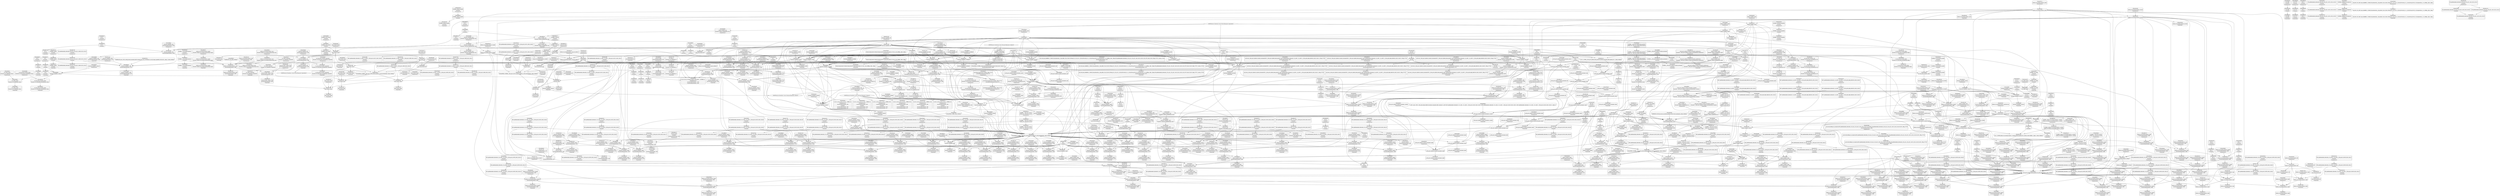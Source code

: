 digraph {
	CE0x4f3d5a0 [shape=record,shape=Mrecord,label="{CE0x4f3d5a0|selinux_vm_enough_memory:_tmp5|security/selinux/hooks.c,2088|*SummSource*}"]
	CE0x4f16900 [shape=record,shape=Mrecord,label="{CE0x4f16900|i64_1|*Constant*|*SummSource*}"]
	CE0x4f655a0 [shape=record,shape=Mrecord,label="{CE0x4f655a0|selinux_vm_enough_memory:_tmp7|security/selinux/hooks.c,2088|*SummSink*}"]
	CE0x4fd98f0 [shape=record,shape=Mrecord,label="{CE0x4fd98f0|__llvm_gcov_indirect_counter_increment:_predecessor|Function::__llvm_gcov_indirect_counter_increment&Arg::predecessor::|*SummSink*}"]
	CE0x4f52a80 [shape=record,shape=Mrecord,label="{CE0x4f52a80|i64*_getelementptr_inbounds_(_2_x_i64_,_2_x_i64_*___llvm_gcov_ctr131,_i64_0,_i64_0)|*Constant*}"]
	CE0x4f5bb40 [shape=record,shape=Mrecord,label="{CE0x4f5bb40|i64*_getelementptr_inbounds_(_6_x_i64_,_6_x_i64_*___llvm_gcov_ctr142,_i64_0,_i64_4)|*Constant*}"]
	CE0x4fab1f0 [shape=record,shape=Mrecord,label="{CE0x4fab1f0|avc_has_perm_noaudit:_tsid|Function::avc_has_perm_noaudit&Arg::tsid::|*SummSource*}"]
	CE0x4f7d160 [shape=record,shape=Mrecord,label="{CE0x4f7d160|selinux_capable:_if.then}"]
	CE0x4f2f710 [shape=record,shape=Mrecord,label="{CE0x4f2f710|selinux_vm_enough_memory:_entry|*SummSource*}"]
	CE0x4fc9bc0 [shape=record,shape=Mrecord,label="{CE0x4fc9bc0|i64*_getelementptr_inbounds_(_21_x_i64_,_21_x_i64_*___llvm_gcov_ctr143,_i64_0,_i64_20)|*Constant*|*SummSource*}"]
	CE0x4f2f100 [shape=record,shape=Mrecord,label="{CE0x4f2f100|selinux_vm_enough_memory:_land.lhs.true|*SummSource*}"]
	CE0x4fcc520 [shape=record,shape=Mrecord,label="{CE0x4fcc520|cred_has_capability:_avd|security/selinux/hooks.c, 1556|*SummSink*}"]
	CE0x4fcdae0 [shape=record,shape=Mrecord,label="{CE0x4fcdae0|cred_has_capability:_tmp9|security/selinux/hooks.c,1575|*SummSource*}"]
	CE0x4fdcf10 [shape=record,shape=Mrecord,label="{CE0x4fdcf10|cred_sid:_tmp6|security/selinux/hooks.c,197}"]
	CE0x4f5e370 [shape=record,shape=Mrecord,label="{CE0x4f5e370|cred_has_capability:_cap1|security/selinux/hooks.c,1563|*SummSource*}"]
	CE0x4fcabf0 [shape=record,shape=Mrecord,label="{CE0x4fcabf0|cred_sid:_bb|*SummSink*}"]
	CE0x4f57db0 [shape=record,shape=Mrecord,label="{CE0x4f57db0|i64*_getelementptr_inbounds_(_21_x_i64_,_21_x_i64_*___llvm_gcov_ctr143,_i64_0,_i64_11)|*Constant*|*SummSource*}"]
	CE0x4fdfa70 [shape=record,shape=Mrecord,label="{CE0x4fdfa70|cred_has_capability:_if.then|*SummSource*}"]
	CE0x4faa550 [shape=record,shape=Mrecord,label="{CE0x4faa550|GLOBAL:_avc_has_perm_noaudit|*Constant*|*SummSink*}"]
	CE0x4f552d0 [shape=record,shape=Mrecord,label="{CE0x4f552d0|i64_10|*Constant*|*SummSink*}"]
	CE0x4f4a690 [shape=record,shape=Mrecord,label="{CE0x4f4a690|selinux_vm_enough_memory:_cap_sys_admin.0|*SummSink*}"]
	CE0x4f9f690 [shape=record,shape=Mrecord,label="{CE0x4f9f690|cred_has_capability:_tmp20|security/selinux/hooks.c,1580|*SummSink*}"]
	CE0x4fde4c0 [shape=record,shape=Mrecord,label="{CE0x4fde4c0|i32_31|*Constant*|*SummSource*}"]
	CE0x4fd1150 [shape=record,shape=Mrecord,label="{CE0x4fd1150|cred_has_capability:_tmp|*SummSink*}"]
	CE0x4fb3100 [shape=record,shape=Mrecord,label="{CE0x4fb3100|get_current:_tmp|*SummSink*}"]
	CE0x4f5f100 [shape=record,shape=Mrecord,label="{CE0x4f5f100|_call_void_asm_sideeffect_1:_09ud2_0A.pushsection___bug_table,_22a_22_0A2:_09.long_1b_-_2b,_$_0:c_-_2b_0A_09.word_$_1:c_,_0_0A_09.org_2b+$_2:c_0A.popsection_,_i,i,i,_dirflag_,_fpsr_,_flags_(i8*_getelementptr_inbounds_(_25_x_i8_,_25_x_i8_*_.str3,_i32_0,_i32_0),_i32_1575,_i64_12)_#3,_!dbg_!27737,_!srcloc_!27740|security/selinux/hooks.c,1575}"]
	CE0x4fccfe0 [shape=record,shape=Mrecord,label="{CE0x4fccfe0|i64*_null|*Constant*|*SummSource*}"]
	CE0x4f5adb0 [shape=record,shape=Mrecord,label="{CE0x4f5adb0|selinux_capable:_tmp8|security/selinux/hooks.c,2011|*SummSource*}"]
	CE0x4f38190 [shape=record,shape=Mrecord,label="{CE0x4f38190|selinux_vm_enough_memory:_do.body|*SummSource*}"]
	CE0x4f7bad0 [shape=record,shape=Mrecord,label="{CE0x4f7bad0|selinux_capable:_tmp11|security/selinux/hooks.c,2012}"]
	CE0x4fcd760 [shape=record,shape=Mrecord,label="{CE0x4fcd760|__llvm_gcov_indirect_counter_increment:_tmp5|*SummSink*}"]
	CE0x4fad6d0 [shape=record,shape=Mrecord,label="{CE0x4fad6d0|cred_sid:_tmp2|*SummSource*}"]
	CE0x4fcd5f0 [shape=record,shape=Mrecord,label="{CE0x4fcd5f0|__llvm_gcov_indirect_counter_increment:_tmp5|*SummSource*}"]
	CE0x4f42190 [shape=record,shape=Mrecord,label="{CE0x4f42190|selinux_capable:_call1|security/selinux/hooks.c,2011|*SummSource*}"]
	CE0x4f4aa70 [shape=record,shape=Mrecord,label="{CE0x4f4aa70|get_current:_entry|*SummSink*}"]
	CE0x4f57350 [shape=record,shape=Mrecord,label="{CE0x4f57350|cred_has_capability:_sw.bb2}"]
	CE0x4f5e490 [shape=record,shape=Mrecord,label="{CE0x4f5e490|cred_has_capability:_cap1|security/selinux/hooks.c,1563|*SummSink*}"]
	CE0x4f31c30 [shape=record,shape=Mrecord,label="{CE0x4f31c30|selinux_capable:_entry}"]
	CE0x4f47930 [shape=record,shape=Mrecord,label="{CE0x4f47930|i32_2088|*Constant*}"]
	CE0x4fc1060 [shape=record,shape=Mrecord,label="{CE0x4fc1060|avc_audit:_avd|Function::avc_audit&Arg::avd::|*SummSink*}"]
	CE0x4f55590 [shape=record,shape=Mrecord,label="{CE0x4f55590|selinux_vm_enough_memory:_tmp20|security/selinux/hooks.c,2090}"]
	CE0x4fc48f0 [shape=record,shape=Mrecord,label="{CE0x4fc48f0|i64*_getelementptr_inbounds_(_21_x_i64_,_21_x_i64_*___llvm_gcov_ctr143,_i64_0,_i64_17)|*Constant*}"]
	CE0x4fdf2a0 [shape=record,shape=Mrecord,label="{CE0x4fdf2a0|COLLAPSED:_GCMRE___llvm_gcov_ctr143_internal_global_21_x_i64_zeroinitializer:_elem_0:default:}"]
	CE0x4f16c70 [shape=record,shape=Mrecord,label="{CE0x4f16c70|selinux_vm_enough_memory:_tmp1|*SummSink*}"]
	CE0x4f34cc0 [shape=record,shape=Mrecord,label="{CE0x4f34cc0|selinux_vm_enough_memory:_cmp|security/selinux/hooks.c,2090}"]
	CE0x4f5e2e0 [shape=record,shape=Mrecord,label="{CE0x4f5e2e0|cred_has_capability:_cap1|security/selinux/hooks.c,1563}"]
	CE0x4fb6130 [shape=record,shape=Mrecord,label="{CE0x4fb6130|cred_has_capability:_tmp3|security/selinux/hooks.c,1567|*SummSink*}"]
	CE0x4f47450 [shape=record,shape=Mrecord,label="{CE0x4f47450|cred_has_capability:_and|security/selinux/hooks.c,1559}"]
	CE0x4fbdbb0 [shape=record,shape=Mrecord,label="{CE0x4fbdbb0|avc_audit:_ssid|Function::avc_audit&Arg::ssid::}"]
	CE0x4f59830 [shape=record,shape=Mrecord,label="{CE0x4f59830|VOIDTB_TE:_CE:_elem_0:default:}"]
	CE0x4f368e0 [shape=record,shape=Mrecord,label="{CE0x4f368e0|selinux_vm_enough_memory:_tobool1|security/selinux/hooks.c,2088|*SummSource*}"]
	CE0x4f44e80 [shape=record,shape=Mrecord,label="{CE0x4f44e80|selinux_vm_enough_memory:_tmp17|security/selinux/hooks.c,2088|*SummSink*}"]
	CE0x4f51d50 [shape=record,shape=Mrecord,label="{CE0x4f51d50|selinux_vm_enough_memory:_call7|security/selinux/hooks.c,2093|*SummSink*}"]
	CE0x4f95ff0 [shape=record,shape=Mrecord,label="{CE0x4f95ff0|i64*_getelementptr_inbounds_(_6_x_i64_,_6_x_i64_*___llvm_gcov_ctr142,_i64_0,_i64_0)|*Constant*|*SummSource*}"]
	CE0x4f7d880 [shape=record,shape=Mrecord,label="{CE0x4f7d880|selinux_capable:_tmp}"]
	CE0x4fc7910 [shape=record,shape=Mrecord,label="{CE0x4fc7910|cred_has_capability:_tmp30|security/selinux/hooks.c,1585|*SummSink*}"]
	CE0x4f441b0 [shape=record,shape=Mrecord,label="{CE0x4f441b0|cred_has_capability:_cred|Function::cred_has_capability&Arg::cred::|*SummSource*}"]
	CE0x4f78f20 [shape=record,shape=Mrecord,label="{CE0x4f78f20|cred_has_capability:_tmp12|security/selinux/hooks.c,1575}"]
	CE0x4fcfb00 [shape=record,shape=Mrecord,label="{CE0x4fcfb00|i64**_getelementptr_inbounds_(_3_x_i64*_,_3_x_i64*_*___llvm_gcda_edge_table144,_i64_0,_i64_1)|*Constant*|*SummSink*}"]
	CE0x4f9f520 [shape=record,shape=Mrecord,label="{CE0x4f9f520|cred_has_capability:_tmp20|security/selinux/hooks.c,1580|*SummSource*}"]
	CE0x4f9f910 [shape=record,shape=Mrecord,label="{CE0x4f9f910|cred_has_capability:_tmp21|security/selinux/hooks.c,1580}"]
	CE0x4faec30 [shape=record,shape=Mrecord,label="{CE0x4faec30|_call_void_mcount()_#3}"]
	CE0x4f3df70 [shape=record,shape=Mrecord,label="{CE0x4f3df70|selinux_vm_enough_memory:_tmp10|security/selinux/hooks.c,2088|*SummSource*}"]
	CE0x4fab370 [shape=record,shape=Mrecord,label="{CE0x4fab370|avc_has_perm_noaudit:_tsid|Function::avc_has_perm_noaudit&Arg::tsid::|*SummSink*}"]
	CE0x4fab810 [shape=record,shape=Mrecord,label="{CE0x4fab810|avc_has_perm_noaudit:_tclass|Function::avc_has_perm_noaudit&Arg::tclass::|*SummSink*}"]
	CE0x4fdeca0 [shape=record,shape=Mrecord,label="{CE0x4fdeca0|cred_sid:_tmp4|*LoadInst*|security/selinux/hooks.c,196|*SummSink*}"]
	CE0x4f53140 [shape=record,shape=Mrecord,label="{CE0x4f53140|GLOBAL:_cap_capable|*Constant*|*SummSource*}"]
	CE0x4fa4b10 [shape=record,shape=Mrecord,label="{CE0x4fa4b10|cred_has_capability:_shr|security/selinux/hooks.c,1565}"]
	CE0x4fb53b0 [shape=record,shape=Mrecord,label="{CE0x4fb53b0|__llvm_gcov_indirect_counter_increment:_tmp6}"]
	CE0x4f3f5d0 [shape=record,shape=Mrecord,label="{CE0x4f3f5d0|selinux_capable:_tmp5|security/selinux/hooks.c,2008|*SummSource*}"]
	CE0x4f424d0 [shape=record,shape=Mrecord,label="{CE0x4f424d0|GLOBAL:_cred_has_capability|*Constant*|*SummSource*}"]
	CE0x4f5bad0 [shape=record,shape=Mrecord,label="{CE0x4f5bad0|i64*_getelementptr_inbounds_(_6_x_i64_,_6_x_i64_*___llvm_gcov_ctr142,_i64_0,_i64_4)|*Constant*|*SummSink*}"]
	CE0x4f3f4a0 [shape=record,shape=Mrecord,label="{CE0x4f3f4a0|selinux_capable:_tmp5|security/selinux/hooks.c,2008}"]
	CE0x4fbb320 [shape=record,shape=Mrecord,label="{CE0x4fbb320|i32_-1|*Constant*}"]
	CE0x4fc11c0 [shape=record,shape=Mrecord,label="{CE0x4fc11c0|avc_audit:_result|Function::avc_audit&Arg::result::}"]
	CE0x4fb8730 [shape=record,shape=Mrecord,label="{CE0x4fb8730|i64*_getelementptr_inbounds_(_21_x_i64_,_21_x_i64_*___llvm_gcov_ctr143,_i64_0,_i64_8)|*Constant*|*SummSource*}"]
	CE0x4f30790 [shape=record,shape=Mrecord,label="{CE0x4f30790|i64_2|*Constant*}"]
	CE0x4fbf5b0 [shape=record,shape=Mrecord,label="{CE0x4fbf5b0|i64*_null|*Constant*|*SummSink*}"]
	CE0x4fc6090 [shape=record,shape=Mrecord,label="{CE0x4fc6090|i64*_getelementptr_inbounds_(_21_x_i64_,_21_x_i64_*___llvm_gcov_ctr143,_i64_0,_i64_18)|*Constant*|*SummSource*}"]
	"CONST[source:0(mediator),value:2(dynamic)][purpose:{object}]"
	CE0x4f9cf90 [shape=record,shape=Mrecord,label="{CE0x4f9cf90|i64*_getelementptr_inbounds_(_21_x_i64_,_21_x_i64_*___llvm_gcov_ctr143,_i64_0,_i64_5)|*Constant*|*SummSink*}"]
	CE0x4fb72f0 [shape=record,shape=Mrecord,label="{CE0x4fb72f0|cred_has_capability:_tmp2|security/selinux/hooks.c,1567|*SummSink*}"]
	CE0x4fa4560 [shape=record,shape=Mrecord,label="{CE0x4fa4560|__llvm_gcov_indirect_counter_increment:_exit|*SummSource*}"]
	CE0x4f5f840 [shape=record,shape=Mrecord,label="{CE0x4f5f840|_ret_i32_%tmp6,_!dbg_!27716|security/selinux/hooks.c,197|*SummSource*}"]
	CE0x4f383f0 [shape=record,shape=Mrecord,label="{CE0x4f383f0|selinux_vm_enough_memory:_do.body}"]
	CE0x4fa8460 [shape=record,shape=Mrecord,label="{CE0x4fa8460|i64*_getelementptr_inbounds_(_21_x_i64_,_21_x_i64_*___llvm_gcov_ctr143,_i64_0,_i64_12)|*Constant*|*SummSource*}"]
	CE0x4f7df20 [shape=record,shape=Mrecord,label="{CE0x4f7df20|_ret_i32_%retval.0,_!dbg_!27765|security/selinux/hooks.c,1586|*SummSource*}"]
	CE0x4f52b20 [shape=record,shape=Mrecord,label="{CE0x4f52b20|i64*_getelementptr_inbounds_(_2_x_i64_,_2_x_i64_*___llvm_gcov_ctr131,_i64_0,_i64_0)|*Constant*|*SummSource*}"]
	CE0x4f4a3a0 [shape=record,shape=Mrecord,label="{CE0x4f4a3a0|selinux_vm_enough_memory:_cap_sys_admin.0}"]
	CE0x4fcd370 [shape=record,shape=Mrecord,label="{CE0x4fcd370|i64**_getelementptr_inbounds_(_3_x_i64*_,_3_x_i64*_*___llvm_gcda_edge_table144,_i64_0,_i64_1)|*Constant*|*SummSource*}"]
	CE0x4f9d2e0 [shape=record,shape=Mrecord,label="{CE0x4f9d2e0|i32_22|*Constant*|*SummSink*}"]
	CE0x4fbee20 [shape=record,shape=Mrecord,label="{CE0x4fbee20|__llvm_gcov_indirect_counter_increment:_tmp}"]
	CE0x4fbeb80 [shape=record,shape=Mrecord,label="{CE0x4fbeb80|__llvm_gcov_indirect_counter_increment:_pred|*SummSink*}"]
	CE0x4fb7d00 [shape=record,shape=Mrecord,label="{CE0x4fb7d00|__llvm_gcov_indirect_counter_increment:_tmp2}"]
	CE0x4f3d230 [shape=record,shape=Mrecord,label="{CE0x4f3d230|selinux_vm_enough_memory:_call7|security/selinux/hooks.c,2093}"]
	CE0x4fc0c30 [shape=record,shape=Mrecord,label="{CE0x4fc0c30|avc_audit:_requested|Function::avc_audit&Arg::requested::|*SummSink*}"]
	CE0x4f580c0 [shape=record,shape=Mrecord,label="{CE0x4f580c0|cred_has_capability:_tmp15|security/selinux/hooks.c,1575}"]
	CE0x4fde840 [shape=record,shape=Mrecord,label="{CE0x4fde840|cred_sid:_sid|security/selinux/hooks.c,197|*SummSource*}"]
	CE0x4fb5b90 [shape=record,shape=Mrecord,label="{CE0x4fb5b90|0:_i64*,_array:_GCR___llvm_gcda_edge_table144_internal_unnamed_addr_constant_3_x_i64*_i64*_getelementptr_inbounds_(_21_x_i64_,_21_x_i64_*___llvm_gcov_ctr143,_i64_0,_i64_1),_i64*_getelementptr_inbounds_(_21_x_i64_,_21_x_i64_*___llvm_gcov_ctr143,_i64_0,_i64_2),_i64*_getelementptr_inbounds_(_21_x_i64_,_21_x_i64_*___llvm_gcov_ctr143,_i64_0,_i64_3)_:_elem_0::}"]
	CE0x4f2aa70 [shape=record,shape=Mrecord,label="{CE0x4f2aa70|i64_3|*Constant*}"]
	CE0x4f37270 [shape=record,shape=Mrecord,label="{CE0x4f37270|selinux_vm_enough_memory:_do.body|*SummSink*}"]
	CE0x4f79a40 [shape=record,shape=Mrecord,label="{CE0x4f79a40|i8_3|*Constant*|*SummSink*}"]
	CE0x4fae480 [shape=record,shape=Mrecord,label="{CE0x4fae480|cred_sid:_tmp3|*SummSource*}"]
	CE0x4f9c9b0 [shape=record,shape=Mrecord,label="{CE0x4f9c9b0|cred_has_capability:_if.then9|*SummSource*}"]
	CE0x4fdf900 [shape=record,shape=Mrecord,label="{CE0x4fdf900|cred_has_capability:_if.end10}"]
	CE0x4fb7e60 [shape=record,shape=Mrecord,label="{CE0x4fb7e60|__llvm_gcov_indirect_counter_increment:_tmp2|*SummSource*}"]
	CE0x4fbc050 [shape=record,shape=Mrecord,label="{CE0x4fbc050|GLOBAL:___llvm_gcov_global_state_pred145|Global_var:__llvm_gcov_global_state_pred145|*SummSink*}"]
	CE0x4fc2e60 [shape=record,shape=Mrecord,label="{CE0x4fc2e60|i64_15|*Constant*|*SummSink*}"]
	CE0x4f40600 [shape=record,shape=Mrecord,label="{CE0x4f40600|GLOBAL:___llvm_gcov_indirect_counter_increment|*Constant*|*SummSink*}"]
	CE0x4fa4050 [shape=record,shape=Mrecord,label="{CE0x4fa4050|avc_audit:_entry}"]
	CE0x4f48a00 [shape=record,shape=Mrecord,label="{CE0x4f48a00|i64*_getelementptr_inbounds_(_14_x_i64_,_14_x_i64_*___llvm_gcov_ctr160,_i64_0,_i64_6)|*Constant*}"]
	CE0x4f51dc0 [shape=record,shape=Mrecord,label="{CE0x4f51dc0|selinux_vm_enough_memory:_call7|security/selinux/hooks.c,2093|*SummSource*}"]
	CE0x4fccae0 [shape=record,shape=Mrecord,label="{CE0x4fccae0|_call_void_mcount()_#3|*SummSink*}"]
	CE0x4fc6220 [shape=record,shape=Mrecord,label="{CE0x4fc6220|cred_has_capability:_tmp29|security/selinux/hooks.c,1584|*SummSink*}"]
	CE0x4f4ad20 [shape=record,shape=Mrecord,label="{CE0x4f4ad20|_ret_%struct.task_struct*_%tmp4,_!dbg_!27714|./arch/x86/include/asm/current.h,14}"]
	CE0x4fbaa20 [shape=record,shape=Mrecord,label="{CE0x4fbaa20|GLOBAL:_cred_sid|*Constant*}"]
	CE0x4f2c900 [shape=record,shape=Mrecord,label="{CE0x4f2c900|i64_2|*Constant*|*SummSink*}"]
	CE0x4fb9ac0 [shape=record,shape=Mrecord,label="{CE0x4fb9ac0|i64*_getelementptr_inbounds_(_21_x_i64_,_21_x_i64_*___llvm_gcov_ctr143,_i64_0,_i64_6)|*Constant*}"]
	CE0x4f7b4e0 [shape=record,shape=Mrecord,label="{CE0x4f7b4e0|selinux_capable:_tmp10|security/selinux/hooks.c,2012|*SummSource*}"]
	CE0x4fd8180 [shape=record,shape=Mrecord,label="{CE0x4fd8180|i32_1575|*Constant*}"]
	CE0x4f5e200 [shape=record,shape=Mrecord,label="{CE0x4f5e200|cred_has_capability:_u|security/selinux/hooks.c,1563|*SummSink*}"]
	CE0x4fd1fb0 [shape=record,shape=Mrecord,label="{CE0x4fd1fb0|i64*_getelementptr_inbounds_(_21_x_i64_,_21_x_i64_*___llvm_gcov_ctr143,_i64_0,_i64_5)|*Constant*}"]
	CE0x4f595b0 [shape=record,shape=Mrecord,label="{CE0x4f595b0|selinux_vm_enough_memory:_mm|Function::selinux_vm_enough_memory&Arg::mm::|*SummSource*}"]
	CE0x4f7cb00 [shape=record,shape=Mrecord,label="{CE0x4f7cb00|cred_sid:_tmp}"]
	CE0x4f5ec10 [shape=record,shape=Mrecord,label="{CE0x4f5ec10|cred_has_capability:_tmp8|security/selinux/hooks.c,1575}"]
	CE0x4f5e0c0 [shape=record,shape=Mrecord,label="{CE0x4f5e0c0|__llvm_gcov_indirect_counter_increment:_bb4}"]
	CE0x4f387e0 [shape=record,shape=Mrecord,label="{CE0x4f387e0|selinux_vm_enough_memory:_if.end6|*SummSink*}"]
	CE0x4f7da60 [shape=record,shape=Mrecord,label="{CE0x4f7da60|i64*_getelementptr_inbounds_(_2_x_i64_,_2_x_i64_*___llvm_gcov_ctr98,_i64_0,_i64_0)|*Constant*|*SummSink*}"]
	CE0x4fdf310 [shape=record,shape=Mrecord,label="{CE0x4fdf310|cred_has_capability:_tmp|*SummSource*}"]
	CE0x4fc7980 [shape=record,shape=Mrecord,label="{CE0x4fc7980|cred_has_capability:_tmp31|security/selinux/hooks.c,1585|*SummSink*}"]
	CE0x4fbc140 [shape=record,shape=Mrecord,label="{CE0x4fbc140|0:_i32,_:_GCMR___llvm_gcov_global_state_pred145_internal_unnamed_addr_global_i32_-1:_elem_0:default:}"]
	CE0x4fa9df0 [shape=record,shape=Mrecord,label="{CE0x4fa9df0|cred_has_capability:_call7|security/selinux/hooks.c,1579}"]
	CE0x4fca890 [shape=record,shape=Mrecord,label="{CE0x4fca890|i64*_getelementptr_inbounds_(_2_x_i64_,_2_x_i64_*___llvm_gcov_ctr131,_i64_0,_i64_0)|*Constant*|*SummSink*}"]
	CE0x4f950c0 [shape=record,shape=Mrecord,label="{CE0x4f950c0|selinux_capable:_return|*SummSink*}"]
	CE0x4f49470 [shape=record,shape=Mrecord,label="{CE0x4f49470|selinux_vm_enough_memory:_tmp25|security/selinux/hooks.c,2091}"]
	CE0x4f5f970 [shape=record,shape=Mrecord,label="{CE0x4f5f970|_ret_i32_%tmp6,_!dbg_!27716|security/selinux/hooks.c,197|*SummSink*}"]
	CE0x4f27470 [shape=record,shape=Mrecord,label="{CE0x4f27470|0:_i8,_:_GCMR_selinux_vm_enough_memory.__warned_internal_global_i8_0,_section_.data.unlikely_,_align_1:_elem_0:default:}"]
	CE0x4f4b600 [shape=record,shape=Mrecord,label="{CE0x4f4b600|selinux_vm_enough_memory:_tmp14|security/selinux/hooks.c,2088|*SummSource*}"]
	CE0x4fb2550 [shape=record,shape=Mrecord,label="{CE0x4fb2550|GLOBAL:_printk|*Constant*|*SummSource*}"]
	CE0x4fd9480 [shape=record,shape=Mrecord,label="{CE0x4fd9480|__llvm_gcov_indirect_counter_increment:_tmp3}"]
	CE0x4fbbee0 [shape=record,shape=Mrecord,label="{CE0x4fbbee0|GLOBAL:___llvm_gcov_global_state_pred145|Global_var:__llvm_gcov_global_state_pred145|*SummSource*}"]
	CE0x4fc0ef0 [shape=record,shape=Mrecord,label="{CE0x4fc0ef0|avc_audit:_avd|Function::avc_audit&Arg::avd::|*SummSource*}"]
	CE0x4fc3aa0 [shape=record,shape=Mrecord,label="{CE0x4fc3aa0|cred_has_capability:_tmp24|security/selinux/hooks.c,1582}"]
	CE0x4f43a90 [shape=record,shape=Mrecord,label="{CE0x4f43a90|cred_has_capability:_tmp19|security/selinux/hooks.c,1580|*SummSink*}"]
	CE0x4fac5c0 [shape=record,shape=Mrecord,label="{CE0x4fac5c0|cred_sid:_tmp1|*SummSource*}"]
	CE0x4f44680 [shape=record,shape=Mrecord,label="{CE0x4f44680|cred_has_capability:_cap|Function::cred_has_capability&Arg::cap::|*SummSource*}"]
	CE0x4f44e10 [shape=record,shape=Mrecord,label="{CE0x4f44e10|selinux_vm_enough_memory:_tmp17|security/selinux/hooks.c,2088|*SummSource*}"]
	CE0x4f454d0 [shape=record,shape=Mrecord,label="{CE0x4f454d0|selinux_vm_enough_memory:_if.then|*SummSink*}"]
	CE0x4f43200 [shape=record,shape=Mrecord,label="{CE0x4f43200|GLOBAL:___llvm_gcov_ctr143|Global_var:__llvm_gcov_ctr143}"]
	CE0x4f79290 [shape=record,shape=Mrecord,label="{CE0x4f79290|cred_sid:_tmp|*SummSink*}"]
	CE0x4fc0e10 [shape=record,shape=Mrecord,label="{CE0x4fc0e10|avc_audit:_avd|Function::avc_audit&Arg::avd::}"]
	CE0x4f453c0 [shape=record,shape=Mrecord,label="{CE0x4f453c0|selinux_vm_enough_memory:_tmp18|security/selinux/hooks.c,2088|*SummSource*}"]
	CE0x4f3cf30 [shape=record,shape=Mrecord,label="{CE0x4f3cf30|i64*_getelementptr_inbounds_(_14_x_i64_,_14_x_i64_*___llvm_gcov_ctr160,_i64_0,_i64_13)|*Constant*}"]
	CE0x6e52a80 [shape=record,shape=Mrecord,label="{CE0x6e52a80|selinux_vm_enough_memory:_tmp6|security/selinux/hooks.c,2088}"]
	CE0x4fc8f40 [shape=record,shape=Mrecord,label="{CE0x4fc8f40|cred_has_capability:_retval.0}"]
	CE0x4fc9ce0 [shape=record,shape=Mrecord,label="{CE0x4fc9ce0|cred_has_capability:_tmp32|security/selinux/hooks.c,1586|*SummSink*}"]
	CE0x4fa9450 [shape=record,shape=Mrecord,label="{CE0x4fa9450|i16_4|*Constant*|*SummSink*}"]
	CE0x4f40100 [shape=record,shape=Mrecord,label="{CE0x4f40100|_call_void___llvm_gcov_indirect_counter_increment(i32*___llvm_gcov_global_state_pred145,_i64**_getelementptr_inbounds_(_3_x_i64*_,_3_x_i64*_*___llvm_gcda_edge_table144,_i64_0,_i64_1)),_!dbg_!27728|security/selinux/hooks.c,1567|*SummSink*}"]
	CE0x4f53d50 [shape=record,shape=Mrecord,label="{CE0x4f53d50|VOIDTB_TE:_GCE_init_user_ns_external_global_%struct.user_namespace:_elem_0:default:}"]
	CE0x4f96b60 [shape=record,shape=Mrecord,label="{CE0x4f96b60|cred_has_capability:_tmp6|security/selinux/hooks.c,1574|*SummSource*}"]
	CE0x4f4d070 [shape=record,shape=Mrecord,label="{CE0x4f4d070|selinux_vm_enough_memory:_tmp13|security/selinux/hooks.c,2088}"]
	CE0x4fd9540 [shape=record,shape=Mrecord,label="{CE0x4fd9540|__llvm_gcov_indirect_counter_increment:_tmp3|*SummSource*}"]
	CE0x4fa4be0 [shape=record,shape=Mrecord,label="{CE0x4fa4be0|0:_i32,_4:_i32,_8:_i32,_12:_i32,_:_CMRE_4,8_|*MultipleSource*|security/selinux/hooks.c,196|*LoadInst*|security/selinux/hooks.c,196|security/selinux/hooks.c,197}"]
	CE0x4f7fc40 [shape=record,shape=Mrecord,label="{CE0x4f7fc40|_call_void___llvm_gcov_indirect_counter_increment(i32*___llvm_gcov_global_state_pred145,_i64**_getelementptr_inbounds_(_3_x_i64*_,_3_x_i64*_*___llvm_gcda_edge_table144,_i64_0,_i64_0)),_!dbg_!27734|security/selinux/hooks.c,1574|*SummSink*}"]
	CE0x4f2fe40 [shape=record,shape=Mrecord,label="{CE0x4f2fe40|selinux_vm_enough_memory:_tmp3|*SummSink*}"]
	CE0x4fbdc50 [shape=record,shape=Mrecord,label="{CE0x4fbdc50|avc_audit:_ssid|Function::avc_audit&Arg::ssid::|*SummSource*}"]
	CE0x4f9d100 [shape=record,shape=Mrecord,label="{CE0x4f9d100|cred_has_capability:_tmp4|security/selinux/hooks.c,1570}"]
	CE0x4f95dd0 [shape=record,shape=Mrecord,label="{CE0x4f95dd0|selinux_capable:_bb|*SummSink*}"]
	CE0x4f7aaa0 [shape=record,shape=Mrecord,label="{CE0x4f7aaa0|cred_has_capability:_call3|security/selinux/hooks.c,1573|*SummSource*}"]
	CE0x4f336f0 [shape=record,shape=Mrecord,label="{CE0x4f336f0|selinux_capable:_tmp6|security/selinux/hooks.c,2009}"]
	CE0x4fb61a0 [shape=record,shape=Mrecord,label="{CE0x4fb61a0|_call_void___llvm_gcov_indirect_counter_increment(i32*___llvm_gcov_global_state_pred145,_i64**_getelementptr_inbounds_(_3_x_i64*_,_3_x_i64*_*___llvm_gcda_edge_table144,_i64_0,_i64_2)),_!dbg_!27732|security/selinux/hooks.c,1570}"]
	CE0x4f9cd90 [shape=record,shape=Mrecord,label="{CE0x4f9cd90|i64**_getelementptr_inbounds_(_3_x_i64*_,_3_x_i64*_*___llvm_gcda_edge_table144,_i64_0,_i64_2)|*Constant*|*SummSink*}"]
	CE0x4f5cdf0 [shape=record,shape=Mrecord,label="{CE0x4f5cdf0|i32_5|*Constant*|*SummSource*}"]
	CE0x4f36870 [shape=record,shape=Mrecord,label="{CE0x4f36870|selinux_vm_enough_memory:_tmp8|security/selinux/hooks.c,2088|*SummSink*}"]
	CE0x4f4f230 [shape=record,shape=Mrecord,label="{CE0x4f4f230|i32_2088|*Constant*|*SummSource*}"]
	CE0x4fba820 [shape=record,shape=Mrecord,label="{CE0x4fba820|_call_void_mcount()_#3}"]
	CE0x4f38ee0 [shape=record,shape=Mrecord,label="{CE0x4f38ee0|selinux_vm_enough_memory:_tmp23|security/selinux/hooks.c,2090|*SummSource*}"]
	CE0x4f48750 [shape=record,shape=Mrecord,label="{CE0x4f48750|i8_1|*Constant*|*SummSource*}"]
	CE0x4f45a90 [shape=record,shape=Mrecord,label="{CE0x4f45a90|selinux_capable:_ns|Function::selinux_capable&Arg::ns::}"]
	CE0x4f46070 [shape=record,shape=Mrecord,label="{CE0x4f46070|i32_21|*Constant*|*SummSource*}"]
	CE0x4f2d140 [shape=record,shape=Mrecord,label="{CE0x4f2d140|selinux_vm_enough_memory:_if.end6|*SummSource*}"]
	CE0x4f55e90 [shape=record,shape=Mrecord,label="{CE0x4f55e90|selinux_vm_enough_memory:_tmp21|security/selinux/hooks.c,2090|*SummSink*}"]
	CE0x4fbefe0 [shape=record,shape=Mrecord,label="{CE0x4fbefe0|cred_has_capability:_call|security/selinux/hooks.c,1558|*SummSource*}"]
	CE0x4f9e2a0 [shape=record,shape=Mrecord,label="{CE0x4f9e2a0|cred_has_capability:_cmp|security/selinux/hooks.c,1580|*SummSource*}"]
	CE0x4fa8510 [shape=record,shape=Mrecord,label="{CE0x4fa8510|i64*_getelementptr_inbounds_(_21_x_i64_,_21_x_i64_*___llvm_gcov_ctr143,_i64_0,_i64_12)|*Constant*|*SummSink*}"]
	CE0x4fbe500 [shape=record,shape=Mrecord,label="{CE0x4fbe500|__llvm_gcov_indirect_counter_increment:_bb4|*SummSource*}"]
	CE0x4fa4a30 [shape=record,shape=Mrecord,label="{CE0x4fa4a30|_call_void___llvm_gcov_indirect_counter_increment(i32*___llvm_gcov_global_state_pred145,_i64**_getelementptr_inbounds_(_3_x_i64*_,_3_x_i64*_*___llvm_gcda_edge_table144,_i64_0,_i64_1)),_!dbg_!27728|security/selinux/hooks.c,1567}"]
	CE0x4fd22c0 [shape=record,shape=Mrecord,label="{CE0x4fd22c0|i64*_getelementptr_inbounds_(_21_x_i64_,_21_x_i64_*___llvm_gcov_ctr143,_i64_0,_i64_5)|*Constant*|*SummSource*}"]
	CE0x4f4a0e0 [shape=record,shape=Mrecord,label="{CE0x4f4a0e0|i32_1|*Constant*|*SummSink*}"]
	CE0x4fd12c0 [shape=record,shape=Mrecord,label="{CE0x4fd12c0|cred_has_capability:_tmp1}"]
	CE0x4f45070 [shape=record,shape=Mrecord,label="{CE0x4f45070|selinux_vm_enough_memory:_call3|security/selinux/hooks.c,2088}"]
	CE0x4fc3d20 [shape=record,shape=Mrecord,label="{CE0x4fc3d20|cred_has_capability:_tmp24|security/selinux/hooks.c,1582|*SummSink*}"]
	CE0x4fa5520 [shape=record,shape=Mrecord,label="{CE0x4fa5520|0:_i32,_4:_i32,_8:_i32,_12:_i32,_:_CMRE_12,16_|*MultipleSource*|security/selinux/hooks.c,196|*LoadInst*|security/selinux/hooks.c,196|security/selinux/hooks.c,197}"]
	CE0x4f960e0 [shape=record,shape=Mrecord,label="{CE0x4f960e0|cred_has_capability:_do.body|*SummSink*}"]
	CE0x4f4a620 [shape=record,shape=Mrecord,label="{CE0x4f4a620|_call_void_mcount()_#3|*SummSink*}"]
	CE0x4f27550 [shape=record,shape=Mrecord,label="{CE0x4f27550|selinux_vm_enough_memory:_tmp8|security/selinux/hooks.c,2088}"]
	CE0x4f57f40 [shape=record,shape=Mrecord,label="{CE0x4f57f40|cred_has_capability:_tmp16|security/selinux/hooks.c,1576|*SummSource*}"]
	CE0x4fc2060 [shape=record,shape=Mrecord,label="{CE0x4fc2060|cred_has_capability:_tobool|security/selinux/hooks.c,1582}"]
	CE0x4fc4e30 [shape=record,shape=Mrecord,label="{CE0x4fc4e30|cred_has_capability:_tmp26|security/selinux/hooks.c,1583|*SummSink*}"]
	CE0x4f64320 [shape=record,shape=Mrecord,label="{CE0x4f64320|selinux_vm_enough_memory:_tmp7|security/selinux/hooks.c,2088}"]
	CE0x4f3f2a0 [shape=record,shape=Mrecord,label="{CE0x4f3f2a0|selinux_capable:_tmp4|security/selinux/hooks.c,2008|*SummSink*}"]
	CE0x4f42d80 [shape=record,shape=Mrecord,label="{CE0x4f42d80|cred_has_capability:_tmp18|security/selinux/hooks.c,1580|*SummSource*}"]
	CE0x4f444c0 [shape=record,shape=Mrecord,label="{CE0x4f444c0|cred_has_capability:_cap|Function::cred_has_capability&Arg::cap::}"]
	CE0x4f9e0f0 [shape=record,shape=Mrecord,label="{CE0x4f9e0f0|_ret_i32_%rc.0,_!dbg_!27793|security/selinux/avc.c,744|*SummSink*}"]
	CE0x4fdb2c0 [shape=record,shape=Mrecord,label="{CE0x4fdb2c0|cred_has_capability:_tmp1|*SummSink*}"]
	CE0x4fbe440 [shape=record,shape=Mrecord,label="{CE0x4fbe440|cred_sid:_tmp6|security/selinux/hooks.c,197|*SummSink*}"]
	CE0x4f9cbc0 [shape=record,shape=Mrecord,label="{CE0x4f9cbc0|cred_has_capability:_sw.default|*SummSink*}"]
	CE0x4f4e850 [shape=record,shape=Mrecord,label="{CE0x4f4e850|selinux_vm_enough_memory:_tmp19|security/selinux/hooks.c,2088|*SummSource*}"]
	CE0x4f519b0 [shape=record,shape=Mrecord,label="{CE0x4f519b0|selinux_vm_enough_memory:_tmp27|security/selinux/hooks.c,2093|*SummSource*}"]
	CE0x4f570b0 [shape=record,shape=Mrecord,label="{CE0x4f570b0|i64*_getelementptr_inbounds_(_2_x_i64_,_2_x_i64_*___llvm_gcov_ctr98,_i64_0,_i64_0)|*Constant*|*SummSource*}"]
	CE0x4f76350 [shape=record,shape=Mrecord,label="{CE0x4f76350|%struct.task_struct*_(%struct.task_struct**)*_asm_movq_%gs:$_1:P_,$0_,_r,im,_dirflag_,_fpsr_,_flags_|*SummSource*}"]
	CE0x4f369e0 [shape=record,shape=Mrecord,label="{CE0x4f369e0|selinux_vm_enough_memory:_tobool1|security/selinux/hooks.c,2088}"]
	CE0x4f449c0 [shape=record,shape=Mrecord,label="{CE0x4f449c0|cred_has_capability:_audit|Function::cred_has_capability&Arg::audit::|*SummSource*}"]
	CE0x4fa8100 [shape=record,shape=Mrecord,label="{CE0x4fa8100|i64*_getelementptr_inbounds_(_21_x_i64_,_21_x_i64_*___llvm_gcov_ctr143,_i64_0,_i64_12)|*Constant*}"]
	CE0x4f54210 [shape=record,shape=Mrecord,label="{CE0x4f54210|GLOBAL:_current_task|Global_var:current_task|*SummSource*}"]
	CE0x4fb4f60 [shape=record,shape=Mrecord,label="{CE0x4fb4f60|i32_1|*Constant*}"]
	CE0x4fb82b0 [shape=record,shape=Mrecord,label="{CE0x4fb82b0|i64_12|*Constant*}"]
	CE0x4f80960 [shape=record,shape=Mrecord,label="{CE0x4f80960|cred_has_capability:_if.then9|*SummSink*}"]
	CE0x4f2c380 [shape=record,shape=Mrecord,label="{CE0x4f2c380|selinux_vm_enough_memory:_land.lhs.true2|*SummSink*}"]
	CE0x4fa0260 [shape=record,shape=Mrecord,label="{CE0x4fa0260|cred_has_capability:_call8|security/selinux/hooks.c,1581|*SummSink*}"]
	CE0x4f7e7d0 [shape=record,shape=Mrecord,label="{CE0x4f7e7d0|i64*_getelementptr_inbounds_(_6_x_i64_,_6_x_i64_*___llvm_gcov_ctr142,_i64_0,_i64_5)|*Constant*}"]
	CE0x4f4a480 [shape=record,shape=Mrecord,label="{CE0x4f4a480|_call_void_mcount()_#3}"]
	CE0x4fac150 [shape=record,shape=Mrecord,label="{CE0x4fac150|cred_has_capability:_do.end}"]
	CE0x4f7e540 [shape=record,shape=Mrecord,label="{CE0x4f7e540|selinux_capable:_retval.0|*SummSink*}"]
	CE0x4faa7d0 [shape=record,shape=Mrecord,label="{CE0x4faa7d0|avc_has_perm_noaudit:_entry|*SummSource*}"]
	CE0x4f7a750 [shape=record,shape=Mrecord,label="{CE0x4f7a750|cred_has_capability:_tmp7|security/selinux/hooks.c,1574|*SummSource*}"]
	CE0x4f24350 [shape=record,shape=Mrecord,label="{CE0x4f24350|selinux_vm_enough_memory:_do.end}"]
	CE0x4fb9b30 [shape=record,shape=Mrecord,label="{CE0x4fb9b30|_call_void___llvm_gcov_indirect_counter_increment(i32*___llvm_gcov_global_state_pred145,_i64**_getelementptr_inbounds_(_3_x_i64*_,_3_x_i64*_*___llvm_gcda_edge_table144,_i64_0,_i64_0)),_!dbg_!27734|security/selinux/hooks.c,1574|*SummSource*}"]
	CE0x4fda740 [shape=record,shape=Mrecord,label="{CE0x4fda740|cred_has_capability:_tmp4|security/selinux/hooks.c,1570|*SummSink*}"]
	CE0x4fb8d60 [shape=record,shape=Mrecord,label="{CE0x4fb8d60|i64*_getelementptr_inbounds_(_21_x_i64_,_21_x_i64_*___llvm_gcov_ctr143,_i64_0,_i64_9)|*Constant*|*SummSink*}"]
	CE0x4faa2a0 [shape=record,shape=Mrecord,label="{CE0x4faa2a0|GLOBAL:_avc_has_perm_noaudit|*Constant*}"]
	CE0x4fd9040 [shape=record,shape=Mrecord,label="{CE0x4fd9040|cred_sid:_cred|Function::cred_sid&Arg::cred::|*SummSink*}"]
	CE0x4fddc90 [shape=record,shape=Mrecord,label="{CE0x4fddc90|cred_has_capability:_call3|security/selinux/hooks.c,1573}"]
	CE0x4f171c0 [shape=record,shape=Mrecord,label="{CE0x4f171c0|i64*_getelementptr_inbounds_(_14_x_i64_,_14_x_i64_*___llvm_gcov_ctr160,_i64_0,_i64_0)|*Constant*}"]
	CE0x4f2beb0 [shape=record,shape=Mrecord,label="{CE0x4f2beb0|selinux_vm_enough_memory:_if.end}"]
	CE0x4f45690 [shape=record,shape=Mrecord,label="{CE0x4f45690|GLOBAL:_init_user_ns|Global_var:init_user_ns}"]
	CE0x4f52fc0 [shape=record,shape=Mrecord,label="{CE0x4f52fc0|GLOBAL:_cap_capable|*Constant*}"]
	CE0x4f339e0 [shape=record,shape=Mrecord,label="{CE0x4f339e0|selinux_capable:_tmp7|security/selinux/hooks.c,2009|*SummSink*}"]
	CE0x4f575c0 [shape=record,shape=Mrecord,label="{CE0x4f575c0|i64*_getelementptr_inbounds_(_21_x_i64_,_21_x_i64_*___llvm_gcov_ctr143,_i64_0,_i64_0)|*Constant*}"]
	CE0x4fc0510 [shape=record,shape=Mrecord,label="{CE0x4fc0510|avc_audit:_tsid|Function::avc_audit&Arg::tsid::|*SummSink*}"]
	CE0x4fb3750 [shape=record,shape=Mrecord,label="{CE0x4fb3750|cred_has_capability:_tmp13|security/selinux/hooks.c,1575|*SummSource*}"]
	CE0x4f3a5f0 [shape=record,shape=Mrecord,label="{CE0x4f3a5f0|i8*_getelementptr_inbounds_(_45_x_i8_,_45_x_i8_*_.str12,_i32_0,_i32_0)|*Constant*|*SummSource*}"]
	CE0x4fd9270 [shape=record,shape=Mrecord,label="{CE0x4fd9270|__llvm_gcov_indirect_counter_increment:_tmp3|*SummSink*}"]
	CE0x4f56140 [shape=record,shape=Mrecord,label="{CE0x4f56140|selinux_vm_enough_memory:_tmp22|security/selinux/hooks.c,2090}"]
	CE0x4fbe600 [shape=record,shape=Mrecord,label="{CE0x4fbe600|__llvm_gcov_indirect_counter_increment:_bb}"]
	CE0x4f17270 [shape=record,shape=Mrecord,label="{CE0x4f17270|selinux_vm_enough_memory:_if.end|*SummSource*}"]
	CE0x4f5ad40 [shape=record,shape=Mrecord,label="{CE0x4f5ad40|selinux_capable:_tmp8|security/selinux/hooks.c,2011}"]
	CE0x4f76270 [shape=record,shape=Mrecord,label="{CE0x4f76270|%struct.task_struct*_(%struct.task_struct**)*_asm_movq_%gs:$_1:P_,$0_,_r,im,_dirflag_,_fpsr_,_flags_}"]
	CE0x4f36f00 [shape=record,shape=Mrecord,label="{CE0x4f36f00|selinux_vm_enough_memory:_tmp17|security/selinux/hooks.c,2088}"]
	CE0x4fa90f0 [shape=record,shape=Mrecord,label="{CE0x4fa90f0|avc_has_perm_noaudit:_flags|Function::avc_has_perm_noaudit&Arg::flags::}"]
	CE0x4fde940 [shape=record,shape=Mrecord,label="{CE0x4fde940|cred_sid:_sid|security/selinux/hooks.c,197|*SummSink*}"]
	CE0x4fde8b0 [shape=record,shape=Mrecord,label="{CE0x4fde8b0|cred_sid:_sid|security/selinux/hooks.c,197}"]
	CE0x4fc5630 [shape=record,shape=Mrecord,label="{CE0x4fc5630|cred_has_capability:_tmp27|security/selinux/hooks.c,1583|*SummSource*}"]
	CE0x4f33480 [shape=record,shape=Mrecord,label="{CE0x4f33480|selinux_vm_enough_memory:_tmp4|security/selinux/hooks.c,2088}"]
	CE0x4f3d150 [shape=record,shape=Mrecord,label="{CE0x4f3d150|i64*_getelementptr_inbounds_(_14_x_i64_,_14_x_i64_*___llvm_gcov_ctr160,_i64_0,_i64_13)|*Constant*|*SummSink*}"]
	CE0x4f46310 [shape=record,shape=Mrecord,label="{CE0x4f46310|selinux_capable:_cap|Function::selinux_capable&Arg::cap::}"]
	CE0x4fac500 [shape=record,shape=Mrecord,label="{CE0x4fac500|cred_sid:_tmp1}"]
	CE0x4fc3790 [shape=record,shape=Mrecord,label="{CE0x4fc3790|cred_has_capability:_tmp23|security/selinux/hooks.c,1582|*SummSink*}"]
	CE0x4f37a00 [shape=record,shape=Mrecord,label="{CE0x4f37a00|_call_void_mcount()_#3|*SummSource*}"]
	CE0x4f2d790 [shape=record,shape=Mrecord,label="{CE0x4f2d790|i64_5|*Constant*|*SummSink*}"]
	CE0x4fcc440 [shape=record,shape=Mrecord,label="{CE0x4fcc440|cred_has_capability:_avd|security/selinux/hooks.c, 1556|*SummSource*}"]
	CE0x4f94ca0 [shape=record,shape=Mrecord,label="{CE0x4f94ca0|selinux_capable:_tmp3|security/selinux/hooks.c,2008|*SummSink*}"]
	CE0x4f2df30 [shape=record,shape=Mrecord,label="{CE0x4f2df30|selinux_capable:_call|security/selinux/hooks.c,2007|*SummSink*}"]
	CE0x4fc0390 [shape=record,shape=Mrecord,label="{CE0x4fc0390|cred_has_capability:_sw.bb|*SummSource*}"]
	CE0x4fbfd10 [shape=record,shape=Mrecord,label="{CE0x4fbfd10|cred_has_capability:_sw.default|*SummSource*}"]
	CE0x4f9e8f0 [shape=record,shape=Mrecord,label="{CE0x4f9e8f0|i64_14|*Constant*}"]
	CE0x4f95000 [shape=record,shape=Mrecord,label="{CE0x4f95000|selinux_capable:_tmp4|security/selinux/hooks.c,2008|*SummSource*}"]
	CE0x4f49da0 [shape=record,shape=Mrecord,label="{CE0x4f49da0|i32_1|*Constant*}"]
	CE0x4fda180 [shape=record,shape=Mrecord,label="{CE0x4fda180|GLOBAL:_cred_sid|*Constant*|*SummSink*}"]
	CE0x4f79840 [shape=record,shape=Mrecord,label="{CE0x4f79840|i8_3|*Constant*}"]
	CE0x4fc15f0 [shape=record,shape=Mrecord,label="{CE0x4fc15f0|avc_audit:_a|Function::avc_audit&Arg::a::}"]
	CE0x4fc51c0 [shape=record,shape=Mrecord,label="{CE0x4fc51c0|cred_has_capability:_tmp27|security/selinux/hooks.c,1583}"]
	CE0x4f49f60 [shape=record,shape=Mrecord,label="{CE0x4f49f60|i32_1|*Constant*|*SummSource*}"]
	CE0x4faeca0 [shape=record,shape=Mrecord,label="{CE0x4faeca0|_call_void_mcount()_#3|*SummSource*}"]
	CE0x4fc2650 [shape=record,shape=Mrecord,label="{CE0x4fc2650|i64_16|*Constant*|*SummSource*}"]
	CE0x4f59640 [shape=record,shape=Mrecord,label="{CE0x4f59640|selinux_vm_enough_memory:_mm|Function::selinux_vm_enough_memory&Arg::mm::|*SummSink*}"]
	CE0x4f32380 [shape=record,shape=Mrecord,label="{CE0x4f32380|selinux_vm_enough_memory:_do.end|*SummSink*}"]
	CE0x4fa5130 [shape=record,shape=Mrecord,label="{CE0x4fa5130|cred_has_capability:_tmp3|security/selinux/hooks.c,1567|*SummSource*}"]
	CE0x4f4b350 [shape=record,shape=Mrecord,label="{CE0x4f4b350|i64*_getelementptr_inbounds_(_14_x_i64_,_14_x_i64_*___llvm_gcov_ctr160,_i64_0,_i64_8)|*Constant*}"]
	CE0x4f54310 [shape=record,shape=Mrecord,label="{CE0x4f54310|selinux_vm_enough_memory:_tmp11|security/selinux/hooks.c,2088}"]
	CE0x4fc6140 [shape=record,shape=Mrecord,label="{CE0x4fc6140|i64*_getelementptr_inbounds_(_21_x_i64_,_21_x_i64_*___llvm_gcov_ctr143,_i64_0,_i64_18)|*Constant*|*SummSink*}"]
	CE0x4fade10 [shape=record,shape=Mrecord,label="{CE0x4fade10|i32_0|*Constant*}"]
	CE0x4f67950 [shape=record,shape=Mrecord,label="{CE0x4f67950|GLOBAL:_selinux_vm_enough_memory.__warned|Global_var:selinux_vm_enough_memory.__warned}"]
	CE0x4fc1450 [shape=record,shape=Mrecord,label="{CE0x4fc1450|avc_audit:_result|Function::avc_audit&Arg::result::|*SummSink*}"]
	CE0x4f45350 [shape=record,shape=Mrecord,label="{CE0x4f45350|selinux_vm_enough_memory:_tmp18|security/selinux/hooks.c,2088}"]
	CE0x4fc24a0 [shape=record,shape=Mrecord,label="{CE0x4fc24a0|cred_has_capability:_tmp26|security/selinux/hooks.c,1583|*SummSource*}"]
	CE0x4f54e60 [shape=record,shape=Mrecord,label="{CE0x4f54e60|selinux_capable:_if.then|*SummSink*}"]
	CE0x4fae200 [shape=record,shape=Mrecord,label="{CE0x4fae200|cred_has_capability:_shr|security/selinux/hooks.c,1565|*SummSink*}"]
	CE0x4fc7130 [shape=record,shape=Mrecord,label="{CE0x4fc7130|cred_has_capability:_tmp30|security/selinux/hooks.c,1585|*SummSource*}"]
	CE0x4f9db50 [shape=record,shape=Mrecord,label="{CE0x4f9db50|avc_has_perm_noaudit:_avd|Function::avc_has_perm_noaudit&Arg::avd::}"]
	CE0x4fc2930 [shape=record,shape=Mrecord,label="{CE0x4fc2930|i64_15|*Constant*}"]
	CE0x4f31d30 [shape=record,shape=Mrecord,label="{CE0x4f31d30|selinux_capable:_audit|Function::selinux_capable&Arg::audit::|*SummSink*}"]
	CE0x4fc0100 [shape=record,shape=Mrecord,label="{CE0x4fc0100|cred_has_capability:_sw.default}"]
	CE0x4f32d40 [shape=record,shape=Mrecord,label="{CE0x4f32d40|selinux_vm_enough_memory:_tmp15|security/selinux/hooks.c,2088}"]
	CE0x4fdf230 [shape=record,shape=Mrecord,label="{CE0x4fdf230|cred_has_capability:_tmp}"]
	CE0x4fcde30 [shape=record,shape=Mrecord,label="{CE0x4fcde30|_call_void_asm_sideeffect_1:_09ud2_0A.pushsection___bug_table,_22a_22_0A2:_09.long_1b_-_2b,_$_0:c_-_2b_0A_09.word_$_1:c_,_0_0A_09.org_2b+$_2:c_0A.popsection_,_i,i,i,_dirflag_,_fpsr_,_flags_(i8*_getelementptr_inbounds_(_25_x_i8_,_25_x_i8_*_.str3,_i32_0,_i32_0),_i32_1575,_i64_12)_#3,_!dbg_!27737,_!srcloc_!27740|security/selinux/hooks.c,1575|*SummSource*}"]
	CE0x4f550c0 [shape=record,shape=Mrecord,label="{CE0x4f550c0|i64_10|*Constant*}"]
	CE0x4fa8910 [shape=record,shape=Mrecord,label="{CE0x4fa8910|cred_has_capability:_tmp17|security/selinux/hooks.c,1576}"]
	CE0x4f244b0 [shape=record,shape=Mrecord,label="{CE0x4f244b0|selinux_vm_enough_memory:_do.end|*SummSource*}"]
	CE0x4f78530 [shape=record,shape=Mrecord,label="{CE0x4f78530|cred_has_capability:_tmp11|security/selinux/hooks.c,1575|*SummSink*}"]
	CE0x4f4aa00 [shape=record,shape=Mrecord,label="{CE0x4f4aa00|get_current:_entry|*SummSource*}"]
	CE0x4fce520 [shape=record,shape=Mrecord,label="{CE0x4fce520|cred_has_capability:_if.end10|*SummSink*}"]
	CE0x4f31ad0 [shape=record,shape=Mrecord,label="{CE0x4f31ad0|GLOBAL:_selinux_capable|*Constant*|*SummSource*}"]
	CE0x4fd8400 [shape=record,shape=Mrecord,label="{CE0x4fd8400|i32_1575|*Constant*|*SummSource*}"]
	CE0x4f94b40 [shape=record,shape=Mrecord,label="{CE0x4f94b40|selinux_capable:_tmp3|security/selinux/hooks.c,2008|*SummSource*}"]
	CE0x4f787e0 [shape=record,shape=Mrecord,label="{CE0x4f787e0|i64*_getelementptr_inbounds_(_21_x_i64_,_21_x_i64_*___llvm_gcov_ctr143,_i64_0,_i64_9)|*Constant*}"]
	CE0x4f396e0 [shape=record,shape=Mrecord,label="{CE0x4f396e0|i64*_getelementptr_inbounds_(_14_x_i64_,_14_x_i64_*___llvm_gcov_ctr160,_i64_0,_i64_12)|*Constant*}"]
	CE0x4fb8670 [shape=record,shape=Mrecord,label="{CE0x4fb8670|i64*_getelementptr_inbounds_(_21_x_i64_,_21_x_i64_*___llvm_gcov_ctr143,_i64_0,_i64_8)|*Constant*}"]
	CE0x4f9ff70 [shape=record,shape=Mrecord,label="{CE0x4f9ff70|cred_has_capability:_call8|security/selinux/hooks.c,1581}"]
	CE0x4fca4f0 [shape=record,shape=Mrecord,label="{CE0x4fca4f0|cred_has_capability:_tmp33|security/selinux/hooks.c,1586|*SummSource*}"]
	CE0x4f36e90 [shape=record,shape=Mrecord,label="{CE0x4f36e90|i64*_getelementptr_inbounds_(_14_x_i64_,_14_x_i64_*___llvm_gcov_ctr160,_i64_0,_i64_9)|*Constant*|*SummSink*}"]
	CE0x4f30800 [shape=record,shape=Mrecord,label="{CE0x4f30800|i64_2|*Constant*|*SummSource*}"]
	CE0x4f3d1c0 [shape=record,shape=Mrecord,label="{CE0x4f3d1c0|selinux_vm_enough_memory:_tmp26|security/selinux/hooks.c,2093|*SummSink*}"]
	CE0x4fa2bf0 [shape=record,shape=Mrecord,label="{CE0x4fa2bf0|GLOBAL:_avc_audit|*Constant*}"]
	CE0x4f7cf70 [shape=record,shape=Mrecord,label="{CE0x4f7cf70|i64*_getelementptr_inbounds_(_6_x_i64_,_6_x_i64_*___llvm_gcov_ctr142,_i64_0,_i64_0)|*Constant*|*SummSink*}"]
	CE0x4f53aa0 [shape=record,shape=Mrecord,label="{CE0x4f53aa0|GLOBAL:_cap_capable|*Constant*|*SummSink*}"]
	CE0x4f475a0 [shape=record,shape=Mrecord,label="{CE0x4f475a0|selinux_capable:_tmp1}"]
	CE0x4f7dc70 [shape=record,shape=Mrecord,label="{CE0x4f7dc70|i64*_getelementptr_inbounds_(_6_x_i64_,_6_x_i64_*___llvm_gcov_ctr142,_i64_0,_i64_5)|*Constant*|*SummSink*}"]
	CE0x4fa3d40 [shape=record,shape=Mrecord,label="{CE0x4fa3d40|GLOBAL:_avc_audit|*Constant*|*SummSource*}"]
	CE0x4fdd600 [shape=record,shape=Mrecord,label="{CE0x4fdd600|cred_sid:_tmp6|security/selinux/hooks.c,197|*SummSource*}"]
	CE0x4f2b6f0 [shape=record,shape=Mrecord,label="{CE0x4f2b6f0|selinux_vm_enough_memory:_if.then5|*SummSource*}"]
	CE0x4f77290 [shape=record,shape=Mrecord,label="{CE0x4f77290|get_current:_tmp4|./arch/x86/include/asm/current.h,14}"]
	CE0x4fa4c70 [shape=record,shape=Mrecord,label="{CE0x4fa4c70|0:_i32,_4:_i32,_8:_i32,_12:_i32,_:_CMRE_8,12_|*MultipleSource*|security/selinux/hooks.c,196|*LoadInst*|security/selinux/hooks.c,196|security/selinux/hooks.c,197}"]
	CE0x4f9d450 [shape=record,shape=Mrecord,label="{CE0x4f9d450|i32_22|*Constant*|*SummSource*}"]
	CE0x4fdddd0 [shape=record,shape=Mrecord,label="{CE0x4fdddd0|cred_has_capability:_tmp7|security/selinux/hooks.c,1574}"]
	CE0x4f32150 [shape=record,shape=Mrecord,label="{CE0x4f32150|selinux_capable:_cred|Function::selinux_capable&Arg::cred::|*SummSink*}"]
	CE0x4fa5cd0 [shape=record,shape=Mrecord,label="{CE0x4fa5cd0|i64**_getelementptr_inbounds_(_3_x_i64*_,_3_x_i64*_*___llvm_gcda_edge_table144,_i64_0,_i64_0)|*Constant*|*SummSource*}"]
	CE0x4f78240 [shape=record,shape=Mrecord,label="{CE0x4f78240|cred_has_capability:_tmp11|security/selinux/hooks.c,1575}"]
	CE0x4facd10 [shape=record,shape=Mrecord,label="{CE0x4facd10|i64*_getelementptr_inbounds_(_2_x_i64_,_2_x_i64_*___llvm_gcov_ctr131,_i64_0,_i64_1)|*Constant*}"]
	CE0x4f52350 [shape=record,shape=Mrecord,label="{CE0x4f52350|selinux_vm_enough_memory:_tmp16|security/selinux/hooks.c,2088|*SummSink*}"]
	CE0x4f7cbe0 [shape=record,shape=Mrecord,label="{CE0x4f7cbe0|cred_sid:_tmp|*SummSource*}"]
	CE0x4f4f0c0 [shape=record,shape=Mrecord,label="{CE0x4f4f0c0|GLOBAL:_lockdep_rcu_suspicious|*Constant*|*SummSource*}"]
	CE0x4f65530 [shape=record,shape=Mrecord,label="{CE0x4f65530|selinux_vm_enough_memory:_tmp7|security/selinux/hooks.c,2088|*SummSource*}"]
	CE0x4f26b90 [shape=record,shape=Mrecord,label="{CE0x4f26b90|selinux_vm_enough_memory:_tmp12|security/selinux/hooks.c,2088}"]
	CE0x4f34450 [shape=record,shape=Mrecord,label="{CE0x4f34450|selinux_capable:_audit|Function::selinux_capable&Arg::audit::|*SummSource*}"]
	CE0x4f3d050 [shape=record,shape=Mrecord,label="{CE0x4f3d050|i64*_getelementptr_inbounds_(_14_x_i64_,_14_x_i64_*___llvm_gcov_ctr160,_i64_0,_i64_13)|*Constant*|*SummSource*}"]
	CE0x4f58a40 [shape=record,shape=Mrecord,label="{CE0x4f58a40|cred_has_capability:_tmp16|security/selinux/hooks.c,1576}"]
	CE0x4fae590 [shape=record,shape=Mrecord,label="{CE0x4fae590|cred_sid:_tmp3|*SummSink*}"]
	CE0x4f7d960 [shape=record,shape=Mrecord,label="{CE0x4f7d960|selinux_capable:_tmp|*SummSource*}"]
	CE0x4fa7910 [shape=record,shape=Mrecord,label="{CE0x4fa7910|GLOBAL:___llvm_gcov_ctr142|Global_var:__llvm_gcov_ctr142|*SummSink*}"]
	CE0x4fa7da0 [shape=record,shape=Mrecord,label="{CE0x4fa7da0|cred_has_capability:_if.end|*SummSink*}"]
	CE0x4fb2e80 [shape=record,shape=Mrecord,label="{CE0x4fb2e80|cred_has_capability:_do.end6|*SummSource*}"]
	CE0x4fb50d0 [shape=record,shape=Mrecord,label="{CE0x4fb50d0|cred_has_capability:_ad|security/selinux/hooks.c, 1555}"]
	CE0x4fbf8f0 [shape=record,shape=Mrecord,label="{CE0x4fbf8f0|i64**_getelementptr_inbounds_(_3_x_i64*_,_3_x_i64*_*___llvm_gcda_edge_table144,_i64_0,_i64_2)|*Constant*}"]
	CE0x4f24620 [shape=record,shape=Mrecord,label="{CE0x4f24620|selinux_vm_enough_memory:_bb|*SummSource*}"]
	CE0x4f32e20 [shape=record,shape=Mrecord,label="{CE0x4f32e20|i64*_getelementptr_inbounds_(_14_x_i64_,_14_x_i64_*___llvm_gcov_ctr160,_i64_0,_i64_8)|*Constant*|*SummSink*}"]
	CE0x4f37930 [shape=record,shape=Mrecord,label="{CE0x4f37930|selinux_vm_enough_memory:_if.end|*SummSink*}"]
	CE0x4fb8ad0 [shape=record,shape=Mrecord,label="{CE0x4fb8ad0|cred_has_capability:_tmp10|security/selinux/hooks.c,1575|*SummSink*}"]
	CE0x4f9f410 [shape=record,shape=Mrecord,label="{CE0x4f9f410|cred_has_capability:_tmp20|security/selinux/hooks.c,1580}"]
	CE0x4f39b00 [shape=record,shape=Mrecord,label="{CE0x4f39b00|i64*_getelementptr_inbounds_(_14_x_i64_,_14_x_i64_*___llvm_gcov_ctr160,_i64_0,_i64_12)|*Constant*|*SummSink*}"]
	CE0x4fca900 [shape=record,shape=Mrecord,label="{CE0x4fca900|cred_sid:_bb}"]
	CE0x4f41ef0 [shape=record,shape=Mrecord,label="{CE0x4f41ef0|GLOBAL:_cred_has_capability|*Constant*}"]
	CE0x4fb2380 [shape=record,shape=Mrecord,label="{CE0x4fb2380|GLOBAL:_printk|*Constant*}"]
	CE0x4f544d0 [shape=record,shape=Mrecord,label="{CE0x4f544d0|selinux_vm_enough_memory:_tmp11|security/selinux/hooks.c,2088|*SummSource*}"]
	CE0x4f7bed0 [shape=record,shape=Mrecord,label="{CE0x4f7bed0|cred_has_capability:_do.cond|*SummSink*}"]
	CE0x4fa8580 [shape=record,shape=Mrecord,label="{CE0x4fa8580|cred_has_capability:_tmp16|security/selinux/hooks.c,1576|*SummSink*}"]
	CE0x4f79bc0 [shape=record,shape=Mrecord,label="{CE0x4f79bc0|__llvm_gcov_indirect_counter_increment:_tmp|*SummSource*}"]
	CE0x4f2be00 [shape=record,shape=Mrecord,label="{CE0x4f2be00|i32_0|*Constant*}"]
	CE0x4f342e0 [shape=record,shape=Mrecord,label="{CE0x4f342e0|selinux_capable:_audit|Function::selinux_capable&Arg::audit::}"]
	CE0x4fcdf70 [shape=record,shape=Mrecord,label="{CE0x4fcdf70|_call_void_asm_sideeffect_1:_09ud2_0A.pushsection___bug_table,_22a_22_0A2:_09.long_1b_-_2b,_$_0:c_-_2b_0A_09.word_$_1:c_,_0_0A_09.org_2b+$_2:c_0A.popsection_,_i,i,i,_dirflag_,_fpsr_,_flags_(i8*_getelementptr_inbounds_(_25_x_i8_,_25_x_i8_*_.str3,_i32_0,_i32_0),_i32_1575,_i64_12)_#3,_!dbg_!27737,_!srcloc_!27740|security/selinux/hooks.c,1575|*SummSink*}"]
	CE0x4f16bc0 [shape=record,shape=Mrecord,label="{CE0x4f16bc0|selinux_vm_enough_memory:_land.lhs.true}"]
	CE0x4fba200 [shape=record,shape=Mrecord,label="{CE0x4fba200|_ret_void|*SummSink*}"]
	CE0x4f436b0 [shape=record,shape=Mrecord,label="{CE0x4f436b0|i64_0|*Constant*}"]
	CE0x4f42020 [shape=record,shape=Mrecord,label="{CE0x4f42020|selinux_capable:_call1|security/selinux/hooks.c,2011}"]
	CE0x4f7c5d0 [shape=record,shape=Mrecord,label="{CE0x4f7c5d0|get_current:_tmp1}"]
	CE0x6e52a10 [shape=record,shape=Mrecord,label="{CE0x6e52a10|selinux_vm_enough_memory:_tmp6|security/selinux/hooks.c,2088|*SummSource*}"]
	CE0x4fb4240 [shape=record,shape=Mrecord,label="{CE0x4fb4240|get_current:_tmp3|*SummSource*}"]
	CE0x4f47530 [shape=record,shape=Mrecord,label="{CE0x4f47530|selinux_capable:_call|security/selinux/hooks.c,2007}"]
	CE0x4fae270 [shape=record,shape=Mrecord,label="{CE0x4fae270|__llvm_gcov_indirect_counter_increment:_predecessor|Function::__llvm_gcov_indirect_counter_increment&Arg::predecessor::}"]
	CE0x4fb5670 [shape=record,shape=Mrecord,label="{CE0x4fb5670|__llvm_gcov_indirect_counter_increment:_tmp6|*SummSink*}"]
	CE0x4f54c40 [shape=record,shape=Mrecord,label="{CE0x4f54c40|selinux_capable:_if.end}"]
	CE0x4fb3610 [shape=record,shape=Mrecord,label="{CE0x4fb3610|cred_has_capability:_tmp13|security/selinux/hooks.c,1575}"]
	CE0x4f7aa30 [shape=record,shape=Mrecord,label="{CE0x4f7aa30|i8*_getelementptr_inbounds_(_40_x_i8_,_40_x_i8_*_.str49,_i32_0,_i32_0)|*Constant*}"]
	CE0x4fc1c80 [shape=record,shape=Mrecord,label="{CE0x4fc1c80|_ret_i32_%retval.0,_!dbg_!27732|security/selinux/include/avc.h,142|*SummSink*}"]
	CE0x4f80c40 [shape=record,shape=Mrecord,label="{CE0x4f80c40|selinux_capable:_tobool|security/selinux/hooks.c,2008|*SummSink*}"]
	CE0x4fbe570 [shape=record,shape=Mrecord,label="{CE0x4fbe570|__llvm_gcov_indirect_counter_increment:_exit|*SummSink*}"]
	CE0x4f23360 [shape=record,shape=Mrecord,label="{CE0x4f23360|selinux_vm_enough_memory:_bb|*SummSink*}"]
	CE0x4f45f90 [shape=record,shape=Mrecord,label="{CE0x4f45f90|i32_21|*Constant*}"]
	CE0x4f409a0 [shape=record,shape=Mrecord,label="{CE0x4f409a0|selinux_capable:_tmp2|security/selinux/hooks.c,2008|*SummSink*}"]
	CE0x4f53690 [shape=record,shape=Mrecord,label="{CE0x4f53690|cred_has_capability:_shl|security/selinux/hooks.c,1559|*SummSource*}"]
	CE0x4f15840 [shape=record,shape=Mrecord,label="{CE0x4f15840|_call_void_lockdep_rcu_suspicious(i8*_getelementptr_inbounds_(_25_x_i8_,_25_x_i8_*_.str3,_i32_0,_i32_0),_i32_2088,_i8*_getelementptr_inbounds_(_45_x_i8_,_45_x_i8_*_.str12,_i32_0,_i32_0))_#10,_!dbg_!27730|security/selinux/hooks.c,2088|*SummSource*}"]
	CE0x4f78f90 [shape=record,shape=Mrecord,label="{CE0x4f78f90|cred_has_capability:_tmp12|security/selinux/hooks.c,1575|*SummSource*}"]
	CE0x4fa9b90 [shape=record,shape=Mrecord,label="{CE0x4fa9b90|cred_has_capability:_sclass.0|*SummSink*}"]
	CE0x4fb2bf0 [shape=record,shape=Mrecord,label="{CE0x4fb2bf0|get_current:_tmp2|*SummSource*}"]
	CE0x4f5bc70 [shape=record,shape=Mrecord,label="{CE0x4f5bc70|i64*_getelementptr_inbounds_(_6_x_i64_,_6_x_i64_*___llvm_gcov_ctr142,_i64_0,_i64_4)|*Constant*|*SummSource*}"]
	CE0x4f97540 [shape=record,shape=Mrecord,label="{CE0x4f97540|cred_has_capability:_do.body}"]
	CE0x4fada40 [shape=record,shape=Mrecord,label="{CE0x4fada40|cred_has_capability:_shl|security/selinux/hooks.c,1559}"]
	CE0x4fd8030 [shape=record,shape=Mrecord,label="{CE0x4fd8030|i32_1575|*Constant*|*SummSink*}"]
	CE0x4fd2490 [shape=record,shape=Mrecord,label="{CE0x4fd2490|cred_sid:_security|security/selinux/hooks.c,196}"]
	CE0x4f57770 [shape=record,shape=Mrecord,label="{CE0x4f57770|cred_has_capability:_if.then|*SummSink*}"]
	CE0x4fb3190 [shape=record,shape=Mrecord,label="{CE0x4fb3190|i64*_getelementptr_inbounds_(_2_x_i64_,_2_x_i64_*___llvm_gcov_ctr98,_i64_0,_i64_1)|*Constant*|*SummSink*}"]
	CE0x4f57880 [shape=record,shape=Mrecord,label="{CE0x4f57880|get_current:_tmp|*SummSource*}"]
	CE0x4f7d8f0 [shape=record,shape=Mrecord,label="{CE0x4f7d8f0|COLLAPSED:_GCMRE___llvm_gcov_ctr142_internal_global_6_x_i64_zeroinitializer:_elem_0:default:}"]
	CE0x4f57ed0 [shape=record,shape=Mrecord,label="{CE0x4f57ed0|cred_has_capability:_tmp14|security/selinux/hooks.c,1575|*SummSink*}"]
	CE0x4f9e4b0 [shape=record,shape=Mrecord,label="{CE0x4f9e4b0|i64_13|*Constant*}"]
	CE0x4fb3bb0 [shape=record,shape=Mrecord,label="{CE0x4fb3bb0|i1_true|*Constant*}"]
	CE0x4f586d0 [shape=record,shape=Mrecord,label="{CE0x4f586d0|cred_has_capability:_tmp15|security/selinux/hooks.c,1575|*SummSink*}"]
	CE0x4fb7190 [shape=record,shape=Mrecord,label="{CE0x4fb7190|cred_has_capability:_tmp2|security/selinux/hooks.c,1567}"]
	CE0x4f95340 [shape=record,shape=Mrecord,label="{CE0x4f95340|selinux_capable:_return}"]
	CE0x4f46de0 [shape=record,shape=Mrecord,label="{CE0x4f46de0|selinux_vm_enough_memory:_call3|security/selinux/hooks.c,2088|*SummSource*}"]
	CE0x4f7b050 [shape=record,shape=Mrecord,label="{CE0x4f7b050|cred_has_capability:_do.body4|*SummSink*}"]
	CE0x4f40090 [shape=record,shape=Mrecord,label="{CE0x4f40090|_call_void___llvm_gcov_indirect_counter_increment(i32*___llvm_gcov_global_state_pred145,_i64**_getelementptr_inbounds_(_3_x_i64*_,_3_x_i64*_*___llvm_gcda_edge_table144,_i64_0,_i64_1)),_!dbg_!27728|security/selinux/hooks.c,1567|*SummSource*}"]
	CE0x4fc9c70 [shape=record,shape=Mrecord,label="{CE0x4fc9c70|i64*_getelementptr_inbounds_(_21_x_i64_,_21_x_i64_*___llvm_gcov_ctr143,_i64_0,_i64_20)|*Constant*|*SummSink*}"]
	CE0x4f7a5c0 [shape=record,shape=Mrecord,label="{CE0x4f7a5c0|i32_-1|*Constant*|*SummSink*}"]
	CE0x4f2de90 [shape=record,shape=Mrecord,label="{CE0x4f2de90|selinux_capable:_call|security/selinux/hooks.c,2007|*SummSource*}"]
	CE0x4f9e960 [shape=record,shape=Mrecord,label="{CE0x4f9e960|i64_13|*Constant*|*SummSource*}"]
	CE0x4fc0990 [shape=record,shape=Mrecord,label="{CE0x4fc0990|avc_audit:_requested|Function::avc_audit&Arg::requested::}"]
	CE0x4fa45d0 [shape=record,shape=Mrecord,label="{CE0x4fa45d0|0:_i32,_4:_i32,_8:_i32,_12:_i32,_:_CMRE_0,4_|*MultipleSource*|security/selinux/hooks.c,196|*LoadInst*|security/selinux/hooks.c,196|security/selinux/hooks.c,197}"]
	CE0x4fc2f60 [shape=record,shape=Mrecord,label="{CE0x4fc2f60|cred_has_capability:_tmp22|security/selinux/hooks.c,1582}"]
	CE0x4f274e0 [shape=record,shape=Mrecord,label="{CE0x4f274e0|selinux_vm_enough_memory:_tmp8|security/selinux/hooks.c,2088|*SummSource*}"]
	CE0x4f3dd40 [shape=record,shape=Mrecord,label="{CE0x4f3dd40|selinux_vm_enough_memory:_tmp10|security/selinux/hooks.c,2088}"]
	CE0x4f42b90 [shape=record,shape=Mrecord,label="{CE0x4f42b90|i64_14|*Constant*|*SummSink*}"]
	CE0x4f4b850 [shape=record,shape=Mrecord,label="{CE0x4f4b850|selinux_vm_enough_memory:_tmp15|security/selinux/hooks.c,2088|*SummSource*}"]
	CE0x4f46420 [shape=record,shape=Mrecord,label="{CE0x4f46420|selinux_capable:_cap|Function::selinux_capable&Arg::cap::|*SummSink*}"]
	CE0x4f7b120 [shape=record,shape=Mrecord,label="{CE0x4f7b120|cred_has_capability:_do.body4}"]
	CE0x4fd0300 [shape=record,shape=Mrecord,label="{CE0x4fd0300|i64*_getelementptr_inbounds_(_21_x_i64_,_21_x_i64_*___llvm_gcov_ctr143,_i64_0,_i64_7)|*Constant*|*SummSink*}"]
	CE0x4fc8900 [shape=record,shape=Mrecord,label="{CE0x4fc8900|i32_-22|*Constant*}"]
	CE0x4fdc930 [shape=record,shape=Mrecord,label="{CE0x4fdc930|i8*_getelementptr_inbounds_(_40_x_i8_,_40_x_i8_*_.str49,_i32_0,_i32_0)|*Constant*|*SummSink*}"]
	CE0x4fdcc30 [shape=record,shape=Mrecord,label="{CE0x4fdcc30|0:_i32,_4:_i32,_8:_i32,_12:_i32,_:_CMRE_16,20_|*MultipleSource*|security/selinux/hooks.c,196|*LoadInst*|security/selinux/hooks.c,196|security/selinux/hooks.c,197}"]
	CE0x4f44ca0 [shape=record,shape=Mrecord,label="{CE0x4f44ca0|selinux_vm_enough_memory:_tmp4|security/selinux/hooks.c,2088|*SummSource*}"]
	CE0x4f5c710 [shape=record,shape=Mrecord,label="{CE0x4f5c710|selinux_capable:_bb|*SummSource*}"]
	CE0x4fb5cf0 [shape=record,shape=Mrecord,label="{CE0x4fb5cf0|__llvm_gcov_indirect_counter_increment:_tmp1}"]
	CE0x4fa92a0 [shape=record,shape=Mrecord,label="{CE0x4fa92a0|i16_4|*Constant*|*SummSource*}"]
	CE0x4fd1250 [shape=record,shape=Mrecord,label="{CE0x4fd1250|i64_1|*Constant*}"]
	CE0x4f2c850 [shape=record,shape=Mrecord,label="{CE0x4f2c850|selinux_vm_enough_memory:_tmp}"]
	CE0x4fa6b70 [shape=record,shape=Mrecord,label="{CE0x4fa6b70|cred_has_capability:_u|security/selinux/hooks.c,1563|*SummSource*}"]
	CE0x4fdb000 [shape=record,shape=Mrecord,label="{CE0x4fdb000|cred_has_capability:_tmp1|*SummSource*}"]
	CE0x4fbd050 [shape=record,shape=Mrecord,label="{CE0x4fbd050|cred_has_capability:_return|*SummSink*}"]
	CE0x4f53be0 [shape=record,shape=Mrecord,label="{CE0x4f53be0|COLLAPSED:_CMRE:_elem_0:default:}"]
	CE0x4f2e900 [shape=record,shape=Mrecord,label="{CE0x4f2e900|i64*_getelementptr_inbounds_(_6_x_i64_,_6_x_i64_*___llvm_gcov_ctr142,_i64_0,_i64_3)|*Constant*}"]
	CE0x4f4e200 [shape=record,shape=Mrecord,label="{CE0x4f4e200|selinux_capable:_entry|*SummSource*}"]
	CE0x4faa080 [shape=record,shape=Mrecord,label="{CE0x4faa080|cred_has_capability:_call7|security/selinux/hooks.c,1579|*SummSink*}"]
	CE0x4f440a0 [shape=record,shape=Mrecord,label="{CE0x4f440a0|cred_has_capability:_cred|Function::cred_has_capability&Arg::cred::}"]
	CE0x4fdc780 [shape=record,shape=Mrecord,label="{CE0x4fdc780|i8*_getelementptr_inbounds_(_40_x_i8_,_40_x_i8_*_.str49,_i32_0,_i32_0)|*Constant*|*SummSource*}"]
	CE0x4f5f240 [shape=record,shape=Mrecord,label="{CE0x4f5f240|cred_has_capability:_tmp9|security/selinux/hooks.c,1575}"]
	CE0x4fc6540 [shape=record,shape=Mrecord,label="{CE0x4fc6540|cred_has_capability:_tmp29|security/selinux/hooks.c,1584}"]
	CE0x4fa4160 [shape=record,shape=Mrecord,label="{CE0x4fa4160|avc_audit:_entry|*SummSource*}"]
	CE0x4f5f6e0 [shape=record,shape=Mrecord,label="{CE0x4f5f6e0|cred_has_capability:_and|security/selinux/hooks.c,1559|*SummSource*}"]
	CE0x4f2f2f0 [shape=record,shape=Mrecord,label="{CE0x4f2f2f0|selinux_vm_enough_memory:_tmp|*SummSink*}"]
	CE0x62bfe00 [shape=record,shape=Mrecord,label="{CE0x62bfe00|GLOBAL:___llvm_gcov_ctr160|Global_var:__llvm_gcov_ctr160|*SummSource*}"]
	CE0x4f96910 [shape=record,shape=Mrecord,label="{CE0x4f96910|cred_has_capability:_tmp6|security/selinux/hooks.c,1574}"]
	CE0x4f38b00 [shape=record,shape=Mrecord,label="{CE0x4f38b00|selinux_vm_enough_memory:_tmp22|security/selinux/hooks.c,2090|*SummSink*}"]
	CE0x4faf130 [shape=record,shape=Mrecord,label="{CE0x4faf130|cred_has_capability:_sw.epilog|*SummSource*}"]
	CE0x4f55410 [shape=record,shape=Mrecord,label="{CE0x4f55410|i64_11|*Constant*}"]
	CE0x4f529f0 [shape=record,shape=Mrecord,label="{CE0x4f529f0|_call_void_mcount()_#3|*SummSource*}"]
	CE0x4f524a0 [shape=record,shape=Mrecord,label="{CE0x4f524a0|selinux_vm_enough_memory:_tmp3}"]
	CE0x4fde0a0 [shape=record,shape=Mrecord,label="{CE0x4fde0a0|cred_sid:_tmp4|*LoadInst*|security/selinux/hooks.c,196}"]
	CE0x4f79c80 [shape=record,shape=Mrecord,label="{CE0x4f79c80|__llvm_gcov_indirect_counter_increment:_tmp|*SummSink*}"]
	CE0x4f3a110 [shape=record,shape=Mrecord,label="{CE0x4f3a110|selinux_vm_enough_memory:_call|security/selinux/hooks.c,2088}"]
	CE0x4fd7990 [shape=record,shape=Mrecord,label="{CE0x4fd7990|void_(i8*,_i32,_i64)*_asm_sideeffect_1:_09ud2_0A.pushsection___bug_table,_22a_22_0A2:_09.long_1b_-_2b,_$_0:c_-_2b_0A_09.word_$_1:c_,_0_0A_09.org_2b+$_2:c_0A.popsection_,_i,i,i,_dirflag_,_fpsr_,_flags_|*SummSource*}"]
	CE0x4f2fa20 [shape=record,shape=Mrecord,label="{CE0x4f2fa20|selinux_vm_enough_memory:_tobool1|security/selinux/hooks.c,2088|*SummSink*}"]
	CE0x4fc4600 [shape=record,shape=Mrecord,label="{CE0x4fc4600|cred_has_capability:_tmp26|security/selinux/hooks.c,1583}"]
	CE0x4f7b190 [shape=record,shape=Mrecord,label="{CE0x4f7b190|cred_has_capability:_do.body4|*SummSource*}"]
	CE0x4fc5a40 [shape=record,shape=Mrecord,label="{CE0x4fc5a40|cred_has_capability:_tmp28|security/selinux/hooks.c,1584}"]
	CE0x4f39b70 [shape=record,shape=Mrecord,label="{CE0x4f39b70|selinux_vm_enough_memory:_tmp25|security/selinux/hooks.c,2091|*SummSink*}"]
	CE0x4f57e60 [shape=record,shape=Mrecord,label="{CE0x4f57e60|i64*_getelementptr_inbounds_(_21_x_i64_,_21_x_i64_*___llvm_gcov_ctr143,_i64_0,_i64_11)|*Constant*|*SummSink*}"]
	CE0x4fc9d50 [shape=record,shape=Mrecord,label="{CE0x4fc9d50|cred_has_capability:_tmp33|security/selinux/hooks.c,1586|*SummSink*}"]
	CE0x4f4aec0 [shape=record,shape=Mrecord,label="{CE0x4f4aec0|selinux_vm_enough_memory:_tobool|security/selinux/hooks.c,2088|*SummSource*}"]
	CE0x4f7daf0 [shape=record,shape=Mrecord,label="{CE0x4f7daf0|cred_has_capability:_audit|Function::cred_has_capability&Arg::audit::|*SummSink*}"]
	CE0x4fdab00 [shape=record,shape=Mrecord,label="{CE0x4fdab00|cred_has_capability:_tmp5|security/selinux/hooks.c,1570}"]
	CE0x4faba40 [shape=record,shape=Mrecord,label="{CE0x4faba40|avc_has_perm_noaudit:_requested|Function::avc_has_perm_noaudit&Arg::requested::}"]
	CE0x4fc78a0 [shape=record,shape=Mrecord,label="{CE0x4fc78a0|i64*_getelementptr_inbounds_(_21_x_i64_,_21_x_i64_*___llvm_gcov_ctr143,_i64_0,_i64_19)|*Constant*|*SummSink*}"]
	CE0x4f9cd20 [shape=record,shape=Mrecord,label="{CE0x4f9cd20|i64**_getelementptr_inbounds_(_3_x_i64*_,_3_x_i64*_*___llvm_gcda_edge_table144,_i64_0,_i64_2)|*Constant*|*SummSource*}"]
	CE0x4f42c60 [shape=record,shape=Mrecord,label="{CE0x4f42c60|cred_has_capability:_tmp18|security/selinux/hooks.c,1580}"]
	CE0x4f799d0 [shape=record,shape=Mrecord,label="{CE0x4f799d0|i8_3|*Constant*|*SummSource*}"]
	CE0x4f42e90 [shape=record,shape=Mrecord,label="{CE0x4f42e90|cred_has_capability:_tmp18|security/selinux/hooks.c,1580|*SummSink*}"]
	CE0x4f576e0 [shape=record,shape=Mrecord,label="{CE0x4f576e0|COLLAPSED:_GCMRE___llvm_gcov_ctr98_internal_global_2_x_i64_zeroinitializer:_elem_0:default:}"]
	CE0x4f42460 [shape=record,shape=Mrecord,label="{CE0x4f42460|cred_has_capability:_entry}"]
	CE0x4f5a520 [shape=record,shape=Mrecord,label="{CE0x4f5a520|i64*_getelementptr_inbounds_(_2_x_i64_,_2_x_i64_*___llvm_gcov_ctr98,_i64_0,_i64_0)|*Constant*}"]
	CE0x4f3a760 [shape=record,shape=Mrecord,label="{CE0x4f3a760|i8*_getelementptr_inbounds_(_45_x_i8_,_45_x_i8_*_.str12,_i32_0,_i32_0)|*Constant*|*SummSink*}"]
	CE0x4f43cf0 [shape=record,shape=Mrecord,label="{CE0x4f43cf0|cred_has_capability:_entry|*SummSource*}"]
	CE0x4f5ee70 [shape=record,shape=Mrecord,label="{CE0x4f5ee70|cred_has_capability:_tmp8|security/selinux/hooks.c,1575|*SummSink*}"]
	CE0x4f551f0 [shape=record,shape=Mrecord,label="{CE0x4f551f0|i64_10|*Constant*|*SummSource*}"]
	CE0x4f9ec10 [shape=record,shape=Mrecord,label="{CE0x4f9ec10|cred_has_capability:_tobool|security/selinux/hooks.c,1582|*SummSink*}"]
	CE0x4fdef70 [shape=record,shape=Mrecord,label="{CE0x4fdef70|i32_1|*Constant*}"]
	CE0x4fd2020 [shape=record,shape=Mrecord,label="{CE0x4fd2020|_call_void___llvm_gcov_indirect_counter_increment(i32*___llvm_gcov_global_state_pred145,_i64**_getelementptr_inbounds_(_3_x_i64*_,_3_x_i64*_*___llvm_gcda_edge_table144,_i64_0,_i64_2)),_!dbg_!27732|security/selinux/hooks.c,1570|*SummSource*}"]
	CE0x4fad660 [shape=record,shape=Mrecord,label="{CE0x4fad660|cred_sid:_tmp2}"]
	CE0x4fae410 [shape=record,shape=Mrecord,label="{CE0x4fae410|cred_sid:_tmp3}"]
	CE0x4f31950 [shape=record,shape=Mrecord,label="{CE0x4f31950|GLOBAL:_selinux_capable|*Constant*|*SummSink*}"]
	CE0x4f34f20 [shape=record,shape=Mrecord,label="{CE0x4f34f20|selinux_vm_enough_memory:_cmp|security/selinux/hooks.c,2090|*SummSource*}"]
	CE0x4f31cc0 [shape=record,shape=Mrecord,label="{CE0x4f31cc0|selinux_capable:_entry|*SummSink*}"]
	CE0x4f2a860 [shape=record,shape=Mrecord,label="{CE0x4f2a860|selinux_vm_enough_memory:_land.lhs.true2}"]
	CE0x4fc40e0 [shape=record,shape=Mrecord,label="{CE0x4fc40e0|cred_has_capability:_tmp25|security/selinux/hooks.c,1582|*SummSource*}"]
	CE0x4fcaa40 [shape=record,shape=Mrecord,label="{CE0x4fcaa40|cred_sid:_bb|*SummSource*}"]
	CE0x4f162d0 [shape=record,shape=Mrecord,label="{CE0x4f162d0|i64_1|*Constant*}"]
	CE0x4f43bd0 [shape=record,shape=Mrecord,label="{CE0x4f43bd0|cred_has_capability:_cred|Function::cred_has_capability&Arg::cred::|*SummSink*}"]
	CE0x4fa97a0 [shape=record,shape=Mrecord,label="{CE0x4fa97a0|i16_47|*Constant*}"]
	CE0x4f4fac0 [shape=record,shape=Mrecord,label="{CE0x4f4fac0|get_current:_entry}"]
	CE0x4fd2580 [shape=record,shape=Mrecord,label="{CE0x4fd2580|cred_sid:_security|security/selinux/hooks.c,196|*SummSource*}"]
	CE0x4f2ea30 [shape=record,shape=Mrecord,label="{CE0x4f2ea30|i64*_getelementptr_inbounds_(_6_x_i64_,_6_x_i64_*___llvm_gcov_ctr142,_i64_0,_i64_3)|*Constant*|*SummSource*}"]
	CE0x4f41e80 [shape=record,shape=Mrecord,label="{CE0x4f41e80|selinux_capable:_call1|security/selinux/hooks.c,2011|*SummSink*}"]
	CE0x4fac240 [shape=record,shape=Mrecord,label="{CE0x4fac240|cred_has_capability:_if.then9}"]
	CE0x4f34a00 [shape=record,shape=Mrecord,label="{CE0x4f34a00|selinux_vm_enough_memory:_cmp|security/selinux/hooks.c,2090|*SummSink*}"]
	CE0x4f4fa50 [shape=record,shape=Mrecord,label="{CE0x4f4fa50|GLOBAL:_get_current|*Constant*}"]
	CE0x4f59400 [shape=record,shape=Mrecord,label="{CE0x4f59400|GLOBAL:___vm_enough_memory|*Constant*|*SummSink*}"]
	CE0x4f801f0 [shape=record,shape=Mrecord,label="{CE0x4f801f0|cred_has_capability:_do.end|*SummSource*}"]
	CE0x4f45d80 [shape=record,shape=Mrecord,label="{CE0x4f45d80|selinux_capable:_ns|Function::selinux_capable&Arg::ns::|*SummSink*}"]
	CE0x4fa9f60 [shape=record,shape=Mrecord,label="{CE0x4fa9f60|cred_has_capability:_call7|security/selinux/hooks.c,1579|*SummSource*}"]
	CE0x4f54000 [shape=record,shape=Mrecord,label="{CE0x4f54000|%struct.task_struct*_(%struct.task_struct**)*_asm_movq_%gs:$_1:P_,$0_,_r,im,_dirflag_,_fpsr_,_flags_|*SummSink*}"]
	CE0x4f3cde0 [shape=record,shape=Mrecord,label="{CE0x4f3cde0|selinux_vm_enough_memory:_tmp26|security/selinux/hooks.c,2093}"]
	CE0x4f5c870 [shape=record,shape=Mrecord,label="{CE0x4f5c870|get_current:_tmp4|./arch/x86/include/asm/current.h,14|*SummSource*}"]
	CE0x4f60090 [shape=record,shape=Mrecord,label="{CE0x4f60090|cred_has_capability:_return}"]
	CE0x4fc1320 [shape=record,shape=Mrecord,label="{CE0x4fc1320|avc_audit:_result|Function::avc_audit&Arg::result::|*SummSource*}"]
	CE0x4f79300 [shape=record,shape=Mrecord,label="{CE0x4f79300|i64*_getelementptr_inbounds_(_2_x_i64_,_2_x_i64_*___llvm_gcov_ctr131,_i64_0,_i64_1)|*Constant*|*SummSink*}"]
	CE0x4f43dd0 [shape=record,shape=Mrecord,label="{CE0x4f43dd0|cred_has_capability:_entry|*SummSink*}"]
	CE0x4f2edd0 [shape=record,shape=Mrecord,label="{CE0x4f2edd0|selinux_capable:_return|*SummSource*}"]
	CE0x4f5a390 [shape=record,shape=Mrecord,label="{CE0x4f5a390|_ret_i32_%call7,_!dbg_!27749|security/selinux/hooks.c,2093|*SummSource*}"]
	CE0x4f95f20 [shape=record,shape=Mrecord,label="{CE0x4f95f20|i64*_getelementptr_inbounds_(_6_x_i64_,_6_x_i64_*___llvm_gcov_ctr142,_i64_0,_i64_0)|*Constant*}"]
	CE0x4fad9d0 [shape=record,shape=Mrecord,label="{CE0x4fad9d0|cred_has_capability:_type|security/selinux/hooks.c,1562|*SummSink*}"]
	CE0x4fd8f00 [shape=record,shape=Mrecord,label="{CE0x4fd8f00|cred_sid:_cred|Function::cred_sid&Arg::cred::}"]
	CE0x4fcc2c0 [shape=record,shape=Mrecord,label="{CE0x4fcc2c0|cred_has_capability:_avd|security/selinux/hooks.c, 1556}"]
	CE0x4fad960 [shape=record,shape=Mrecord,label="{CE0x4fad960|cred_has_capability:_and|security/selinux/hooks.c,1559|*SummSink*}"]
	CE0x4f7cb70 [shape=record,shape=Mrecord,label="{CE0x4f7cb70|COLLAPSED:_GCMRE___llvm_gcov_ctr131_internal_global_2_x_i64_zeroinitializer:_elem_0:default:}"]
	CE0x4f46210 [shape=record,shape=Mrecord,label="{CE0x4f46210|i32_21|*Constant*|*SummSink*}"]
	CE0x4f5bfe0 [shape=record,shape=Mrecord,label="{CE0x4f5bfe0|get_current:_tmp3|*SummSink*}"]
	CE0x4fdd280 [shape=record,shape=Mrecord,label="{CE0x4fdd280|cred_sid:_entry|*SummSink*}"]
	CE0x4f41b90 [shape=record,shape=Mrecord,label="{CE0x4f41b90|selinux_capable:_tmp9|security/selinux/hooks.c,2011|*SummSource*}"]
	CE0x4fbe070 [shape=record,shape=Mrecord,label="{CE0x4fbe070|avc_audit:_tsid|Function::avc_audit&Arg::tsid::|*SummSource*}"]
	CE0x4f4fbf0 [shape=record,shape=Mrecord,label="{CE0x4f4fbf0|selinux_vm_enough_memory:_tobool|security/selinux/hooks.c,2088|*SummSink*}"]
	CE0x4f5ae20 [shape=record,shape=Mrecord,label="{CE0x4f5ae20|selinux_capable:_tmp8|security/selinux/hooks.c,2011|*SummSink*}"]
	CE0x4f2c7a0 [shape=record,shape=Mrecord,label="{CE0x4f2c7a0|selinux_vm_enough_memory:_tmp1}"]
	CE0x4f3d3c0 [shape=record,shape=Mrecord,label="{CE0x4f3d3c0|selinux_vm_enough_memory:_tmp27|security/selinux/hooks.c,2093}"]
	CE0x4f23f30 [shape=record,shape=Mrecord,label="{CE0x4f23f30|i64_1|*Constant*|*SummSink*}"]
	CE0x4fc2770 [shape=record,shape=Mrecord,label="{CE0x4fc2770|i64_16|*Constant*|*SummSink*}"]
	CE0x4f39a50 [shape=record,shape=Mrecord,label="{CE0x4f39a50|i64*_getelementptr_inbounds_(_14_x_i64_,_14_x_i64_*___llvm_gcov_ctr160,_i64_0,_i64_12)|*Constant*|*SummSource*}"]
	CE0x4f2ae30 [shape=record,shape=Mrecord,label="{CE0x4f2ae30|selinux_vm_enough_memory:_if.then5}"]
	CE0x4fd9680 [shape=record,shape=Mrecord,label="{CE0x4fd9680|__llvm_gcov_indirect_counter_increment:_entry|*SummSink*}"]
	CE0x4f310e0 [shape=record,shape=Mrecord,label="{CE0x4f310e0|i8*_getelementptr_inbounds_(_25_x_i8_,_25_x_i8_*_.str3,_i32_0,_i32_0)|*Constant*|*SummSource*}"]
	CE0x4fb5500 [shape=record,shape=Mrecord,label="{CE0x4fb5500|__llvm_gcov_indirect_counter_increment:_tmp6|*SummSource*}"]
	CE0x4f16b10 [shape=record,shape=Mrecord,label="{CE0x4f16b10|i64*_getelementptr_inbounds_(_14_x_i64_,_14_x_i64_*___llvm_gcov_ctr160,_i64_0,_i64_0)|*Constant*|*SummSink*}"]
	CE0x4f9e880 [shape=record,shape=Mrecord,label="{CE0x4f9e880|cred_has_capability:_cmp|security/selinux/hooks.c,1580|*SummSink*}"]
	CE0x4f59e00 [shape=record,shape=Mrecord,label="{CE0x4f59e00|_ret_i32_%call7,_!dbg_!27749|security/selinux/hooks.c,2093}"]
	CE0x4f67a90 [shape=record,shape=Mrecord,label="{CE0x4f67a90|selinux_vm_enough_memory:_tmp9|security/selinux/hooks.c,2088}"]
	CE0x4f2f9b0 [shape=record,shape=Mrecord,label="{CE0x4f2f9b0|i64_5|*Constant*}"]
	CE0x4fba890 [shape=record,shape=Mrecord,label="{CE0x4fba890|i32_0|*Constant*}"]
	CE0x4f15e00 [shape=record,shape=Mrecord,label="{CE0x4f15e00|i64_3|*Constant*|*SummSink*}"]
	CE0x4f45950 [shape=record,shape=Mrecord,label="{CE0x4f45950|GLOBAL:_init_user_ns|Global_var:init_user_ns|*SummSink*}"]
	CE0x4f7b8e0 [shape=record,shape=Mrecord,label="{CE0x4f7b8e0|selinux_capable:_tmp11|security/selinux/hooks.c,2012|*SummSink*}"]
	CE0x4f3d7e0 [shape=record,shape=Mrecord,label="{CE0x4f3d7e0|_call_void_mcount()_#3}"]
	CE0x4fdee10 [shape=record,shape=Mrecord,label="{CE0x4fdee10|cred_sid:_tmp5|security/selinux/hooks.c,196}"]
	CE0x4f53c70 [shape=record,shape=Mrecord,label="{CE0x4f53c70|i32_0|*Constant*}"]
	CE0x4f492e0 [shape=record,shape=Mrecord,label="{CE0x4f492e0|selinux_vm_enough_memory:_tmp24|security/selinux/hooks.c,2091|*SummSink*}"]
	CE0x4fd9fa0 [shape=record,shape=Mrecord,label="{CE0x4fd9fa0|cred_sid:_entry}"]
	CE0x4fb97e0 [shape=record,shape=Mrecord,label="{CE0x4fb97e0|cred_has_capability:_tmp5|security/selinux/hooks.c,1570|*SummSource*}"]
	CE0x4f9eaa0 [shape=record,shape=Mrecord,label="{CE0x4f9eaa0|i64_13|*Constant*|*SummSink*}"]
	CE0x4fc71a0 [shape=record,shape=Mrecord,label="{CE0x4fc71a0|cred_has_capability:_tmp30|security/selinux/hooks.c,1585}"]
	CE0x4fd7dd0 [shape=record,shape=Mrecord,label="{CE0x4fd7dd0|void_(i8*,_i32,_i64)*_asm_sideeffect_1:_09ud2_0A.pushsection___bug_table,_22a_22_0A2:_09.long_1b_-_2b,_$_0:c_-_2b_0A_09.word_$_1:c_,_0_0A_09.org_2b+$_2:c_0A.popsection_,_i,i,i,_dirflag_,_fpsr_,_flags_|*SummSink*}"]
	CE0x4fa9160 [shape=record,shape=Mrecord,label="{CE0x4fa9160|i16_4|*Constant*}"]
	CE0x4fbded0 [shape=record,shape=Mrecord,label="{CE0x4fbded0|avc_audit:_tsid|Function::avc_audit&Arg::tsid::}"]
	CE0x4f36390 [shape=record,shape=Mrecord,label="{CE0x4f36390|selinux_vm_enough_memory:_call4|security/selinux/hooks.c,2088|*SummSink*}"]
	"CONST[source:2(external),value:0(static)][purpose:{operation}]"
	CE0x4f52980 [shape=record,shape=Mrecord,label="{CE0x4f52980|_call_void_mcount()_#3}"]
	CE0x4fb8320 [shape=record,shape=Mrecord,label="{CE0x4fb8320|i64_12|*Constant*|*SummSource*}"]
	CE0x4facd80 [shape=record,shape=Mrecord,label="{CE0x4facd80|i64*_getelementptr_inbounds_(_2_x_i64_,_2_x_i64_*___llvm_gcov_ctr131,_i64_0,_i64_1)|*Constant*|*SummSource*}"]
	CE0x4fabbd0 [shape=record,shape=Mrecord,label="{CE0x4fabbd0|avc_has_perm_noaudit:_requested|Function::avc_has_perm_noaudit&Arg::requested::|*SummSource*}"]
	CE0x4f9dcd0 [shape=record,shape=Mrecord,label="{CE0x4f9dcd0|avc_has_perm_noaudit:_avd|Function::avc_has_perm_noaudit&Arg::avd::|*SummSource*}"]
	CE0x4f2ff60 [shape=record,shape=Mrecord,label="{CE0x4f2ff60|selinux_vm_enough_memory:_tmp12|security/selinux/hooks.c,2088|*SummSink*}"]
	CE0x4fd2650 [shape=record,shape=Mrecord,label="{CE0x4fd2650|cred_sid:_security|security/selinux/hooks.c,196|*SummSink*}"]
	CE0x4fd9a20 [shape=record,shape=Mrecord,label="{CE0x4fd9a20|__llvm_gcov_indirect_counter_increment:_counters|Function::__llvm_gcov_indirect_counter_increment&Arg::counters::}"]
	CE0x4f4e500 [shape=record,shape=Mrecord,label="{CE0x4f4e500|COLLAPSED:_GCMRE_current_task_external_global_%struct.task_struct*:_elem_0::|security/selinux/hooks.c,2088}"]
	CE0x4f7e230 [shape=record,shape=Mrecord,label="{CE0x4f7e230|selinux_capable:_retval.0}"]
	CE0x4f7ade0 [shape=record,shape=Mrecord,label="{CE0x4f7ade0|cred_has_capability:_do.end|*SummSink*}"]
	CE0x4f5f090 [shape=record,shape=Mrecord,label="{CE0x4f5f090|cred_has_capability:_tmp9|security/selinux/hooks.c,1575|*SummSink*}"]
	CE0x4fda010 [shape=record,shape=Mrecord,label="{CE0x4fda010|GLOBAL:_cred_sid|*Constant*|*SummSource*}"]
	CE0x4f49d30 [shape=record,shape=Mrecord,label="{CE0x4f49d30|selinux_vm_enough_memory:_tmp26|security/selinux/hooks.c,2093|*SummSource*}"]
	CE0x4fc3fa0 [shape=record,shape=Mrecord,label="{CE0x4fc3fa0|cred_has_capability:_tmp25|security/selinux/hooks.c,1582}"]
	CE0x4f4bd30 [shape=record,shape=Mrecord,label="{CE0x4f4bd30|selinux_vm_enough_memory:_if.then}"]
	CE0x4f7e3c0 [shape=record,shape=Mrecord,label="{CE0x4f7e3c0|selinux_capable:_retval.0|*SummSource*}"]
	CE0x4fd97e0 [shape=record,shape=Mrecord,label="{CE0x4fd97e0|__llvm_gcov_indirect_counter_increment:_predecessor|Function::__llvm_gcov_indirect_counter_increment&Arg::predecessor::|*SummSource*}"]
	CE0x4f5d020 [shape=record,shape=Mrecord,label="{CE0x4f5d020|cred_has_capability:_shr|security/selinux/hooks.c,1565|*SummSource*}"]
	CE0x4f51ec0 [shape=record,shape=Mrecord,label="{CE0x4f51ec0|selinux_vm_enough_memory:_tmp27|security/selinux/hooks.c,2093|*SummSink*}"]
	CE0x4f9d720 [shape=record,shape=Mrecord,label="{CE0x4f9d720|avc_has_perm_noaudit:_flags|Function::avc_has_perm_noaudit&Arg::flags::|*SummSink*}"]
	CE0x4fbf0a0 [shape=record,shape=Mrecord,label="{CE0x4fbf0a0|cred_has_capability:_call|security/selinux/hooks.c,1558|*SummSink*}"]
	CE0x4fc9490 [shape=record,shape=Mrecord,label="{CE0x4fc9490|cred_has_capability:_retval.0|*SummSink*}"]
	CE0x4fa6220 [shape=record,shape=Mrecord,label="{CE0x4fa6220|GLOBAL:___llvm_gcov_ctr142|Global_var:__llvm_gcov_ctr142}"]
	CE0x4f67a20 [shape=record,shape=Mrecord,label="{CE0x4f67a20|GLOBAL:_selinux_vm_enough_memory.__warned|Global_var:selinux_vm_enough_memory.__warned|*SummSink*}"]
	CE0x4fab000 [shape=record,shape=Mrecord,label="{CE0x4fab000|avc_has_perm_noaudit:_tsid|Function::avc_has_perm_noaudit&Arg::tsid::}"]
	CE0x4f96700 [shape=record,shape=Mrecord,label="{CE0x4f96700|i64*_getelementptr_inbounds_(_21_x_i64_,_21_x_i64_*___llvm_gcov_ctr143,_i64_0,_i64_6)|*Constant*|*SummSink*}"]
	CE0x4f41940 [shape=record,shape=Mrecord,label="{CE0x4f41940|selinux_capable:_tmp9|security/selinux/hooks.c,2011|*SummSink*}"]
	CE0x4fc8fb0 [shape=record,shape=Mrecord,label="{CE0x4fc8fb0|cred_has_capability:_retval.0|*SummSource*}"]
	CE0x4fd2130 [shape=record,shape=Mrecord,label="{CE0x4fd2130|_call_void___llvm_gcov_indirect_counter_increment(i32*___llvm_gcov_global_state_pred145,_i64**_getelementptr_inbounds_(_3_x_i64*_,_3_x_i64*_*___llvm_gcda_edge_table144,_i64_0,_i64_2)),_!dbg_!27732|security/selinux/hooks.c,1570|*SummSink*}"]
	CE0x4fc77f0 [shape=record,shape=Mrecord,label="{CE0x4fc77f0|i64*_getelementptr_inbounds_(_21_x_i64_,_21_x_i64_*___llvm_gcov_ctr143,_i64_0,_i64_19)|*Constant*|*SummSource*}"]
	CE0x4f26d50 [shape=record,shape=Mrecord,label="{CE0x4f26d50|selinux_vm_enough_memory:_tmp12|security/selinux/hooks.c,2088|*SummSource*}"]
	CE0x4f15940 [shape=record,shape=Mrecord,label="{CE0x4f15940|i8*_getelementptr_inbounds_(_25_x_i8_,_25_x_i8_*_.str3,_i32_0,_i32_0)|*Constant*}"]
	CE0x4f9d1e0 [shape=record,shape=Mrecord,label="{CE0x4f9d1e0|i32_22|*Constant*}"]
	CE0x4f27910 [shape=record,shape=Mrecord,label="{CE0x4f27910|selinux_vm_enough_memory:_if.end6}"]
	CE0x4f24860 [shape=record,shape=Mrecord,label="{CE0x4f24860|selinux_vm_enough_memory:_entry}"]
	CE0x4fc0600 [shape=record,shape=Mrecord,label="{CE0x4fc0600|avc_audit:_tclass|Function::avc_audit&Arg::tclass::}"]
	CE0x4f36740 [shape=record,shape=Mrecord,label="{CE0x4f36740|i32_0|*Constant*|*SummSink*}"]
	CE0x637c840 [shape=record,shape=Mrecord,label="{CE0x637c840|selinux_vm_enough_memory:_tmp2|*SummSink*}"]
	CE0x4fa3ef0 [shape=record,shape=Mrecord,label="{CE0x4fa3ef0|GLOBAL:_avc_audit|*Constant*|*SummSink*}"]
	CE0x4f46380 [shape=record,shape=Mrecord,label="{CE0x4f46380|selinux_capable:_cap|Function::selinux_capable&Arg::cap::|*SummSource*}"]
	CE0x4f4f310 [shape=record,shape=Mrecord,label="{CE0x4f4f310|i32_2088|*Constant*|*SummSink*}"]
	CE0x4f9d920 [shape=record,shape=Mrecord,label="{CE0x4f9d920|avc_has_perm_noaudit:_avd|Function::avc_has_perm_noaudit&Arg::avd::|*SummSink*}"]
	CE0x4fa42c0 [shape=record,shape=Mrecord,label="{CE0x4fa42c0|avc_audit:_entry|*SummSink*}"]
	CE0x4facbb0 [shape=record,shape=Mrecord,label="{CE0x4facbb0|cred_sid:_tmp1|*SummSink*}"]
	CE0x4faed80 [shape=record,shape=Mrecord,label="{CE0x4faed80|_call_void_mcount()_#3|*SummSink*}"]
	CE0x4faf040 [shape=record,shape=Mrecord,label="{CE0x4faf040|cred_has_capability:_sw.epilog}"]
	CE0x4fc59d0 [shape=record,shape=Mrecord,label="{CE0x4fc59d0|cred_has_capability:_tmp28|security/selinux/hooks.c,1584|*SummSource*}"]
	CE0x4fdd040 [shape=record,shape=Mrecord,label="{CE0x4fdd040|_ret_i32_%tmp6,_!dbg_!27716|security/selinux/hooks.c,197}"]
	CE0x4f7bc40 [shape=record,shape=Mrecord,label="{CE0x4f7bc40|selinux_capable:_tmp11|security/selinux/hooks.c,2012|*SummSource*}"]
	CE0x4f574e0 [shape=record,shape=Mrecord,label="{CE0x4f574e0|cred_has_capability:_sw.bb2|*SummSink*}"]
	CE0x4f54d80 [shape=record,shape=Mrecord,label="{CE0x4f54d80|selinux_capable:_if.then|*SummSource*}"]
	CE0x4f5a4b0 [shape=record,shape=Mrecord,label="{CE0x4f5a4b0|get_current:_bb}"]
	CE0x4fb3cf0 [shape=record,shape=Mrecord,label="{CE0x4fb3cf0|cred_has_capability:_tmp14|security/selinux/hooks.c,1575}"]
	CE0x4f3ddb0 [shape=record,shape=Mrecord,label="{CE0x4f3ddb0|selinux_vm_enough_memory:_tmp9|security/selinux/hooks.c,2088|*SummSink*}"]
	CE0x4f15b70 [shape=record,shape=Mrecord,label="{CE0x4f15b70|selinux_vm_enough_memory:_call|security/selinux/hooks.c,2088|*SummSource*}"]
	CE0x4fab530 [shape=record,shape=Mrecord,label="{CE0x4fab530|avc_has_perm_noaudit:_tclass|Function::avc_has_perm_noaudit&Arg::tclass::}"]
	CE0x4fba4c0 [shape=record,shape=Mrecord,label="{CE0x4fba4c0|__llvm_gcov_indirect_counter_increment:_tmp5}"]
	CE0x4f48bc0 [shape=record,shape=Mrecord,label="{CE0x4f48bc0|i64*_getelementptr_inbounds_(_14_x_i64_,_14_x_i64_*___llvm_gcov_ctr160,_i64_0,_i64_6)|*Constant*|*SummSource*}"]
	CE0x4fbeeb0 [shape=record,shape=Mrecord,label="{CE0x4fbeeb0|cred_has_capability:_call|security/selinux/hooks.c,1558}"]
	CE0x4f44d10 [shape=record,shape=Mrecord,label="{CE0x4f44d10|selinux_vm_enough_memory:_tmp4|security/selinux/hooks.c,2088|*SummSink*}"]
	CE0x4f275c0 [shape=record,shape=Mrecord,label="{CE0x4f275c0|i64_4|*Constant*}"]
	CE0x4f5d5f0 [shape=record,shape=Mrecord,label="{CE0x4f5d5f0|cred_has_capability:_type|security/selinux/hooks.c,1562}"]
	CE0x4f4e190 [shape=record,shape=Mrecord,label="{CE0x4f4e190|selinux_vm_enough_memory:_cred|security/selinux/hooks.c,2088}"]
	CE0x4f5d760 [shape=record,shape=Mrecord,label="{CE0x4f5d760|cred_has_capability:_type|security/selinux/hooks.c,1562|*SummSource*}"]
	CE0x4fbe790 [shape=record,shape=Mrecord,label="{CE0x4fbe790|GLOBAL:___llvm_gcov_indirect_counter_increment|*Constant*}"]
	CE0x4fca070 [shape=record,shape=Mrecord,label="{CE0x4fca070|cred_has_capability:_tmp33|security/selinux/hooks.c,1586}"]
	CE0x4f54630 [shape=record,shape=Mrecord,label="{CE0x4f54630|selinux_vm_enough_memory:_tmp11|security/selinux/hooks.c,2088|*SummSink*}"]
	CE0x4fb27b0 [shape=record,shape=Mrecord,label="{CE0x4fb27b0|VOIDTB_TE_array:_GCE_.str49_private_unnamed_addr_constant_40_x_i8_c_013SELinux:_out_of_range_capability_%d_0A_00_,_align_1:_elem_0:default:}"]
	CE0x4fc35e0 [shape=record,shape=Mrecord,label="{CE0x4fc35e0|cred_has_capability:_tmp23|security/selinux/hooks.c,1582|*SummSource*}"]
	CE0x4f2d800 [shape=record,shape=Mrecord,label="{CE0x4f2d800|i64_5|*Constant*|*SummSource*}"]
	CE0x4fad740 [shape=record,shape=Mrecord,label="{CE0x4fad740|cred_sid:_tmp2|*SummSink*}"]
	CE0x4fc8bf0 [shape=record,shape=Mrecord,label="{CE0x4fc8bf0|i32_-22|*Constant*|*SummSink*}"]
	CE0x4f5c620 [shape=record,shape=Mrecord,label="{CE0x4f5c620|selinux_capable:_bb}"]
	CE0x4fa98e0 [shape=record,shape=Mrecord,label="{CE0x4fa98e0|i16_47|*Constant*|*SummSink*}"]
	CE0x4f40af0 [shape=record,shape=Mrecord,label="{CE0x4f40af0|selinux_capable:_tmp2|security/selinux/hooks.c,2008|*SummSource*}"]
	CE0x4fac390 [shape=record,shape=Mrecord,label="{CE0x4fac390|i64_1|*Constant*}"]
	CE0x4f4e6c0 [shape=record,shape=Mrecord,label="{CE0x4f4e6c0|selinux_vm_enough_memory:_tmp19|security/selinux/hooks.c,2088}"]
	CE0x4faa930 [shape=record,shape=Mrecord,label="{CE0x4faa930|avc_has_perm_noaudit:_entry|*SummSink*}"]
	CE0x4fd1c70 [shape=record,shape=Mrecord,label="{CE0x4fd1c70|cred_sid:_tmp5|security/selinux/hooks.c,196|*SummSource*}"]
	CE0x4f962f0 [shape=record,shape=Mrecord,label="{CE0x4f962f0|cred_has_capability:_if.then}"]
	CE0x4fc7ca0 [shape=record,shape=Mrecord,label="{CE0x4fc7ca0|cred_has_capability:_tmp31|security/selinux/hooks.c,1585}"]
	CE0x4faa3e0 [shape=record,shape=Mrecord,label="{CE0x4faa3e0|GLOBAL:_avc_has_perm_noaudit|*Constant*|*SummSource*}"]
	CE0x4fc80e0 [shape=record,shape=Mrecord,label="{CE0x4fc80e0|cred_has_capability:_tmp31|security/selinux/hooks.c,1585|*SummSource*}"]
	CE0x4f3c6a0 [shape=record,shape=Mrecord,label="{CE0x4f3c6a0|_ret_%struct.task_struct*_%tmp4,_!dbg_!27714|./arch/x86/include/asm/current.h,14|*SummSink*}"]
	CE0x4fc8a40 [shape=record,shape=Mrecord,label="{CE0x4fc8a40|i32_-22|*Constant*|*SummSource*}"]
	CE0x4f774a0 [shape=record,shape=Mrecord,label="{CE0x4f774a0|cred_has_capability:_bb}"]
	CE0x4f45bc0 [shape=record,shape=Mrecord,label="{CE0x4f45bc0|selinux_capable:_ns|Function::selinux_capable&Arg::ns::|*SummSource*}"]
	CE0x4f37340 [shape=record,shape=Mrecord,label="{CE0x4f37340|i64*_getelementptr_inbounds_(_2_x_i64_,_2_x_i64_*___llvm_gcov_ctr98,_i64_0,_i64_1)|*Constant*|*SummSource*}"]
	CE0x4f36c10 [shape=record,shape=Mrecord,label="{CE0x4f36c10|i64*_getelementptr_inbounds_(_14_x_i64_,_14_x_i64_*___llvm_gcov_ctr160,_i64_0,_i64_9)|*Constant*}"]
	CE0x4f78380 [shape=record,shape=Mrecord,label="{CE0x4f78380|cred_has_capability:_tmp11|security/selinux/hooks.c,1575|*SummSource*}"]
	CE0x4f537e0 [shape=record,shape=Mrecord,label="{CE0x4f537e0|cred_has_capability:_shl|security/selinux/hooks.c,1559|*SummSink*}"]
	CE0x4fdd1c0 [shape=record,shape=Mrecord,label="{CE0x4fdd1c0|cred_sid:_entry|*SummSource*}"]
	CE0x4f45460 [shape=record,shape=Mrecord,label="{CE0x4f45460|selinux_vm_enough_memory:_if.then|*SummSource*}"]
	CE0x4fdcda0 [shape=record,shape=Mrecord,label="{CE0x4fdcda0|0:_i32,_4:_i32,_8:_i32,_12:_i32,_:_CMRE_20,24_|*MultipleSource*|security/selinux/hooks.c,196|*LoadInst*|security/selinux/hooks.c,196|security/selinux/hooks.c,197}"]
	CE0x4f35b60 [shape=record,shape=Mrecord,label="{CE0x4f35b60|selinux_vm_enough_memory:_tmp6|security/selinux/hooks.c,2088|*SummSink*}"]
	CE0x4f77300 [shape=record,shape=Mrecord,label="{CE0x4f77300|get_current:_tmp3}"]
	CE0x4f95200 [shape=record,shape=Mrecord,label="{CE0x4f95200|selinux_capable:_if.end|*SummSink*}"]
	CE0x4fce430 [shape=record,shape=Mrecord,label="{CE0x4fce430|cred_has_capability:_if.end10|*SummSource*}"]
	CE0x4f32040 [shape=record,shape=Mrecord,label="{CE0x4f32040|selinux_capable:_cred|Function::selinux_capable&Arg::cred::|*SummSource*}"]
	CE0x4f437c0 [shape=record,shape=Mrecord,label="{CE0x4f437c0|cred_has_capability:_tmp19|security/selinux/hooks.c,1580}"]
	CE0x4fc29a0 [shape=record,shape=Mrecord,label="{CE0x4fc29a0|i64_15|*Constant*|*SummSource*}"]
	CE0x4fc4290 [shape=record,shape=Mrecord,label="{CE0x4fc4290|cred_has_capability:_tmp25|security/selinux/hooks.c,1582|*SummSink*}"]
	CE0x4fc4dc0 [shape=record,shape=Mrecord,label="{CE0x4fc4dc0|i64*_getelementptr_inbounds_(_21_x_i64_,_21_x_i64_*___llvm_gcov_ctr143,_i64_0,_i64_17)|*Constant*|*SummSink*}"]
	CE0x4fc6980 [shape=record,shape=Mrecord,label="{CE0x4fc6980|cred_has_capability:_tmp29|security/selinux/hooks.c,1584|*SummSource*}"]
	CE0x4f4a890 [shape=record,shape=Mrecord,label="{CE0x4f4a890|GLOBAL:_get_current|*Constant*|*SummSource*}"]
	CE0x4f2b880 [shape=record,shape=Mrecord,label="{CE0x4f2b880|i64_4|*Constant*|*SummSink*}"]
	CE0x4fb2a70 [shape=record,shape=Mrecord,label="{CE0x4fb2a70|i64*_getelementptr_inbounds_(_21_x_i64_,_21_x_i64_*___llvm_gcov_ctr143,_i64_0,_i64_7)|*Constant*|*SummSource*}"]
	CE0x4f37ac0 [shape=record,shape=Mrecord,label="{CE0x4f37ac0|_call_void_mcount()_#3|*SummSink*}"]
	CE0x4f55480 [shape=record,shape=Mrecord,label="{CE0x4f55480|i64_11|*Constant*|*SummSource*}"]
	CE0x4f79000 [shape=record,shape=Mrecord,label="{CE0x4f79000|cred_has_capability:_tmp12|security/selinux/hooks.c,1575|*SummSink*}"]
	CE0x4f32db0 [shape=record,shape=Mrecord,label="{CE0x4f32db0|i64*_getelementptr_inbounds_(_14_x_i64_,_14_x_i64_*___llvm_gcov_ctr160,_i64_0,_i64_8)|*Constant*|*SummSource*}"]
	CE0x4fb7c90 [shape=record,shape=Mrecord,label="{CE0x4fb7c90|__llvm_gcov_indirect_counter_increment:_counter}"]
	CE0x4fcf8c0 [shape=record,shape=Mrecord,label="{CE0x4fcf8c0|__llvm_gcov_indirect_counter_increment:_counters|Function::__llvm_gcov_indirect_counter_increment&Arg::counters::|*SummSource*}"]
	CE0x4f16850 [shape=record,shape=Mrecord,label="{CE0x4f16850|i32_0|*Constant*|*SummSource*}"]
	CE0x4fb4a00 [shape=record,shape=Mrecord,label="{CE0x4fb4a00|i64*_getelementptr_inbounds_(_21_x_i64_,_21_x_i64_*___llvm_gcov_ctr143,_i64_0,_i64_4)|*Constant*|*SummSink*}"]
	CE0x4fa5d40 [shape=record,shape=Mrecord,label="{CE0x4fa5d40|i64**_getelementptr_inbounds_(_3_x_i64*_,_3_x_i64*_*___llvm_gcda_edge_table144,_i64_0,_i64_0)|*Constant*|*SummSink*}"]
	CE0x4f7c1e0 [shape=record,shape=Mrecord,label="{CE0x4f7c1e0|cred_has_capability:_do.cond|*SummSource*}"]
	CE0x4f55d10 [shape=record,shape=Mrecord,label="{CE0x4f55d10|selinux_vm_enough_memory:_tmp21|security/selinux/hooks.c,2090|*SummSource*}"]
	CE0x4f7c760 [shape=record,shape=Mrecord,label="{CE0x4f7c760|_call_void_mcount()_#3|*SummSink*}"]
	CE0x4f37c10 [shape=record,shape=Mrecord,label="{CE0x4f37c10|i64*_getelementptr_inbounds_(_2_x_i64_,_2_x_i64_*___llvm_gcov_ctr98,_i64_0,_i64_1)|*Constant*}"]
	CE0x4fb5e00 [shape=record,shape=Mrecord,label="{CE0x4fb5e00|__llvm_gcov_indirect_counter_increment:_tmp1|*SummSource*}"]
	CE0x4f7b6e0 [shape=record,shape=Mrecord,label="{CE0x4f7b6e0|selinux_capable:_tmp10|security/selinux/hooks.c,2012|*SummSink*}"]
	CE0x4f554f0 [shape=record,shape=Mrecord,label="{CE0x4f554f0|i64_11|*Constant*|*SummSink*}"]
	CE0x4f5ff00 [shape=record,shape=Mrecord,label="{CE0x4f5ff00|cred_has_capability:_sw.epilog|*SummSink*}"]
	CE0x6ba9110 [shape=record,shape=Mrecord,label="{CE0x6ba9110|i64_0|*Constant*|*SummSink*}"]
	CE0x4fa8d50 [shape=record,shape=Mrecord,label="{CE0x4fa8d50|cred_has_capability:_tmp17|security/selinux/hooks.c,1576|*SummSource*}"]
	CE0x6ba9000 [shape=record,shape=Mrecord,label="{CE0x6ba9000|i64_0|*Constant*|*SummSource*}"]
	CE0x4f44830 [shape=record,shape=Mrecord,label="{CE0x4f44830|cred_has_capability:_cap|Function::cred_has_capability&Arg::cap::|*SummSink*}"]
	CE0x4f2c590 [shape=record,shape=Mrecord,label="{CE0x4f2c590|selinux_vm_enough_memory:_tmp|*SummSource*}"]
	CE0x4fa99b0 [shape=record,shape=Mrecord,label="{CE0x4fa99b0|cred_has_capability:_sclass.0}"]
	CE0x4fb2b80 [shape=record,shape=Mrecord,label="{CE0x4fb2b80|get_current:_tmp2}"]
	CE0x4fae100 [shape=record,shape=Mrecord,label="{CE0x4fae100|cred_has_capability:_u|security/selinux/hooks.c,1563}"]
	CE0x4f499c0 [shape=record,shape=Mrecord,label="{CE0x4f499c0|selinux_vm_enough_memory:_tmp25|security/selinux/hooks.c,2091|*SummSource*}"]
	CE0x4f7c560 [shape=record,shape=Mrecord,label="{CE0x4f7c560|i64_1|*Constant*}"]
	CE0x4f384a0 [shape=record,shape=Mrecord,label="{CE0x4f384a0|get_current:_tmp1|*SummSink*}"]
	CE0x4f54f90 [shape=record,shape=Mrecord,label="{CE0x4f54f90|selinux_capable:_if.end|*SummSource*}"]
	CE0x4f49010 [shape=record,shape=Mrecord,label="{CE0x4f49010|selinux_vm_enough_memory:_tmp10|security/selinux/hooks.c,2088|*SummSink*}"]
	CE0x4f80b60 [shape=record,shape=Mrecord,label="{CE0x4f80b60|selinux_capable:_tobool|security/selinux/hooks.c,2008|*SummSource*}"]
	CE0x4fda950 [shape=record,shape=Mrecord,label="{CE0x4fda950|cred_has_capability:_tmp5|security/selinux/hooks.c,1570|*SummSink*}"]
	CE0x4fc1890 [shape=record,shape=Mrecord,label="{CE0x4fc1890|avc_audit:_a|Function::avc_audit&Arg::a::|*SummSink*}"]
	CE0x4f2f500 [shape=record,shape=Mrecord,label="{CE0x4f2f500|COLLAPSED:_GCMRE___llvm_gcov_ctr160_internal_global_14_x_i64_zeroinitializer:_elem_0:default:}"]
	CE0x4f2cb10 [shape=record,shape=Mrecord,label="{CE0x4f2cb10|i64_3|*Constant*|*SummSource*}"]
	CE0x4f47610 [shape=record,shape=Mrecord,label="{CE0x4f47610|selinux_capable:_tmp1|*SummSource*}"]
	CE0x4f5c910 [shape=record,shape=Mrecord,label="{CE0x4f5c910|get_current:_tmp4|./arch/x86/include/asm/current.h,14|*SummSink*}"]
	CE0x4fcd3e0 [shape=record,shape=Mrecord,label="{CE0x4fcd3e0|__llvm_gcov_indirect_counter_increment:_entry}"]
	CE0x4fb9ef0 [shape=record,shape=Mrecord,label="{CE0x4fb9ef0|_ret_void}"]
	CE0x4f15d20 [shape=record,shape=Mrecord,label="{CE0x4f15d20|selinux_vm_enough_memory:_bb}"]
	CE0x4f3c820 [shape=record,shape=Mrecord,label="{CE0x4f3c820|i32_78|*Constant*|*SummSink*}"]
	CE0x4f7c430 [shape=record,shape=Mrecord,label="{CE0x4f7c430|cred_has_capability:_bb|*SummSink*}"]
	CE0x4f3c7b0 [shape=record,shape=Mrecord,label="{CE0x4f3c7b0|i32_78|*Constant*}"]
	CE0x4fccf00 [shape=record,shape=Mrecord,label="{CE0x4fccf00|__llvm_gcov_indirect_counter_increment:_counter|*SummSource*}"]
	CE0x4f9e5c0 [shape=record,shape=Mrecord,label="{CE0x4f9e5c0|cred_has_capability:_cmp|security/selinux/hooks.c,1580}"]
	CE0x4f9fa50 [shape=record,shape=Mrecord,label="{CE0x4f9fa50|cred_has_capability:_tmp21|security/selinux/hooks.c,1580|*SummSource*}"]
	CE0x4fc06c0 [shape=record,shape=Mrecord,label="{CE0x4fc06c0|avc_audit:_tclass|Function::avc_audit&Arg::tclass::|*SummSource*}"]
	CE0x4f434c0 [shape=record,shape=Mrecord,label="{CE0x4f434c0|GLOBAL:___llvm_gcov_ctr143|Global_var:__llvm_gcov_ctr143|*SummSink*}"]
	CE0x4f61040 [shape=record,shape=Mrecord,label="{CE0x4f61040|i64_4|*Constant*|*SummSource*}"]
	CE0x4f2cdd0 [shape=record,shape=Mrecord,label="{CE0x4f2cdd0|selinux_vm_enough_memory:_land.lhs.true2|*SummSource*}"]
	CE0x4f4eb40 [shape=record,shape=Mrecord,label="{CE0x4f4eb40|selinux_vm_enough_memory:_call4|security/selinux/hooks.c,2088}"]
	CE0x4fbb2b0 [shape=record,shape=Mrecord,label="{CE0x4fbb2b0|__llvm_gcov_indirect_counter_increment:_bb|*SummSink*}"]
	CE0x4f4f6a0 [shape=record,shape=Mrecord,label="{CE0x4f4f6a0|selinux_vm_enough_memory:_call3|security/selinux/hooks.c,2088|*SummSink*}"]
	CE0x4f590c0 [shape=record,shape=Mrecord,label="{CE0x4f590c0|GLOBAL:___vm_enough_memory|*Constant*}"]
	CE0x4f2a7b0 [shape=record,shape=Mrecord,label="{CE0x4f2a7b0|i64*_getelementptr_inbounds_(_14_x_i64_,_14_x_i64_*___llvm_gcov_ctr160,_i64_0,_i64_1)|*Constant*|*SummSource*}"]
	CE0x4f66740 [shape=record,shape=Mrecord,label="{CE0x4f66740|GLOBAL:_selinux_vm_enough_memory.__warned|Global_var:selinux_vm_enough_memory.__warned|*SummSource*}"]
	CE0x4fb5030 [shape=record,shape=Mrecord,label="{CE0x4fb5030|GLOBAL:___llvm_gcov_global_state_pred145|Global_var:__llvm_gcov_global_state_pred145}"]
	CE0x4fc4d10 [shape=record,shape=Mrecord,label="{CE0x4fc4d10|i64*_getelementptr_inbounds_(_21_x_i64_,_21_x_i64_*___llvm_gcov_ctr143,_i64_0,_i64_17)|*Constant*|*SummSource*}"]
	CE0x4f36610 [shape=record,shape=Mrecord,label="{CE0x4f36610|GLOBAL:_selinux_capable|*Constant*}"]
	CE0x4f58c90 [shape=record,shape=Mrecord,label="{CE0x4f58c90|selinux_vm_enough_memory:_pages|Function::selinux_vm_enough_memory&Arg::pages::|*SummSink*}"]
	CE0x4fa77a0 [shape=record,shape=Mrecord,label="{CE0x4fa77a0|GLOBAL:___llvm_gcov_ctr142|Global_var:__llvm_gcov_ctr142|*SummSource*}"]
	CE0x4f7c070 [shape=record,shape=Mrecord,label="{CE0x4f7c070|cred_has_capability:_do.cond}"]
	CE0x4f32ad0 [shape=record,shape=Mrecord,label="{CE0x4f32ad0|i1_true|*Constant*|*SummSink*}"]
	CE0x4f80ab0 [shape=record,shape=Mrecord,label="{CE0x4f80ab0|i64_2|*Constant*}"]
	CE0x4f40c60 [shape=record,shape=Mrecord,label="{CE0x4f40c60|i64*_getelementptr_inbounds_(_6_x_i64_,_6_x_i64_*___llvm_gcov_ctr142,_i64_0,_i64_3)|*Constant*|*SummSink*}"]
	CE0x4faa6d0 [shape=record,shape=Mrecord,label="{CE0x4faa6d0|avc_has_perm_noaudit:_entry}"]
	CE0x4f39f80 [shape=record,shape=Mrecord,label="{CE0x4f39f80|i1_true|*Constant*|*SummSource*}"]
	CE0x4fac060 [shape=record,shape=Mrecord,label="{CE0x4fac060|cred_has_capability:_if.end|*SummSource*}"]
	CE0x4f389a0 [shape=record,shape=Mrecord,label="{CE0x4f389a0|selinux_vm_enough_memory:_tmp22|security/selinux/hooks.c,2090|*SummSource*}"]
	CE0x4f2ad30 [shape=record,shape=Mrecord,label="{CE0x4f2ad30|selinux_vm_enough_memory:_call|security/selinux/hooks.c,2088|*SummSink*}"]
	CE0x4f80320 [shape=record,shape=Mrecord,label="{CE0x4f80320|cred_has_capability:_do.body|*SummSource*}"]
	CE0x4f9edd0 [shape=record,shape=Mrecord,label="{CE0x4f9edd0|i64_14|*Constant*|*SummSource*}"]
	CE0x628aba0 [shape=record,shape=Mrecord,label="{CE0x628aba0|GLOBAL:___llvm_gcov_ctr160|Global_var:__llvm_gcov_ctr160|*SummSink*}"]
	CE0x4f520c0 [shape=record,shape=Mrecord,label="{CE0x4f520c0|selinux_vm_enough_memory:_tmp16|security/selinux/hooks.c,2088}"]
	CE0x4fdda70 [shape=record,shape=Mrecord,label="{CE0x4fdda70|cred_has_capability:_tmp6|security/selinux/hooks.c,1574|*SummSink*}"]
	CE0x4fb7200 [shape=record,shape=Mrecord,label="{CE0x4fb7200|cred_has_capability:_tmp2|security/selinux/hooks.c,1567|*SummSource*}"]
	CE0x4fc7490 [shape=record,shape=Mrecord,label="{CE0x4fc7490|i64*_getelementptr_inbounds_(_21_x_i64_,_21_x_i64_*___llvm_gcov_ctr143,_i64_0,_i64_19)|*Constant*}"]
	CE0x4fde220 [shape=record,shape=Mrecord,label="{CE0x4fde220|cred_sid:_tmp4|*LoadInst*|security/selinux/hooks.c,196|*SummSource*}"]
	CE0x4fbeca0 [shape=record,shape=Mrecord,label="{CE0x4fbeca0|__llvm_gcov_indirect_counter_increment:_pred}"]
	CE0x4f34880 [shape=record,shape=Mrecord,label="{CE0x4f34880|_ret_i32_%retval.0,_!dbg_!27725|security/selinux/hooks.c,2012|*SummSink*}"]
	CE0x4f39d90 [shape=record,shape=Mrecord,label="{CE0x4f39d90|i1_true|*Constant*}"]
	CE0x4fdf850 [shape=record,shape=Mrecord,label="{CE0x4fdf850|cred_has_capability:_sw.bb|*SummSink*}"]
	CE0x4fc34d0 [shape=record,shape=Mrecord,label="{CE0x4fc34d0|cred_has_capability:_tmp23|security/selinux/hooks.c,1582}"]
	CE0x4f457e0 [shape=record,shape=Mrecord,label="{CE0x4f457e0|GLOBAL:_init_user_ns|Global_var:init_user_ns|*SummSource*}"]
	CE0x4fbcf20 [shape=record,shape=Mrecord,label="{CE0x4fbcf20|cred_has_capability:_return|*SummSource*}"]
	CE0x4fb2f60 [shape=record,shape=Mrecord,label="{CE0x4fb2f60|cred_has_capability:_do.end6|*SummSink*}"]
	CE0x4f78920 [shape=record,shape=Mrecord,label="{CE0x4f78920|i64*_getelementptr_inbounds_(_21_x_i64_,_21_x_i64_*___llvm_gcov_ctr143,_i64_0,_i64_9)|*Constant*|*SummSource*}"]
	CE0x4f3eea0 [shape=record,shape=Mrecord,label="{CE0x4f3eea0|get_current:_bb|*SummSink*}"]
	CE0x4f57420 [shape=record,shape=Mrecord,label="{CE0x4f57420|cred_has_capability:_sw.bb2|*SummSource*}"]
	CE0x4fde730 [shape=record,shape=Mrecord,label="{CE0x4fde730|cred_sid:_tmp5|security/selinux/hooks.c,196|*SummSink*}"]
	CE0x4f55780 [shape=record,shape=Mrecord,label="{CE0x4f55780|selinux_vm_enough_memory:_tmp20|security/selinux/hooks.c,2090|*SummSink*}"]
	CE0x4fad1e0 [shape=record,shape=Mrecord,label="{CE0x4fad1e0|i32_5|*Constant*}"]
	CE0x4fceb40 [shape=record,shape=Mrecord,label="{CE0x4fceb40|i64**_getelementptr_inbounds_(_3_x_i64*_,_3_x_i64*_*___llvm_gcda_edge_table144,_i64_0,_i64_1)|*Constant*}"]
	CE0x4fc4ea0 [shape=record,shape=Mrecord,label="{CE0x4fc4ea0|cred_has_capability:_tmp27|security/selinux/hooks.c,1583|*SummSink*}"]
	CE0x4f60fd0 [shape=record,shape=Mrecord,label="{CE0x4f60fd0|selinux_vm_enough_memory:_tmp2}"]
	CE0x4fa9a80 [shape=record,shape=Mrecord,label="{CE0x4fa9a80|cred_has_capability:_sclass.0|*SummSource*}"]
	CE0x4fcddc0 [shape=record,shape=Mrecord,label="{CE0x4fcddc0|void_(i8*,_i32,_i64)*_asm_sideeffect_1:_09ud2_0A.pushsection___bug_table,_22a_22_0A2:_09.long_1b_-_2b,_$_0:c_-_2b_0A_09.word_$_1:c_,_0_0A_09.org_2b+$_2:c_0A.popsection_,_i,i,i,_dirflag_,_fpsr_,_flags_}"]
	CE0x4f59930 [shape=record,shape=Mrecord,label="{CE0x4f59930|selinux_vm_enough_memory:_pages|Function::selinux_vm_enough_memory&Arg::pages::}"]
	"CONST[source:0(mediator),value:2(dynamic)][purpose:{subject}]"
	CE0x4fce120 [shape=record,shape=Mrecord,label="{CE0x4fce120|i8*_getelementptr_inbounds_(_25_x_i8_,_25_x_i8_*_.str3,_i32_0,_i32_0)|*Constant*}"]
	CE0x4f46a70 [shape=record,shape=Mrecord,label="{CE0x4f46a70|selinux_vm_enough_memory:_tmp18|security/selinux/hooks.c,2088|*SummSink*}"]
	CE0x4f46d70 [shape=record,shape=Mrecord,label="{CE0x4f46d70|GLOBAL:_get_current|*Constant*|*SummSink*}"]
	"CONST[source:0(mediator),value:0(static)][purpose:{operation}]"
	CE0x4fb8420 [shape=record,shape=Mrecord,label="{CE0x4fb8420|i64_12|*Constant*|*SummSink*}"]
	CE0x6ba8f90 [shape=record,shape=Mrecord,label="{CE0x6ba8f90|selinux_vm_enough_memory:_tmp5|security/selinux/hooks.c,2088}"]
	CE0x4f7b470 [shape=record,shape=Mrecord,label="{CE0x4f7b470|selinux_capable:_tmp10|security/selinux/hooks.c,2012}"]
	CE0x4f7e0a0 [shape=record,shape=Mrecord,label="{CE0x4f7e0a0|_ret_i32_%retval.0,_!dbg_!27765|security/selinux/hooks.c,1586|*SummSink*}"]
	CE0x4f3f740 [shape=record,shape=Mrecord,label="{CE0x4f3f740|selinux_capable:_tmp5|security/selinux/hooks.c,2008|*SummSink*}"]
	CE0x4faac70 [shape=record,shape=Mrecord,label="{CE0x4faac70|avc_has_perm_noaudit:_ssid|Function::avc_has_perm_noaudit&Arg::ssid::|*SummSource*}"]
	CE0x4f4b500 [shape=record,shape=Mrecord,label="{CE0x4f4b500|selinux_vm_enough_memory:_tmp14|security/selinux/hooks.c,2088}"]
	CE0x4f4e300 [shape=record,shape=Mrecord,label="{CE0x4f4e300|selinux_vm_enough_memory:_cred|security/selinux/hooks.c,2088|*SummSource*}"]
	CE0x4fc9780 [shape=record,shape=Mrecord,label="{CE0x4fc9780|cred_has_capability:_tmp32|security/selinux/hooks.c,1586}"]
	CE0x4f56570 [shape=record,shape=Mrecord,label="{CE0x4f56570|GLOBAL:_current_task|Global_var:current_task|*SummSink*}"]
	CE0x4fb62e0 [shape=record,shape=Mrecord,label="{CE0x4fb62e0|cred_has_capability:_tmp3|security/selinux/hooks.c,1567}"]
	CE0x4fb2c60 [shape=record,shape=Mrecord,label="{CE0x4fb2c60|get_current:_tmp2|*SummSink*}"]
	CE0x4fabd50 [shape=record,shape=Mrecord,label="{CE0x4fabd50|avc_has_perm_noaudit:_requested|Function::avc_has_perm_noaudit&Arg::requested::|*SummSink*}"]
	CE0x4fda2b0 [shape=record,shape=Mrecord,label="{CE0x4fda2b0|__llvm_gcov_indirect_counter_increment:_tmp2|*SummSink*}"]
	CE0x4f36cf0 [shape=record,shape=Mrecord,label="{CE0x4f36cf0|i64*_getelementptr_inbounds_(_14_x_i64_,_14_x_i64_*___llvm_gcov_ctr160,_i64_0,_i64_9)|*Constant*|*SummSource*}"]
	CE0x4fc2510 [shape=record,shape=Mrecord,label="{CE0x4fc2510|i64_16|*Constant*}"]
	CE0x4fda490 [shape=record,shape=Mrecord,label="{CE0x4fda490|i64*_null|*Constant*}"]
	CE0x4f43310 [shape=record,shape=Mrecord,label="{CE0x4f43310|GLOBAL:___llvm_gcov_ctr143|Global_var:__llvm_gcov_ctr143|*SummSource*}"]
	CE0x4fc61b0 [shape=record,shape=Mrecord,label="{CE0x4fc61b0|cred_has_capability:_tmp28|security/selinux/hooks.c,1584|*SummSink*}"]
	CE0x4f42600 [shape=record,shape=Mrecord,label="{CE0x4f42600|GLOBAL:_cred_has_capability|*Constant*|*SummSink*}"]
	CE0x4fda9c0 [shape=record,shape=Mrecord,label="{CE0x4fda9c0|_call_void___llvm_gcov_indirect_counter_increment(i32*___llvm_gcov_global_state_pred145,_i64**_getelementptr_inbounds_(_3_x_i64*_,_3_x_i64*_*___llvm_gcda_edge_table144,_i64_0,_i64_0)),_!dbg_!27734|security/selinux/hooks.c,1574}"]
	CE0x4fa7bf0 [shape=record,shape=Mrecord,label="{CE0x4fa7bf0|selinux_capable:_tmp3|security/selinux/hooks.c,2008}"]
	CE0x4fa85f0 [shape=record,shape=Mrecord,label="{CE0x4fa85f0|cred_has_capability:_tmp17|security/selinux/hooks.c,1576|*SummSink*}"]
	CE0x4faab50 [shape=record,shape=Mrecord,label="{CE0x4faab50|avc_has_perm_noaudit:_ssid|Function::avc_has_perm_noaudit&Arg::ssid::}"]
	CE0x4f4f130 [shape=record,shape=Mrecord,label="{CE0x4f4f130|GLOBAL:_lockdep_rcu_suspicious|*Constant*|*SummSink*}"]
	CE0x4fc5d30 [shape=record,shape=Mrecord,label="{CE0x4fc5d30|i64*_getelementptr_inbounds_(_21_x_i64_,_21_x_i64_*___llvm_gcov_ctr143,_i64_0,_i64_18)|*Constant*}"]
	CE0x4f48eb0 [shape=record,shape=Mrecord,label="{CE0x4f48eb0|i64*_getelementptr_inbounds_(_14_x_i64_,_14_x_i64_*___llvm_gcov_ctr160,_i64_0,_i64_6)|*Constant*|*SummSink*}"]
	CE0x4f4b8c0 [shape=record,shape=Mrecord,label="{CE0x4f4b8c0|i8_1|*Constant*}"]
	CE0x4f5b7e0 [shape=record,shape=Mrecord,label="{CE0x4f5b7e0|selinux_capable:_tmp7|security/selinux/hooks.c,2009|*SummSource*}"]
	CE0x4f36170 [shape=record,shape=Mrecord,label="{CE0x4f36170|selinux_vm_enough_memory:_call4|security/selinux/hooks.c,2088|*SummSource*}"]
	CE0x4f7fdf0 [shape=record,shape=Mrecord,label="{CE0x4f7fdf0|i64*_getelementptr_inbounds_(_21_x_i64_,_21_x_i64_*___llvm_gcov_ctr143,_i64_0,_i64_6)|*Constant*|*SummSource*}"]
	CE0x4fc3190 [shape=record,shape=Mrecord,label="{CE0x4fc3190|cred_has_capability:_tmp22|security/selinux/hooks.c,1582|*SummSink*}"]
	CE0x4f57670 [shape=record,shape=Mrecord,label="{CE0x4f57670|get_current:_tmp}"]
	CE0x4f526c0 [shape=record,shape=Mrecord,label="{CE0x4f526c0|selinux_capable:_tmp1|*SummSink*}"]
	CE0x4f43fd0 [shape=record,shape=Mrecord,label="{CE0x4f43fd0|cred_has_capability:_audit|Function::cred_has_capability&Arg::audit::}"]
	CE0x4fba080 [shape=record,shape=Mrecord,label="{CE0x4fba080|_ret_void|*SummSource*}"]
	CE0x4f23fe0 [shape=record,shape=Mrecord,label="{CE0x4f23fe0|selinux_vm_enough_memory:_land.lhs.true|*SummSink*}"]
	CE0x637c7d0 [shape=record,shape=Mrecord,label="{CE0x637c7d0|selinux_vm_enough_memory:_tmp2|*SummSource*}"]
	CE0x4fb3900 [shape=record,shape=Mrecord,label="{CE0x4fb3900|cred_has_capability:_tmp13|security/selinux/hooks.c,1575|*SummSink*}"]
	CE0x4f38030 [shape=record,shape=Mrecord,label="{CE0x4f38030|get_current:_tmp1|*SummSource*}"]
	CE0x4fddc20 [shape=record,shape=Mrecord,label="{CE0x4fddc20|cred_has_capability:_tmp7|security/selinux/hooks.c,1574|*SummSink*}"]
	CE0x4fb2930 [shape=record,shape=Mrecord,label="{CE0x4fb2930|i64*_getelementptr_inbounds_(_21_x_i64_,_21_x_i64_*___llvm_gcov_ctr143,_i64_0,_i64_7)|*Constant*}"]
	CE0x4f9d790 [shape=record,shape=Mrecord,label="{CE0x4f9d790|avc_has_perm_noaudit:_flags|Function::avc_has_perm_noaudit&Arg::flags::|*SummSource*}"]
	CE0x4f5ec80 [shape=record,shape=Mrecord,label="{CE0x4f5ec80|cred_has_capability:_tmp8|security/selinux/hooks.c,1575|*SummSource*}"]
	CE0x4f4d0e0 [shape=record,shape=Mrecord,label="{CE0x4f4d0e0|selinux_vm_enough_memory:_tmp13|security/selinux/hooks.c,2088|*SummSink*}"]
	CE0x4f55050 [shape=record,shape=Mrecord,label="{CE0x4f55050|selinux_vm_enough_memory:_tmp24|security/selinux/hooks.c,2091|*SummSource*}"]
	CE0x4f393a0 [shape=record,shape=Mrecord,label="{CE0x4f393a0|selinux_vm_enough_memory:_tmp24|security/selinux/hooks.c,2091}"]
	CE0x4fd11e0 [shape=record,shape=Mrecord,label="{CE0x4fd11e0|cred_has_capability:_ad|security/selinux/hooks.c, 1555|*SummSink*}"]
	CE0x4f76970 [shape=record,shape=Mrecord,label="{CE0x4f76970|i64**_getelementptr_inbounds_(_3_x_i64*_,_3_x_i64*_*___llvm_gcda_edge_table144,_i64_0,_i64_0)|*Constant*}"]
	CE0x4f59540 [shape=record,shape=Mrecord,label="{CE0x4f59540|selinux_vm_enough_memory:_mm|Function::selinux_vm_enough_memory&Arg::mm::}"]
	CE0x4f94ed0 [shape=record,shape=Mrecord,label="{CE0x4f94ed0|selinux_capable:_tmp4|security/selinux/hooks.c,2008}"]
	CE0x4faad90 [shape=record,shape=Mrecord,label="{CE0x4faad90|avc_has_perm_noaudit:_ssid|Function::avc_has_perm_noaudit&Arg::ssid::|*SummSink*}"]
	CE0x4f2b3e0 [shape=record,shape=Mrecord,label="{CE0x4f2b3e0|selinux_vm_enough_memory:_entry|*SummSink*}"]
	CE0x4f3f9b0 [shape=record,shape=Mrecord,label="{CE0x4f3f9b0|GLOBAL:___llvm_gcov_indirect_counter_increment|*Constant*|*SummSource*}"]
	CE0x4fdd490 [shape=record,shape=Mrecord,label="{CE0x4fdd490|__llvm_gcov_indirect_counter_increment:_exit}"]
	CE0x4f76170 [shape=record,shape=Mrecord,label="{CE0x4f76170|GLOBAL:_current_task|Global_var:current_task}"]
	CE0x4f9df00 [shape=record,shape=Mrecord,label="{CE0x4f9df00|_ret_i32_%rc.0,_!dbg_!27793|security/selinux/avc.c,744|*SummSource*}"]
	CE0x4fbe2c0 [shape=record,shape=Mrecord,label="{CE0x4fbe2c0|__llvm_gcov_indirect_counter_increment:_bb|*SummSource*}"]
	CE0x4f31f80 [shape=record,shape=Mrecord,label="{CE0x4f31f80|selinux_capable:_cred|Function::selinux_capable&Arg::cred::}"]
	CE0x4fb9f60 [shape=record,shape=Mrecord,label="{CE0x4fb9f60|i64*_getelementptr_inbounds_(_21_x_i64_,_21_x_i64_*___llvm_gcov_ctr143,_i64_0,_i64_4)|*Constant*|*SummSource*}"]
	CE0x4f57c20 [shape=record,shape=Mrecord,label="{CE0x4f57c20|i64*_getelementptr_inbounds_(_21_x_i64_,_21_x_i64_*___llvm_gcov_ctr143,_i64_0,_i64_11)|*Constant*}"]
	CE0x4fb3440 [shape=record,shape=Mrecord,label="{CE0x4fb3440|cred_has_capability:_tmp14|security/selinux/hooks.c,1575|*SummSource*}"]
	CE0x4f2b9e0 [shape=record,shape=Mrecord,label="{CE0x4f2b9e0|i64*_getelementptr_inbounds_(_14_x_i64_,_14_x_i64_*___llvm_gcov_ctr160,_i64_0,_i64_1)|*Constant*}"]
	CE0x4f471b0 [shape=record,shape=Mrecord,label="{CE0x4f471b0|i32_31|*Constant*|*SummSink*}"]
	CE0x4fc1b60 [shape=record,shape=Mrecord,label="{CE0x4fc1b60|_ret_i32_%retval.0,_!dbg_!27732|security/selinux/include/avc.h,142|*SummSource*}"]
	CE0x4fcd4f0 [shape=record,shape=Mrecord,label="{CE0x4fcd4f0|__llvm_gcov_indirect_counter_increment:_entry|*SummSource*}"]
	CE0x4f33760 [shape=record,shape=Mrecord,label="{CE0x4f33760|selinux_capable:_tmp6|security/selinux/hooks.c,2009|*SummSource*}"]
	CE0x62bfd20 [shape=record,shape=Mrecord,label="{CE0x62bfd20|GLOBAL:___llvm_gcov_ctr160|Global_var:__llvm_gcov_ctr160}"]
	CE0x4f4f2a0 [shape=record,shape=Mrecord,label="{CE0x4f4f2a0|i8*_getelementptr_inbounds_(_45_x_i8_,_45_x_i8_*_.str12,_i32_0,_i32_0)|*Constant*}"]
	CE0x4fcc1a0 [shape=record,shape=Mrecord,label="{CE0x4fcc1a0|cred_has_capability:_ad|security/selinux/hooks.c, 1555|*SummSource*}"]
	CE0x4fba9b0 [shape=record,shape=Mrecord,label="{CE0x4fba9b0|_call_void_mcount()_#3|*SummSource*}"]
	CE0x4fb9380 [shape=record,shape=Mrecord,label="{CE0x4fb9380|cred_has_capability:_tmp4|security/selinux/hooks.c,1570|*SummSource*}"]
	CE0x4fc0880 [shape=record,shape=Mrecord,label="{CE0x4fc0880|avc_audit:_tclass|Function::avc_audit&Arg::tclass::|*SummSink*}"]
	CE0x4f44450 [shape=record,shape=Mrecord,label="{CE0x4f44450|_ret_i32_%retval.0,_!dbg_!27765|security/selinux/hooks.c,1586}"]
	CE0x4fb8040 [shape=record,shape=Mrecord,label="{CE0x4fb8040|i64*_getelementptr_inbounds_(_21_x_i64_,_21_x_i64_*___llvm_gcov_ctr143,_i64_0,_i64_8)|*Constant*|*SummSink*}"]
	CE0x4f556b0 [shape=record,shape=Mrecord,label="{CE0x4f556b0|selinux_vm_enough_memory:_tmp20|security/selinux/hooks.c,2090|*SummSource*}"]
	CE0x4fb8a60 [shape=record,shape=Mrecord,label="{CE0x4fb8a60|cred_has_capability:_tmp10|security/selinux/hooks.c,1575|*SummSource*}"]
	CE0x4f4e950 [shape=record,shape=Mrecord,label="{CE0x4f4e950|selinux_vm_enough_memory:_tmp19|security/selinux/hooks.c,2088|*SummSink*}"]
	CE0x4f3c520 [shape=record,shape=Mrecord,label="{CE0x4f3c520|i64*_getelementptr_inbounds_(_14_x_i64_,_14_x_i64_*___llvm_gcov_ctr160,_i64_0,_i64_1)|*Constant*|*SummSink*}"]
	CE0x4fa9810 [shape=record,shape=Mrecord,label="{CE0x4fa9810|i16_47|*Constant*|*SummSource*}"]
	CE0x4f4a410 [shape=record,shape=Mrecord,label="{CE0x4f4a410|selinux_vm_enough_memory:_cap_sys_admin.0|*SummSource*}"]
	CE0x4f79ab0 [shape=record,shape=Mrecord,label="{CE0x4f79ab0|__llvm_gcov_indirect_counter_increment:_tmp1|*SummSink*}"]
	CE0x4fc1a90 [shape=record,shape=Mrecord,label="{CE0x4fc1a90|_ret_i32_%retval.0,_!dbg_!27732|security/selinux/include/avc.h,142}"]
	CE0x4fb25c0 [shape=record,shape=Mrecord,label="{CE0x4fb25c0|GLOBAL:_printk|*Constant*|*SummSink*}"]
	CE0x4fc1720 [shape=record,shape=Mrecord,label="{CE0x4fc1720|avc_audit:_a|Function::avc_audit&Arg::a::|*SummSource*}"]
	CE0x4fbed60 [shape=record,shape=Mrecord,label="{CE0x4fbed60|__llvm_gcov_indirect_counter_increment:_pred|*SummSource*}"]
	CE0x4f488e0 [shape=record,shape=Mrecord,label="{CE0x4f488e0|i8_1|*Constant*|*SummSink*}"]
	CE0x4f40a10 [shape=record,shape=Mrecord,label="{CE0x4f40a10|selinux_capable:_tmp2|security/selinux/hooks.c,2008}"]
	CE0x4fb89f0 [shape=record,shape=Mrecord,label="{CE0x4fb89f0|cred_has_capability:_tmp10|security/selinux/hooks.c,1575}"]
	"CONST[source:2(external),value:2(dynamic)][purpose:{subject}]"
	CE0x4f486e0 [shape=record,shape=Mrecord,label="{CE0x4f486e0|_call_void_lockdep_rcu_suspicious(i8*_getelementptr_inbounds_(_25_x_i8_,_25_x_i8_*_.str3,_i32_0,_i32_0),_i32_2088,_i8*_getelementptr_inbounds_(_45_x_i8_,_45_x_i8_*_.str12,_i32_0,_i32_0))_#10,_!dbg_!27730|security/selinux/hooks.c,2088}"]
	CE0x6e529a0 [shape=record,shape=Mrecord,label="{CE0x6e529a0|selinux_vm_enough_memory:_tmp5|security/selinux/hooks.c,2088|*SummSink*}"]
	CE0x4f2ef30 [shape=record,shape=Mrecord,label="{CE0x4f2ef30|i8*_getelementptr_inbounds_(_25_x_i8_,_25_x_i8_*_.str3,_i32_0,_i32_0)|*Constant*|*SummSink*}"]
	CE0x4fd8f70 [shape=record,shape=Mrecord,label="{CE0x4fd8f70|cred_sid:_cred|Function::cred_sid&Arg::cred::|*SummSource*}"]
	CE0x649fe20 [shape=record,shape=Mrecord,label="{CE0x649fe20|selinux_vm_enough_memory:_tmp14|security/selinux/hooks.c,2088|*SummSink*}"]
	CE0x4f325b0 [shape=record,shape=Mrecord,label="{CE0x4f325b0|selinux_vm_enough_memory:_tobool|security/selinux/hooks.c,2088}"]
	CE0x4f41a20 [shape=record,shape=Mrecord,label="{CE0x4f41a20|selinux_capable:_tmp9|security/selinux/hooks.c,2011}"]
	CE0x4fc3bb0 [shape=record,shape=Mrecord,label="{CE0x4fc3bb0|cred_has_capability:_tmp24|security/selinux/hooks.c,1582|*SummSource*}"]
	CE0x4f2a700 [shape=record,shape=Mrecord,label="{CE0x4f2a700|selinux_vm_enough_memory:_tmp1|*SummSource*}"]
	CE0x4f3dcd0 [shape=record,shape=Mrecord,label="{CE0x4f3dcd0|selinux_vm_enough_memory:_tmp9|security/selinux/hooks.c,2088|*SummSource*}"]
	CE0x4f521c0 [shape=record,shape=Mrecord,label="{CE0x4f521c0|selinux_vm_enough_memory:_tmp16|security/selinux/hooks.c,2088|*SummSource*}"]
	CE0x4fcfb70 [shape=record,shape=Mrecord,label="{CE0x4fcfb70|__llvm_gcov_indirect_counter_increment:_counters|Function::__llvm_gcov_indirect_counter_increment&Arg::counters::|*SummSink*}"]
	CE0x4fc8890 [shape=record,shape=Mrecord,label="{CE0x4fc8890|cred_has_capability:_tmp32|security/selinux/hooks.c,1586|*SummSource*}"]
	CE0x4fdebd0 [shape=record,shape=Mrecord,label="{CE0x4fdebd0|cred_has_capability:_sw.bb}"]
	CE0x4f5ceb0 [shape=record,shape=Mrecord,label="{CE0x4f5ceb0|i32_5|*Constant*|*SummSink*}"]
	CE0x4f5d500 [shape=record,shape=Mrecord,label="{CE0x4f5d500|0:_i8,_8:_i32,_24:_%struct.selinux_audit_data*,_:_SCMRE_0,1_|*MultipleSource*|security/selinux/hooks.c, 1555|security/selinux/hooks.c,1562}"]
	CE0x4f7abe0 [shape=record,shape=Mrecord,label="{CE0x4f7abe0|cred_has_capability:_call3|security/selinux/hooks.c,1573|*SummSink*}"]
	CE0x4f3c890 [shape=record,shape=Mrecord,label="{CE0x4f3c890|i32_78|*Constant*|*SummSource*}"]
	CE0x4fab690 [shape=record,shape=Mrecord,label="{CE0x4fab690|avc_has_perm_noaudit:_tclass|Function::avc_has_perm_noaudit&Arg::tclass::|*SummSource*}"]
	CE0x4f7a460 [shape=record,shape=Mrecord,label="{CE0x4f7a460|i32_-1|*Constant*|*SummSource*}"]
	CE0x4f3ed70 [shape=record,shape=Mrecord,label="{CE0x4f3ed70|get_current:_bb|*SummSource*}"]
	CE0x4f2fd80 [shape=record,shape=Mrecord,label="{CE0x4f2fd80|selinux_vm_enough_memory:_tmp3|*SummSource*}"]
	CE0x4fbba20 [shape=record,shape=Mrecord,label="{CE0x4fbba20|i64*_getelementptr_inbounds_(_21_x_i64_,_21_x_i64_*___llvm_gcov_ctr143,_i64_0,_i64_4)|*Constant*}"]
	CE0x4f16ed0 [shape=record,shape=Mrecord,label="{CE0x4f16ed0|selinux_vm_enough_memory:_if.then5|*SummSink*}"]
	CE0x4fde320 [shape=record,shape=Mrecord,label="{CE0x4fde320|i32_31|*Constant*}"]
	CE0x4f7af30 [shape=record,shape=Mrecord,label="{CE0x4f7af30|cred_has_capability:_if.end}"]
	CE0x4fccdd0 [shape=record,shape=Mrecord,label="{CE0x4fccdd0|__llvm_gcov_indirect_counter_increment:_counter|*SummSink*}"]
	CE0x62bfd90 [shape=record,shape=Mrecord,label="{CE0x62bfd90|i64_0|*Constant*}"]
	CE0x4f159b0 [shape=record,shape=Mrecord,label="{CE0x4f159b0|GLOBAL:_lockdep_rcu_suspicious|*Constant*}"]
	CE0x4f5a320 [shape=record,shape=Mrecord,label="{CE0x4f5a320|_ret_i32_%call7,_!dbg_!27749|security/selinux/hooks.c,2093|*SummSink*}"]
	CE0x4f4ac80 [shape=record,shape=Mrecord,label="{CE0x4f4ac80|_ret_%struct.task_struct*_%tmp4,_!dbg_!27714|./arch/x86/include/asm/current.h,14|*SummSource*}"]
	CE0x4fa7ae0 [shape=record,shape=Mrecord,label="{CE0x4fa7ae0|i64_0|*Constant*}"]
	CE0x4fc9a20 [shape=record,shape=Mrecord,label="{CE0x4fc9a20|i64*_getelementptr_inbounds_(_21_x_i64_,_21_x_i64_*___llvm_gcov_ctr143,_i64_0,_i64_20)|*Constant*}"]
	CE0x4f43930 [shape=record,shape=Mrecord,label="{CE0x4f43930|cred_has_capability:_tmp19|security/selinux/hooks.c,1580|*SummSource*}"]
	CE0x4f34200 [shape=record,shape=Mrecord,label="{CE0x4f34200|_ret_i32_%retval.0,_!dbg_!27725|security/selinux/hooks.c,2012}"]
	CE0x4f55ac0 [shape=record,shape=Mrecord,label="{CE0x4f55ac0|selinux_vm_enough_memory:_tmp21|security/selinux/hooks.c,2090}"]
	CE0x4f33c80 [shape=record,shape=Mrecord,label="{CE0x4f33c80|selinux_capable:_tmp7|security/selinux/hooks.c,2009}"]
	CE0x4f9fc00 [shape=record,shape=Mrecord,label="{CE0x4f9fc00|cred_has_capability:_tmp21|security/selinux/hooks.c,1580|*SummSink*}"]
	CE0x4f2b330 [shape=record,shape=Mrecord,label="{CE0x4f2b330|i64*_getelementptr_inbounds_(_14_x_i64_,_14_x_i64_*___llvm_gcov_ctr160,_i64_0,_i64_0)|*Constant*|*SummSource*}"]
	CE0x4f39060 [shape=record,shape=Mrecord,label="{CE0x4f39060|selinux_vm_enough_memory:_tmp23|security/selinux/hooks.c,2090|*SummSink*}"]
	CE0x4f158d0 [shape=record,shape=Mrecord,label="{CE0x4f158d0|_call_void_lockdep_rcu_suspicious(i8*_getelementptr_inbounds_(_25_x_i8_,_25_x_i8_*_.str3,_i32_0,_i32_0),_i32_2088,_i8*_getelementptr_inbounds_(_45_x_i8_,_45_x_i8_*_.str12,_i32_0,_i32_0))_#10,_!dbg_!27730|security/selinux/hooks.c,2088|*SummSink*}"]
	CE0x4fdf0b0 [shape=record,shape=Mrecord,label="{CE0x4fdf0b0|i64*_getelementptr_inbounds_(_21_x_i64_,_21_x_i64_*___llvm_gcov_ctr143,_i64_0,_i64_0)|*Constant*|*SummSource*}"]
	CE0x4f808d0 [shape=record,shape=Mrecord,label="{CE0x4f808d0|cred_has_capability:_do.end6}"]
	CE0x4f38d20 [shape=record,shape=Mrecord,label="{CE0x4f38d20|selinux_vm_enough_memory:_tmp23|security/selinux/hooks.c,2090}"]
	CE0x4fa00b0 [shape=record,shape=Mrecord,label="{CE0x4fa00b0|cred_has_capability:_call8|security/selinux/hooks.c,1581|*SummSource*}"]
	CE0x4fc3080 [shape=record,shape=Mrecord,label="{CE0x4fc3080|cred_has_capability:_tmp22|security/selinux/hooks.c,1582|*SummSource*}"]
	CE0x4fb2de0 [shape=record,shape=Mrecord,label="{CE0x4fb2de0|i64*_getelementptr_inbounds_(_21_x_i64_,_21_x_i64_*___llvm_gcov_ctr143,_i64_0,_i64_0)|*Constant*|*SummSink*}"]
	CE0x4f59b70 [shape=record,shape=Mrecord,label="{CE0x4f59b70|selinux_vm_enough_memory:_pages|Function::selinux_vm_enough_memory&Arg::pages::|*SummSource*}"]
	CE0x4fc21e0 [shape=record,shape=Mrecord,label="{CE0x4fc21e0|cred_has_capability:_tobool|security/selinux/hooks.c,1582|*SummSource*}"]
	CE0x4f33da0 [shape=record,shape=Mrecord,label="{CE0x4f33da0|selinux_vm_enough_memory:_cred|security/selinux/hooks.c,2088|*SummSink*}"]
	CE0x4f9d8b0 [shape=record,shape=Mrecord,label="{CE0x4f9d8b0|_ret_i32_%rc.0,_!dbg_!27793|security/selinux/avc.c,744}"]
	CE0x4fbdd60 [shape=record,shape=Mrecord,label="{CE0x4fbdd60|avc_audit:_ssid|Function::avc_audit&Arg::ssid::|*SummSink*}"]
	CE0x4f337d0 [shape=record,shape=Mrecord,label="{CE0x4f337d0|selinux_capable:_tmp6|security/selinux/hooks.c,2009|*SummSink*}"]
	CE0x4f34730 [shape=record,shape=Mrecord,label="{CE0x4f34730|_ret_i32_%retval.0,_!dbg_!27725|security/selinux/hooks.c,2012|*SummSource*}"]
	CE0x4f4d150 [shape=record,shape=Mrecord,label="{CE0x4f4d150|selinux_vm_enough_memory:_tmp13|security/selinux/hooks.c,2088|*SummSource*}"]
	CE0x4f59280 [shape=record,shape=Mrecord,label="{CE0x4f59280|GLOBAL:___vm_enough_memory|*Constant*|*SummSource*}"]
	CE0x4f7f080 [shape=record,shape=Mrecord,label="{CE0x4f7f080|i64*_getelementptr_inbounds_(_6_x_i64_,_6_x_i64_*___llvm_gcov_ctr142,_i64_0,_i64_5)|*Constant*|*SummSource*}"]
	CE0x4f7c350 [shape=record,shape=Mrecord,label="{CE0x4f7c350|cred_has_capability:_bb|*SummSource*}"]
	CE0x4f80bd0 [shape=record,shape=Mrecord,label="{CE0x4f80bd0|selinux_capable:_tobool|security/selinux/hooks.c,2008}"]
	CE0x4f4a580 [shape=record,shape=Mrecord,label="{CE0x4f4a580|_call_void_mcount()_#3|*SummSource*}"]
	CE0x4f4b7e0 [shape=record,shape=Mrecord,label="{CE0x4f4b7e0|selinux_vm_enough_memory:_tmp15|security/selinux/hooks.c,2088|*SummSink*}"]
	CE0x4fbb470 [shape=record,shape=Mrecord,label="{CE0x4fbb470|__llvm_gcov_indirect_counter_increment:_bb4|*SummSink*}"]
	CE0x4f81510 [shape=record,shape=Mrecord,label="{CE0x4f81510|selinux_capable:_tmp|*SummSink*}"]
	CE0x4fc0ac0 [shape=record,shape=Mrecord,label="{CE0x4fc0ac0|avc_audit:_requested|Function::avc_audit&Arg::requested::|*SummSource*}"]
	CE0x4f58260 [shape=record,shape=Mrecord,label="{CE0x4f58260|cred_has_capability:_tmp15|security/selinux/hooks.c,1575|*SummSource*}"]
	CE0x4f4a890 -> CE0x4f4fa50
	CE0x4f2f500 -> CE0x4f56140
	CE0x4fdf310 -> CE0x4fdf230
	CE0x4f4a410 -> CE0x4f4a3a0
	CE0x4fb3610 -> CE0x4fb3900
	CE0x4fc29a0 -> CE0x4fc2930
	CE0x4f4f0c0 -> CE0x4f159b0
	CE0x4f5c620 -> CE0x4fa7bf0
	CE0x4fdef70 -> CE0x4fde8b0
	CE0x4f7af30 -> CE0x4fa7da0
	CE0x4fd1fb0 -> CE0x4f9cf90
	CE0x4f36cf0 -> CE0x4f36c10
	CE0x4f551f0 -> CE0x4f550c0
	CE0x4f325b0 -> CE0x4f33480
	CE0x4fbe600 -> CE0x4fb7d00
	CE0x4fbba20 -> CE0x4fdf2a0
	CE0x4fdfa70 -> CE0x4f962f0
	CE0x4f162d0 -> CE0x4f64320
	CE0x4fb2a70 -> CE0x4fb2930
	CE0x4fd97e0 -> CE0x4fae270
	CE0x4fdf2a0 -> CE0x4fc5a40
	CE0x4f58a40 -> CE0x4fa8910
	CE0x4f55ac0 -> CE0x4f55e90
	CE0x4f595b0 -> CE0x4f59540
	CE0x4f2edd0 -> CE0x4f95340
	CE0x4fb2380 -> CE0x4fddc90
	CE0x4f94ed0 -> CE0x4f3f4a0
	CE0x4fad1e0 -> CE0x4f5ceb0
	CE0x4fa8100 -> CE0x4f58a40
	CE0x4fcd3e0 -> CE0x4fdd490
	CE0x4fc40e0 -> CE0x4fc3fa0
	CE0x4f5ec10 -> CE0x4f5f240
	CE0x4f7cb70 -> CE0x4f7cb00
	CE0x4fca070 -> CE0x4fc9d50
	CE0x4fb9b30 -> CE0x4fda9c0
	CE0x4fc34d0 -> CE0x4fc3aa0
	CE0x4f962f0 -> CE0x4fc2f60
	CE0x4f45070 -> CE0x4f4f6a0
	CE0x4fbf0a0 -> "CONST[source:0(mediator),value:2(dynamic)][purpose:{object}]"
	CE0x4f24860 -> CE0x4f2ae30
	CE0x4f2f500 -> CE0x4f3cde0
	CE0x4f5d5f0 -> CE0x4fad9d0
	CE0x6ba9000 -> CE0x4fa7ae0
	CE0x4f43200 -> CE0x4f434c0
	CE0x4f24350 -> CE0x4f2f500
	CE0x4faac70 -> CE0x4faab50
	CE0x62bfe00 -> CE0x62bfd20
	CE0x4f5bc70 -> CE0x4f5bb40
	CE0x4f7f080 -> CE0x4f7e7d0
	CE0x4fba890 -> CE0x4f57350
	CE0x4f38d20 -> CE0x4f39060
	CE0x4fdf2a0 -> CE0x4fc71a0
	CE0x4f9f910 -> CE0x4fdf2a0
	CE0x4f59e00 -> CE0x4f5a320
	CE0x4f24350 -> CE0x4f38d20
	CE0x4f7b120 -> CE0x4fdf2a0
	CE0x4f4bd30 -> CE0x4f454d0
	CE0x4f76170 -> CE0x4f56570
	CE0x4f42460 -> CE0x4fcc2c0
	CE0x4fc3aa0 -> CE0x4fc3d20
	CE0x4f43310 -> CE0x4f43200
	CE0x4f5c620 -> CE0x4f40a10
	CE0x4f37c10 -> CE0x4fb3190
	CE0x4f9e5c0 -> CE0x4fdf900
	CE0x4fc9bc0 -> CE0x4fc9a20
	CE0x4f42460 -> CE0x4fdf900
	CE0x4f774a0 -> CE0x4f7c070
	CE0x4fc9a20 -> CE0x4fc9780
	CE0x4f59930 -> CE0x4f3d230
	CE0x4f57670 -> CE0x4f7c5d0
	CE0x4f34cc0 -> CE0x4f34a00
	CE0x4f49470 -> CE0x4f39b70
	CE0x4f30800 -> CE0x4f30790
	CE0x4f310e0 -> CE0x4f15940
	CE0x4f53690 -> CE0x4fada40
	CE0x4fd1250 -> CE0x4fc3fa0
	CE0x4f383f0 -> CE0x4f64320
	CE0x4f76170 -> CE0x4f4e500
	CE0x4f962f0 -> CE0x4fc3fa0
	CE0x4fbfd10 -> CE0x4fc0100
	CE0x4f32d40 -> CE0x4f520c0
	CE0x4f16850 -> CE0x4f53c70
	CE0x4fc6980 -> CE0x4fc6540
	CE0x4f2be00 -> CE0x4f4a3a0
	CE0x4f54310 -> CE0x4f54630
	CE0x4f42460 -> CE0x4f774a0
	CE0x4fca900 -> CE0x4fad660
	CE0x4f33480 -> CE0x4f44d10
	CE0x4fbf0a0 -> "CONST[source:0(mediator),value:2(dynamic)][purpose:{subject}]"
	CE0x4f7c070 -> CE0x4fb3610
	CE0x4f7c560 -> CE0x4f3f4a0
	CE0x4f24350 -> CE0x4f4fac0
	CE0x4f3c890 -> CE0x4f3c7b0
	CE0x4f437c0 -> CE0x4fdf2a0
	CE0x4f7c070 -> CE0x4f78f20
	CE0x4f79bc0 -> CE0x4fbee20
	CE0x4fb4f60 -> CE0x4fdebd0
	CE0x4fc2f60 -> CE0x4fc34d0
	CE0x4fdd490 -> CE0x4fbe570
	CE0x4f27910 -> CE0x4f387e0
	CE0x4fdcf10 -> CE0x4fbe440
	CE0x4fb89f0 -> CE0x4fb8ad0
	CE0x4fb4f60 -> CE0x4faf040
	CE0x4f76170 -> CE0x4f77290
	CE0x4fae410 -> CE0x4fae590
	CE0x4fba890 -> CE0x4f962f0
	CE0x4f54c40 -> CE0x4f95200
	CE0x4f45f90 -> CE0x4f46310
	CE0x4f2a7b0 -> CE0x4f2b9e0
	CE0x4fdf230 -> CE0x4fd12c0
	CE0x4fb4f60 -> CE0x4fada40
	CE0x4f787e0 -> CE0x4fb8d60
	CE0x4f2d140 -> CE0x4f27910
	CE0x4f162d0 -> CE0x4f3d3c0
	CE0x4faba40 -> CE0x4fabd50
	CE0x4faa2a0 -> CE0x4faa550
	CE0x4f42460 -> CE0x4fdf230
	CE0x4f52a80 -> CE0x4f7cb00
	CE0x4f9f410 -> CE0x4f9f690
	CE0x4f16850 -> CE0x4f2be00
	CE0x4f7af30 -> CE0x4fc6540
	CE0x4f2cb10 -> CE0x4f2aa70
	CE0x62bfd20 -> CE0x628aba0
	CE0x4f24860 -> CE0x4f27910
	CE0x4f5c620 -> CE0x4f7d8f0
	CE0x4f27910 -> CE0x4f2f500
	CE0x4fb9ac0 -> CE0x4f96700
	CE0x4fa6b70 -> CE0x4fae100
	CE0x4fc0100 -> CE0x4fddc90
	CE0x4fc8f40 -> CE0x4fc9490
	CE0x4f24350 -> CE0x4f32380
	CE0x4fc1b60 -> CE0x4fc1a90
	CE0x4f369e0 -> CE0x4f2fa20
	CE0x4f7d8f0 -> CE0x4f7d880
	CE0x4fc7490 -> CE0x4fc78a0
	CE0x4fd9fa0 -> CE0x4f7cb00
	CE0x4faf040 -> CE0x4fa9df0
	CE0x4f2be00 -> CE0x4f342e0
	CE0x4fcc2c0 -> CE0x4fc0e10
	CE0x4fb4f60 -> CE0x4f7c070
	CE0x4f34cc0 -> CE0x4f55590
	CE0x4fade10 -> CE0x4f36740
	CE0x4faa7d0 -> CE0x4faa6d0
	CE0x4fb5e00 -> CE0x4fb5cf0
	CE0x4f49470 -> CE0x4f2f500
	CE0x4f7b470 -> CE0x4f7b6e0
	CE0x4fb2930 -> CE0x4f5ec10
	CE0x4f369e0 -> CE0x4f4bd30
	CE0x4fba4c0 -> CE0x4fb53b0
	CE0x4f7d880 -> CE0x4f81510
	CE0x4fc51c0 -> CE0x4fdf2a0
	CE0x4f2f100 -> CE0x4f16bc0
	CE0x4fdebd0 -> CE0x4fb62e0
	CE0x4fb4f60 -> CE0x4fdf900
	CE0x4f436b0 -> CE0x4fc34d0
	CE0x4f80ab0 -> CE0x4f2c900
	CE0x4fb8670 -> CE0x4fdf2a0
	CE0x4f4a3a0 -> CE0x4f3d230
	CE0x4f9f520 -> CE0x4f9f410
	CE0x4f436b0 -> CE0x6ba9110
	CE0x4fc0990 -> CE0x4fc0c30
	CE0x4f3a110 -> CE0x4f325b0
	CE0x4fcd3e0 -> CE0x4fbeca0
	CE0x4fbf8f0 -> CE0x4f9cd90
	CE0x4f4bd30 -> CE0x4f32d40
	CE0x4f5e2e0 -> CE0x4f5e490
	CE0x4fb62e0 -> CE0x4fdf2a0
	CE0x4f396e0 -> CE0x4f2f500
	CE0x4f30790 -> CE0x4f2c900
	CE0x4f437c0 -> CE0x4f9f410
	CE0x4f55ac0 -> CE0x4f56140
	CE0x4fcde30 -> CE0x4f5f100
	CE0x4faf130 -> CE0x4faf040
	CE0x4f16900 -> CE0x4f7c560
	CE0x4fd1250 -> CE0x4fdab00
	CE0x4fba890 -> CE0x4fdebd0
	CE0x4fcddc0 -> CE0x4fd7dd0
	CE0x4f520c0 -> CE0x4f2f500
	CE0x4fba890 -> CE0x4f808d0
	CE0x4f325b0 -> CE0x4f4fbf0
	CE0x4fbeeb0 -> CE0x4fbdbb0
	CE0x4fc4d10 -> CE0x4fc48f0
	CE0x4f7b4e0 -> CE0x4f7b470
	CE0x4f486e0 -> CE0x4f158d0
	CE0x4fb4f60 -> CE0x4f7b120
	CE0x4f5a520 -> CE0x4f57670
	CE0x4f5a4b0 -> CE0x4f4e500
	"CONST[source:0(mediator),value:2(dynamic)][purpose:{subject}]" -> CE0x4fdcc30
	CE0x4fdf2a0 -> CE0x4f9d100
	CE0x4f4e850 -> CE0x4f4e6c0
	CE0x4f2c850 -> CE0x4f2f2f0
	CE0x4fba890 -> CE0x4f5d5f0
	CE0x4fad660 -> CE0x4fae410
	CE0x4f16850 -> CE0x4fade10
	CE0x4fb2930 -> CE0x4fd0300
	CE0x4f31f80 -> CE0x4f440a0
	CE0x4f3f5d0 -> CE0x4f3f4a0
	"CONST[source:0(mediator),value:2(dynamic)][purpose:{subject}]" -> CE0x4fdcda0
	CE0x4f39a50 -> CE0x4f396e0
	CE0x4fae270 -> CE0x4fbeca0
	CE0x4fde320 -> CE0x4f47450
	CE0x4fca900 -> CE0x4fdd040
	CE0x4f78f90 -> CE0x4f78f20
	CE0x4f9ff70 -> CE0x4fc8f40
	CE0x4f162d0 -> CE0x4f2c7a0
	CE0x4fd1250 -> CE0x4fc51c0
	CE0x4fa2bf0 -> CE0x4fa3ef0
	CE0x4f42460 -> CE0x4fac240
	CE0x4f32d40 -> CE0x4f4b7e0
	CE0x4fcc440 -> CE0x4fcc2c0
	CE0x4f3dd40 -> CE0x4f54310
	CE0x4fa99b0 -> CE0x4fc0600
	CE0x4faf040 -> CE0x4f9f910
	CE0x4fba9b0 -> CE0x4fba820
	CE0x4fc11c0 -> CE0x4fc1450
	CE0x4f5cdf0 -> CE0x4fad1e0
	CE0x4fc0ac0 -> CE0x4fc0990
	CE0x4f31f80 -> CE0x4f32150
	CE0x4f45bc0 -> CE0x4f45a90
	CE0x4f2f500 -> CE0x4f60fd0
	CE0x4f76270 -> CE0x4f54000
	CE0x4fdd040 -> CE0x4fbeeb0
	CE0x4f4d070 -> CE0x4f4d0e0
	CE0x4f524a0 -> CE0x4f2fe40
	CE0x4f97540 -> CE0x4f960e0
	CE0x4fd1250 -> CE0x4fdddd0
	CE0x4f9df00 -> CE0x4f9d8b0
	CE0x4f4b350 -> CE0x4f32d40
	CE0x4f7d8f0 -> CE0x4f336f0
	CE0x4f39f80 -> CE0x4fb3bb0
	CE0x4f57350 -> CE0x4fdab00
	CE0x4f46380 -> CE0x4f46310
	CE0x4f2a860 -> CE0x4f4bd30
	CE0x4f162d0 -> CE0x4f49470
	CE0x4facd80 -> CE0x4facd10
	CE0x4f24860 -> CE0x4f2c7a0
	CE0x4f3d7e0 -> CE0x4f37ac0
	CE0x4f9e5c0 -> CE0x4f962f0
	CE0x4f5f6e0 -> CE0x4f47450
	CE0x4f42460 -> CE0x4f7af30
	CE0x4fa4b10 -> CE0x4fac150
	CE0x4fc5d30 -> CE0x4fdf2a0
	CE0x4fba890 -> CE0x4f7af30
	CE0x4f31c30 -> CE0x4f7d880
	CE0x4f40090 -> CE0x4fa4a30
	CE0x4fd9fa0 -> CE0x4fac500
	CE0x4f368e0 -> CE0x4f369e0
	CE0x4faf040 -> CE0x4fa99b0
	CE0x4fb9f60 -> CE0x4fbba20
	CE0x4fc7ca0 -> CE0x4fdf2a0
	CE0x4fbe790 -> CE0x4fcd3e0
	CE0x4f774a0 -> CE0x4f7b120
	CE0x4fc48f0 -> CE0x4fc4600
	CE0x4f383f0 -> CE0x4f3a110
	CE0x4fc0100 -> CE0x4fda9c0
	CE0x4f76970 -> CE0x4fd9a20
	CE0x4fda490 -> CE0x4fd9480
	CE0x4f162d0 -> CE0x4f26b90
	CE0x4f54c40 -> CE0x4f42460
	CE0x4f45a90 -> CE0x4f45d80
	CE0x4fbe600 -> CE0x4fd9480
	CE0x4fac150 -> CE0x4fdf2a0
	CE0x4f47530 -> CE0x4f2df30
	CE0x4f389a0 -> CE0x4f56140
	CE0x4f47530 -> CE0x4f80bd0
	CE0x4f2aa70 -> CE0x4f15e00
	CE0x4fa4b10 -> CE0x4f808d0
	CE0x4f774a0 -> CE0x4fae100
	CE0x4fa6220 -> CE0x4fa7bf0
	CE0x6ba8f90 -> CE0x4f2f500
	CE0x4fa8100 -> CE0x4fdf2a0
	CE0x4fb4f60 -> CE0x4f9e5c0
	CE0x4f325b0 -> CE0x4f2a860
	CE0x6e52a80 -> CE0x4f35b60
	CE0x4f7aa30 -> CE0x4fdc930
	CE0x4f33760 -> CE0x4f336f0
	CE0x4f78240 -> CE0x4fdf2a0
	CE0x4f774a0 -> CE0x4f57350
	CE0x4fc34d0 -> CE0x4fc3790
	CE0x4f27470 -> CE0x4f27550
	CE0x4f42460 -> CE0x4fc0100
	CE0x4fb4f60 -> CE0x4f808d0
	CE0x4f774a0 -> CE0x4f5e2e0
	CE0x4f774a0 -> CE0x4fdebd0
	CE0x4f4b350 -> CE0x4f2f500
	CE0x4f7c560 -> CE0x4f77300
	CE0x4f16900 -> CE0x4fac390
	CE0x4f9e5c0 -> CE0x4f9e880
	CE0x4f30790 -> CE0x4f33480
	CE0x4fdf2a0 -> CE0x4f5ec10
	CE0x4f590c0 -> CE0x4f59400
	CE0x4f4e300 -> CE0x4f4e190
	CE0x4fb7e60 -> CE0x4fb7d00
	CE0x4fddc90 -> CE0x4f7abe0
	CE0x4f95340 -> CE0x4f950c0
	CE0x4f774a0 -> CE0x4fada40
	CE0x4f42460 -> CE0x4fdebd0
	CE0x4fdc780 -> CE0x4f7aa30
	CE0x4fbb320 -> CE0x4fbee20
	CE0x4fac500 -> CE0x4f7cb70
	CE0x4fab530 -> CE0x4fab810
	CE0x4f32db0 -> CE0x4f4b350
	CE0x4f24350 -> CE0x4f4eb40
	CE0x4fb9ac0 -> CE0x4fdf2a0
	CE0x4f774a0 -> CE0x4f5d5f0
	CE0x4fdab00 -> CE0x4fdf2a0
	CE0x4f3d230 -> CE0x4f59e00
	CE0x4fd1250 -> CE0x4f23f30
	CE0x4f2fd80 -> CE0x4f524a0
	CE0x4f4ac80 -> CE0x4f4ad20
	CE0x4f48a00 -> CE0x4f4d070
	CE0x4f33c80 -> CE0x4f7d8f0
	CE0x4fb2bf0 -> CE0x4fb2b80
	CE0x4f383f0 -> CE0x4f325b0
	CE0x4f60090 -> CE0x4fbd050
	CE0x4f16bc0 -> CE0x4f3dd40
	CE0x4f95f20 -> CE0x4f7cf70
	CE0x4fc77f0 -> CE0x4fc7490
	CE0x4fba4c0 -> CE0x4fcd760
	CE0x4fac240 -> CE0x4fc51c0
	CE0x4fbbee0 -> CE0x4fb5030
	CE0x4fc5630 -> CE0x4fc51c0
	CE0x4fc9780 -> CE0x4fc9ce0
	CE0x4fca900 -> CE0x4fde0a0
	CE0x4fd9fa0 -> CE0x4f7cb70
	CE0x4fb8670 -> CE0x4fb8040
	CE0x4f38190 -> CE0x4f383f0
	CE0x4f15d20 -> CE0x4f524a0
	CE0x4f2ae30 -> CE0x4f393a0
	CE0x6ba8f90 -> CE0x6e529a0
	CE0x4f57350 -> CE0x4fb61a0
	CE0x4fa8d50 -> CE0x4fa8910
	CE0x4f383f0 -> CE0x4f16bc0
	CE0x4f2b330 -> CE0x4f171c0
	CE0x4f41a20 -> CE0x4f7d8f0
	CE0x4f38ee0 -> CE0x4f38d20
	CE0x4fd1250 -> CE0x4fb62e0
	CE0x4f37340 -> CE0x4f37c10
	CE0x4f7d160 -> CE0x4f54e60
	CE0x4faf040 -> CE0x4fdf900
	CE0x4f5bb40 -> CE0x4f7d8f0
	CE0x4f94ed0 -> CE0x4f3f2a0
	CE0x4f36c10 -> CE0x4f36f00
	CE0x4f7fdf0 -> CE0x4fb9ac0
	CE0x4f42460 -> CE0x4f7b120
	CE0x4f16bc0 -> CE0x4f26b90
	CE0x4f2a860 -> CE0x4f4b500
	CE0x4f3ed70 -> CE0x4f5a4b0
	CE0x4fa4b10 -> CE0x4fdebd0
	CE0x4fb9ef0 -> CE0x4fda9c0
	CE0x4faf040 -> CE0x4fdf2a0
	CE0x4fdd600 -> CE0x4fdcf10
	CE0x4facd10 -> CE0x4f7cb70
	CE0x4fc2930 -> CE0x4fc2f60
	CE0x4fb7190 -> CE0x4fb62e0
	CE0x4fb7c90 -> CE0x4fccdd0
	CE0x4f26d50 -> CE0x4f26b90
	CE0x4f57f40 -> CE0x4f58a40
	CE0x4fbe500 -> CE0x4f5e0c0
	CE0x4f95ff0 -> CE0x4f95f20
	CE0x4f9d450 -> CE0x4f9d1e0
	CE0x4f42c60 -> CE0x4f42e90
	CE0x4f54210 -> CE0x4f76170
	CE0x4f4fa50 -> CE0x4f4fac0
	CE0x4f44450 -> CE0x4f7e0a0
	CE0x4fb3cf0 -> CE0x4f580c0
	"CONST[source:0(mediator),value:2(dynamic)][purpose:{subject}]" -> CE0x4fa4be0
	CE0x4f24860 -> CE0x4f2f500
	CE0x4fc7490 -> CE0x4fc71a0
	CE0x4f95340 -> CE0x4f34200
	CE0x4f96910 -> CE0x4fdddd0
	CE0x4fade10 -> CE0x4fde8b0
	CE0x4fdebd0 -> CE0x4fa4a30
	CE0x4fdf2a0 -> CE0x4f78f20
	CE0x4f15d20 -> CE0x4f3d7e0
	CE0x4fde0a0 -> CE0x4fdee10
	CE0x4fbeeb0 -> CE0x4fbded0
	CE0x4fc0100 -> CE0x4f96910
	CE0x4fb7190 -> CE0x4fb72f0
	CE0x4f31f80 -> CE0x4f47530
	CE0x4f65530 -> CE0x4f64320
	CE0x4fdf0b0 -> CE0x4f575c0
	CE0x4fac390 -> CE0x4fac500
	CE0x4f2be00 -> CE0x4f325b0
	CE0x4fc0e10 -> CE0x4fc1060
	CE0x4fcd3e0 -> CE0x4fbe600
	CE0x4f4b600 -> CE0x4f4b500
	CE0x4f36170 -> CE0x4f4eb40
	CE0x4f3d5a0 -> CE0x6ba8f90
	CE0x4f57350 -> CE0x4fdf2a0
	CE0x4facd10 -> CE0x4f79300
	CE0x4fc8fb0 -> CE0x4fc8f40
	CE0x4f774a0 -> CE0x4fac240
	CE0x4fde320 -> CE0x4f471b0
	CE0x4fa7bf0 -> CE0x4f7d8f0
	CE0x4f575c0 -> CE0x4fdf2a0
	CE0x4fb9ef0 -> CE0x4fa4a30
	CE0x4fa4160 -> CE0x4fa4050
	CE0x4f41ef0 -> CE0x4f42460
	CE0x4f26b90 -> CE0x4f2f500
	CE0x4fc0100 -> CE0x4fdddd0
	CE0x4fba890 -> CE0x4faf040
	CE0x4f67a90 -> CE0x4f3ddb0
	CE0x4fada40 -> CE0x4fc0990
	CE0x4f336f0 -> CE0x4f337d0
	CE0x4fdf900 -> CE0x4fc71a0
	CE0x4f46310 -> CE0x4f46420
	CE0x4f2de90 -> CE0x4f47530
	CE0x4fae100 -> CE0x4f5e2e0
	CE0x4f5adb0 -> CE0x4f5ad40
	CE0x4fba890 -> CE0x4fc2060
	CE0x4f24350 -> CE0x4f34cc0
	CE0x4f7d8f0 -> CE0x4f7b470
	CE0x4f15840 -> CE0x4f486e0
	CE0x4f7cb00 -> CE0x4fac500
	CE0x4f2ae30 -> CE0x4f2f500
	CE0x4f2e900 -> CE0x4f40c60
	CE0x4f2cdd0 -> CE0x4f2a860
	CE0x4f46de0 -> CE0x4f45070
	CE0x4f570b0 -> CE0x4f5a520
	CE0x4f4e500 -> CE0x4f77290
	CE0x4f4aec0 -> CE0x4f325b0
	CE0x4fc2060 -> CE0x4f7af30
	CE0x4fb5b90 -> CE0x4fb7c90
	CE0x4fd8400 -> CE0x4fd8180
	CE0x4fdebd0 -> CE0x4fdf850
	CE0x4f3c7b0 -> CE0x4f4e190
	CE0x4f7b120 -> CE0x4f78240
	CE0x4fba890 -> CE0x4f97540
	CE0x4f24620 -> CE0x4f15d20
	CE0x4fa7ae0 -> CE0x6ba9110
	CE0x4f24860 -> CE0x4f24350
	CE0x4f4eb40 -> CE0x4f36390
	CE0x4fbba20 -> CE0x4fb4a00
	CE0x4f96b60 -> CE0x4f96910
	CE0x4f436b0 -> CE0x4f437c0
	CE0x4f49f60 -> CE0x4f49da0
	CE0x4fa8910 -> CE0x4fa85f0
	CE0x4f27910 -> CE0x4f3d3c0
	CE0x4faf040 -> CE0x4f9e5c0
	CE0x4fae480 -> CE0x4fae410
	CE0x4f96910 -> CE0x4fdda70
	CE0x4fdd1c0 -> CE0x4fd9fa0
	CE0x4f7d8f0 -> CE0x4f94ed0
	CE0x4f7c560 -> CE0x4f33c80
	CE0x4f787e0 -> CE0x4f78f20
	CE0x4f54c40 -> CE0x4f5ad40
	CE0x4fa6220 -> CE0x4fa7910
	CE0x4f2beb0 -> CE0x4f37930
	CE0x4fc0100 -> CE0x4fcd3e0
	CE0x4f42460 -> CE0x4f962f0
	CE0x4f16bc0 -> CE0x4f54310
	CE0x4f9dcd0 -> CE0x4f9db50
	CE0x4fc7130 -> CE0x4fc71a0
	CE0x4f4bd30 -> CE0x4f2f500
	CE0x4f7e7d0 -> CE0x4f7d8f0
	CE0x4f7c5d0 -> CE0x4f384a0
	CE0x4f774a0 -> CE0x4f97540
	CE0x4f15d20 -> CE0x4f60fd0
	CE0x4f42460 -> CE0x4fb50d0
	CE0x4f76270 -> CE0x4f4e500
	CE0x4f24860 -> CE0x4f2beb0
	CE0x4f3cde0 -> CE0x4f3d3c0
	CE0x4f7e7d0 -> CE0x4f7dc70
	CE0x4fceb40 -> CE0x4fd9a20
	CE0x4f31c30 -> CE0x4f7d160
	CE0x4faf040 -> CE0x4faa6d0
	CE0x4fa4b10 -> CE0x4f57350
	CE0x4fca4f0 -> CE0x4fca070
	CE0x4f383f0 -> CE0x4f33480
	CE0x4fd1250 -> CE0x4f9f910
	CE0x4f37a00 -> CE0x4f3d7e0
	CE0x4fb2b80 -> CE0x4fb2c60
	CE0x4f48a00 -> CE0x4f2f500
	CE0x4fc8a40 -> CE0x4fc8900
	CE0x4fcd370 -> CE0x4fceb40
	CE0x4f52fc0 -> CE0x4f47530
	CE0x4f9ff70 -> CE0x4fa0260
	CE0x4fa8460 -> CE0x4fa8100
	CE0x4f27550 -> CE0x4f36870
	CE0x4f4f2a0 -> CE0x4f3a760
	CE0x4fa4a30 -> CE0x4f40100
	CE0x4f7a750 -> CE0x4fdddd0
	CE0x4fa4560 -> CE0x4fdd490
	CE0x4fdebd0 -> CE0x4fdf2a0
	CE0x4f4f230 -> CE0x4f47930
	CE0x4f808d0 -> CE0x4f58a40
	CE0x4f97540 -> CE0x4f5ec10
	CE0x4fbed60 -> CE0x4fbeca0
	CE0x4f24350 -> CE0x4f4e6c0
	CE0x62bfd90 -> CE0x6ba9110
	CE0x4fc9780 -> CE0x4fca070
	CE0x4f7c560 -> CE0x4f7c5d0
	CE0x4fae410 -> CE0x4f7cb70
	CE0x4fd8f00 -> CE0x4fd9040
	CE0x4fdf2a0 -> CE0x4fc4600
	CE0x4f5a520 -> CE0x4f576e0
	CE0x4fb7200 -> CE0x4fb7190
	CE0x4fd1250 -> CE0x4fd12c0
	CE0x4f5c620 -> CE0x4f3f4a0
	CE0x4fa9b90 -> "CONST[source:0(mediator),value:2(dynamic)][purpose:{object}]"
	CE0x4f78380 -> CE0x4f78240
	CE0x4f16850 -> CE0x4fba890
	CE0x4f57db0 -> CE0x4f57c20
	CE0x4f444c0 -> CE0x4fddc90
	CE0x4f41ef0 -> CE0x4f42600
	CE0x4fdf2a0 -> CE0x4fdf230
	CE0x4fc8890 -> CE0x4fc9780
	CE0x4fb4f60 -> CE0x4fb50d0
	CE0x4fa4b10 -> CE0x4fae200
	CE0x4fa4050 -> CE0x4fa42c0
	CE0x4f5ec10 -> CE0x4f5ee70
	CE0x4f4e6c0 -> CE0x4f31f80
	CE0x4f47930 -> CE0x4f4f310
	CE0x4fd8180 -> CE0x4fd8030
	CE0x4f580c0 -> CE0x4fdf2a0
	CE0x4f66740 -> CE0x4f67950
	CE0x4f4a580 -> CE0x4f4a480
	CE0x4f77300 -> CE0x4f576e0
	CE0x4f449c0 -> CE0x4f43fd0
	CE0x4faec30 -> CE0x4faed80
	CE0x4f2beb0 -> CE0x4f2f500
	CE0x4f2c850 -> CE0x4f2c7a0
	CE0x4f47450 -> CE0x4fad960
	CE0x4f9e5c0 -> CE0x4fac240
	CE0x4f56140 -> CE0x4f38d20
	CE0x4f2c7a0 -> CE0x4f16c70
	CE0x4f49da0 -> CE0x4f4a3a0
	CE0x4fada40 -> CE0x4f537e0
	"CONST[source:0(mediator),value:2(dynamic)][purpose:{subject}]" -> CE0x4fa4c70
	CE0x4f4e190 -> CE0x4f4e6c0
	CE0x4f45690 -> CE0x4f45950
	CE0x4fdebd0 -> CE0x4fcd3e0
	CE0x4f32040 -> CE0x4f31f80
	CE0x4f24860 -> CE0x4f383f0
	CE0x4fd9480 -> CE0x4f5e0c0
	CE0x4fc2060 -> CE0x4f9ec10
	CE0x4f3dd40 -> CE0x4f49010
	CE0x4fbe600 -> CE0x4fb7c90
	CE0x4fb4f60 -> CE0x4fc0100
	CE0x4fba890 -> CE0x4f7c070
	CE0x4facd10 -> CE0x4fad660
	CE0x4f47610 -> CE0x4f475a0
	CE0x4f5a4b0 -> CE0x4f77300
	CE0x4f2be00 -> CE0x4f34cc0
	CE0x4f54d80 -> CE0x4f7d160
	CE0x4f440a0 -> CE0x4f43bd0
	CE0x62bfd90 -> CE0x6ba8f90
	CE0x4f49d30 -> CE0x4f3cde0
	CE0x4f9c9b0 -> CE0x4fac240
	CE0x4f49f60 -> CE0x4fdef70
	CE0x4fb50d0 -> CE0x4fc15f0
	CE0x4f808d0 -> CE0x4fb2f60
	CE0x4fd1250 -> CE0x4fca070
	CE0x4fc06c0 -> CE0x4fc0600
	CE0x4f9e4b0 -> CE0x4f42c60
	CE0x4f521c0 -> CE0x4f520c0
	CE0x4f52a80 -> CE0x4fca890
	CE0x4fcaa40 -> CE0x4fca900
	CE0x4f44e10 -> CE0x4f36f00
	CE0x4fba890 -> CE0x4fae100
	CE0x4fb50d0 -> CE0x4fd11e0
	CE0x4fca900 -> CE0x4fdcf10
	CE0x4fdf2a0 -> CE0x4fc9780
	CE0x4f3d3c0 -> CE0x4f2f500
	CE0x4fbded0 -> CE0x4fc0510
	CE0x4f31ad0 -> CE0x4f36610
	CE0x4f7c560 -> CE0x4f41a20
	CE0x4f962f0 -> CE0x4f57770
	CE0x4f45350 -> CE0x4f2f500
	CE0x4fbeca0 -> CE0x4fbee20
	CE0x4fd9540 -> CE0x4fd9480
	CE0x4f34200 -> CE0x4f34880
	CE0x4f4e200 -> CE0x4f31c30
	CE0x62bfd20 -> CE0x4f55ac0
	CE0x4fb4240 -> CE0x4f77300
	CE0x4f444c0 -> CE0x4fa4b10
	CE0x4f3cf30 -> CE0x4f2f500
	CE0x4fca900 -> CE0x4fdee10
	CE0x4fb2e80 -> CE0x4f808d0
	CE0x4f5e0c0 -> CE0x4fba4c0
	CE0x4f396e0 -> CE0x4f393a0
	CE0x4f383f0 -> CE0x4f4bd30
	CE0x4f48a00 -> CE0x4f48eb0
	CE0x4f42460 -> CE0x4f97540
	CE0x4fdd040 -> CE0x4f5f970
	CE0x4f54f90 -> CE0x4f54c40
	CE0x4f5c620 -> CE0x4f95dd0
	CE0x4fa7ae0 -> CE0x4fa7bf0
	CE0x4f57c20 -> CE0x4fb3cf0
	CE0x4f24350 -> CE0x4f55590
	CE0x4f7cb70 -> CE0x4fad660
	CE0x4f799d0 -> CE0x4f79840
	CE0x4f7c070 -> CE0x4fdf2a0
	CE0x4f7d8f0 -> CE0x4f5ad40
	CE0x4f3dcd0 -> CE0x4f67a90
	CE0x4faeca0 -> CE0x4faec30
	CE0x4f962f0 -> CE0x4fac240
	"CONST[source:2(external),value:0(static)][purpose:{operation}]" -> CE0x4f2be00
	CE0x4fc51c0 -> CE0x4fc4ea0
	CE0x4f55410 -> CE0x4f554f0
	CE0x4fb4f60 -> CE0x4f4a0e0
	CE0x4f7d880 -> CE0x4f475a0
	CE0x4f5bb40 -> CE0x4f5ad40
	"CONST[source:2(external),value:0(static)][purpose:{operation}]" -> CE0x4fb4f60
	CE0x4fa92a0 -> CE0x4fa9160
	CE0x4fac390 -> CE0x4fae410
	CE0x4f2f500 -> CE0x4f4d070
	CE0x4f4ad20 -> CE0x4f45070
	CE0x4f31c30 -> CE0x4f475a0
	CE0x4f808d0 -> CE0x4fa8910
	CE0x4f46070 -> CE0x4f45f90
	CE0x4fb5500 -> CE0x4fb53b0
	CE0x62bfd90 -> CE0x4f3dd40
	CE0x4f24350 -> CE0x4f55ac0
	CE0x4f47450 -> CE0x4fada40
	CE0x4f79840 -> CE0x4f79a40
	CE0x4fb8730 -> CE0x4fb8670
	CE0x4fda490 -> CE0x4fbf5b0
	CE0x4f774a0 -> CE0x4f7c430
	CE0x4f2b9e0 -> CE0x4f3c520
	CE0x4fde8b0 -> CE0x4fdcf10
	CE0x4f437c0 -> CE0x4f43a90
	CE0x4fd1fb0 -> CE0x4f9d100
	CE0x4f67a90 -> CE0x4f3dd40
	CE0x4fd1250 -> CE0x4fa8910
	CE0x4fcd3e0 -> CE0x4fbee20
	CE0x4fbcf20 -> CE0x4f60090
	CE0x4fdf2a0 -> CE0x4fb3cf0
	CE0x4fbee20 -> CE0x4f5e0c0
	CE0x4f55410 -> CE0x4f55590
	CE0x4f43fd0 -> CE0x4f7daf0
	CE0x4f5e0c0 -> CE0x4fbb470
	CE0x4fcc2c0 -> CE0x4f9db50
	CE0x4fac240 -> CE0x4f80960
	CE0x4f39d90 -> CE0x4f32ad0
	CE0x4fba890 -> CE0x4fc0100
	CE0x4f2aa70 -> CE0x4f33480
	CE0x4fc35e0 -> CE0x4fc34d0
	CE0x4fc6540 -> CE0x4fc6220
	CE0x4f67950 -> CE0x4f27550
	CE0x4faf040 -> CE0x4f9f410
	CE0x4f16bc0 -> CE0x4f27550
	CE0x4f24350 -> CE0x4f4e190
	CE0x4fa90f0 -> CE0x4f9d720
	CE0x4fa9a80 -> CE0x4fa99b0
	CE0x4f5c620 -> CE0x4f94ed0
	CE0x4fc3aa0 -> CE0x4fc3fa0
	CE0x4f57c20 -> CE0x4f57e60
	CE0x4f2f500 -> CE0x4f32d40
	CE0x4fb2b80 -> CE0x4f77300
	CE0x4fb2550 -> CE0x4fb2380
	CE0x4fa4b10 -> CE0x4f7b120
	CE0x4fb50d0 -> CE0x4f5d5f0
	CE0x4f9f410 -> CE0x4f9f910
	CE0x4fb8670 -> CE0x4fb89f0
	CE0x4fc9a20 -> CE0x4fdf2a0
	CE0x4f53c70 -> CE0x4f36740
	CE0x4fb53b0 -> CE0x4fb5670
	CE0x4fb8320 -> CE0x4fb82b0
	CE0x4f95340 -> CE0x4f7bad0
	CE0x4f2b9e0 -> CE0x4f60fd0
	CE0x4f3a5f0 -> CE0x4f4f2a0
	"CONST[source:2(external),value:2(dynamic)][purpose:{subject}]" -> CE0x4f4e500
	CE0x4f61040 -> CE0x4f275c0
	CE0x4fbeeb0 -> CE0x4fab000
	CE0x4f5a4b0 -> CE0x4f576e0
	"CONST[source:0(mediator),value:2(dynamic)][purpose:{subject}]" -> CE0x4f53be0
	CE0x4f7d160 -> CE0x4f7d8f0
	CE0x4f47530 -> CE0x4f7e230
	CE0x4fad6d0 -> CE0x4fad660
	CE0x4f5b7e0 -> CE0x4f33c80
	CE0x4fa99b0 -> CE0x4fa9b90
	CE0x4f24350 -> CE0x4f2ae30
	CE0x4f275c0 -> CE0x4f2b880
	CE0x4f2c7a0 -> CE0x4f2f500
	CE0x4f36610 -> CE0x4f31950
	CE0x4fb9380 -> CE0x4f9d100
	CE0x4f4bd30 -> CE0x4f520c0
	CE0x4f9d790 -> CE0x4fa90f0
	CE0x4f9d1e0 -> CE0x4f9d2e0
	CE0x4f383f0 -> CE0x6ba8f90
	CE0x4f67950 -> CE0x4f67a20
	CE0x4fc24a0 -> CE0x4fc4600
	CE0x4fa97a0 -> CE0x4fa98e0
	CE0x4f7c1e0 -> CE0x4f7c070
	CE0x4f95340 -> CE0x4f7e230
	CE0x4fa4b10 -> CE0x4f7c070
	CE0x4fb4f60 -> CE0x4fac240
	CE0x4f42460 -> CE0x4f43dd0
	CE0x4f55590 -> CE0x4f55780
	CE0x4fbe790 -> CE0x4f40600
	CE0x4f162d0 -> CE0x4f520c0
	CE0x4fc7ca0 -> CE0x4fc7980
	CE0x4f52b20 -> CE0x4f52a80
	CE0x4f7e7d0 -> CE0x4f7b470
	CE0x4fac240 -> CE0x4fc4600
	CE0x4fca900 -> CE0x4fd2490
	CE0x4f9d8b0 -> CE0x4fa9df0
	CE0x4f5bb40 -> CE0x4f5bad0
	CE0x4fa7bf0 -> CE0x4f94ca0
	CE0x4fcc2c0 -> CE0x4fcc520
	CE0x4fdb000 -> CE0x4fd12c0
	CE0x4f5a4b0 -> CE0x4f77290
	CE0x4f9ff70 -> CE0x4fc2060
	CE0x4fca900 -> CE0x4fde8b0
	CE0x4fb4f60 -> CE0x4fcc2c0
	CE0x4fbdbb0 -> CE0x4fbdd60
	CE0x4f36c10 -> CE0x4f36e90
	CE0x4f537e0 -> "CONST[source:0(mediator),value:0(static)][purpose:{operation}]"
	CE0x4f3c7b0 -> CE0x4f3c820
	CE0x4f9e5c0 -> CE0x4f7af30
	CE0x4f244b0 -> CE0x4f24350
	CE0x4f40a10 -> CE0x4fa7bf0
	CE0x4f7d960 -> CE0x4f7d880
	CE0x4f7e230 -> CE0x4f7e540
	CE0x4f76350 -> CE0x4f76270
	CE0x4fc59d0 -> CE0x4fc5a40
	CE0x6e52a10 -> CE0x6e52a80
	CE0x4f57c20 -> CE0x4fdf2a0
	CE0x4f46310 -> CE0x4f47530
	CE0x4fc6090 -> CE0x4fc5d30
	CE0x4faa6d0 -> CE0x4faa930
	CE0x4f37c10 -> CE0x4fb2b80
	CE0x4f774a0 -> CE0x4fc0100
	CE0x4fae100 -> CE0x4f5e200
	CE0x4f24860 -> CE0x4f4bd30
	CE0x4f60090 -> CE0x4fc9780
	CE0x4f16bc0 -> CE0x4f4bd30
	CE0x4fbe600 -> CE0x4fbb2b0
	CE0x4fa97a0 -> CE0x4fa99b0
	CE0x4f7d160 -> CE0x4f336f0
	CE0x4f369e0 -> CE0x4f67a90
	CE0x4f5d760 -> CE0x4f5d5f0
	CE0x4f325b0 -> CE0x4f4bd30
	CE0x4fdf900 -> CE0x4fdf2a0
	CE0x4f4e500 -> CE0x4f4e6c0
	CE0x4fac390 -> CE0x4f23f30
	CE0x4fbdc50 -> CE0x4fbdbb0
	CE0x4fba890 -> CE0x4f7b120
	CE0x4f475a0 -> CE0x4f526c0
	CE0x4f42c60 -> CE0x4f437c0
	CE0x4f58260 -> CE0x4f580c0
	CE0x4fda9c0 -> CE0x4f7fc40
	CE0x4fbc140 -> CE0x4fbeca0
	CE0x4f95f20 -> CE0x4f7d8f0
	CE0x4fbe2c0 -> CE0x4fbe600
	CE0x4fde220 -> CE0x4fde0a0
	CE0x4f42460 -> CE0x4f7c070
	CE0x4fd1250 -> CE0x4f5f240
	CE0x4f3df70 -> CE0x4f3dd40
	CE0x4faf040 -> CE0x4f42c60
	CE0x4fc2060 -> CE0x4fac240
	CE0x4fba890 -> CE0x4fbc140
	CE0x4f3f9b0 -> CE0x4fbe790
	CE0x4f5f840 -> CE0x4fdd040
	CE0x4f24860 -> CE0x4f2b3e0
	CE0x4f7cbe0 -> CE0x4f7cb00
	CE0x6ba8f90 -> CE0x6e52a80
	CE0x4fba890 -> CE0x4fac150
	CE0x4f7c560 -> CE0x4f475a0
	CE0x4fab1f0 -> CE0x4fab000
	CE0x4fb53b0 -> CE0x4fdf2a0
	CE0x4f60090 -> CE0x4fca070
	CE0x4f95000 -> CE0x4f94ed0
	CE0x4fa9810 -> CE0x4fa97a0
	CE0x4f44ca0 -> CE0x4f33480
	CE0x4fde840 -> CE0x4fde8b0
	CE0x4f45f90 -> CE0x4f46210
	CE0x4f5c710 -> CE0x4f5c620
	CE0x4fae270 -> CE0x4fd98f0
	CE0x4fd1fb0 -> CE0x4fdf2a0
	CE0x4fc8900 -> CE0x4fc8f40
	CE0x4fa9df0 -> CE0x4fc8f40
	CE0x4f5d5f0 -> CE0x4f5d500
	CE0x4f16900 -> CE0x4fd1250
	CE0x6ba9000 -> CE0x4f436b0
	CE0x4faf040 -> CE0x4f7af30
	CE0x4fa9df0 -> CE0x4faa080
	CE0x4fb89f0 -> CE0x4f78240
	CE0x4fa5130 -> CE0x4fb62e0
	CE0x4f808d0 -> CE0x4fdf2a0
	CE0x4f4bd30 -> CE0x4f27470
	CE0x4f46310 -> CE0x4f444c0
	CE0x4fac150 -> CE0x4fb3cf0
	CE0x4f38d20 -> CE0x4f2f500
	CE0x4f524a0 -> CE0x4f2f500
	CE0x4fb4f60 -> CE0x4f962f0
	CE0x4f41a20 -> CE0x4f41940
	CE0x4f336f0 -> CE0x4f33c80
	CE0x4f56140 -> CE0x4f38b00
	CE0x4f80bd0 -> CE0x4f40a10
	CE0x4fb5cf0 -> CE0x4fb7d00
	CE0x4f45690 -> CE0x4f45a90
	CE0x4fca900 -> CE0x4faec30
	CE0x4f55d10 -> CE0x4f55ac0
	CE0x4f9edd0 -> CE0x4f9e8f0
	CE0x4f774a0 -> CE0x4fd9fa0
	CE0x4f7e230 -> CE0x4f34200
	CE0x4fc4600 -> CE0x4fc4e30
	CE0x4f457e0 -> CE0x4f45690
	CE0x4f590c0 -> CE0x4f3d230
	CE0x4fba890 -> CE0x4f36740
	CE0x4faf040 -> CE0x4f437c0
	CE0x4f24350 -> CE0x4f31c30
	CE0x4fcd3e0 -> CE0x4f5e0c0
	CE0x4f36c10 -> CE0x4f2f500
	CE0x4f42460 -> CE0x4f808d0
	CE0x4fba080 -> CE0x4fb9ef0
	CE0x4f550c0 -> CE0x4f552d0
	CE0x4fca900 -> CE0x4fae410
	CE0x4f4d070 -> CE0x4f4b500
	CE0x4fba890 -> CE0x4fac240
	CE0x4fab690 -> CE0x4fab530
	CE0x4f52a80 -> CE0x4f7cb70
	CE0x4f550c0 -> CE0x4f55590
	CE0x4fada40 -> CE0x4faba40
	CE0x4f60090 -> CE0x4f44450
	CE0x4fac390 -> CE0x4fb53b0
	CE0x4fba820 -> CE0x4fccae0
	CE0x4fc48f0 -> CE0x4fc4dc0
	CE0x4f54310 -> CE0x4f26b90
	CE0x4f774a0 -> CE0x4fbc140
	CE0x4f2be00 -> CE0x4f4e190
	CE0x4f383f0 -> CE0x4f2a860
	CE0x4f383f0 -> CE0x4f37270
	CE0x4f7b120 -> CE0x4fb89f0
	CE0x4f4fac0 -> CE0x4f4aa70
	CE0x4f7c560 -> CE0x4f40a10
	CE0x4f171c0 -> CE0x4f16b10
	CE0x4f9db50 -> CE0x4f9d920
	CE0x4f424d0 -> CE0x4f41ef0
	CE0x4f7df20 -> CE0x4f44450
	CE0x4f80b60 -> CE0x4f80bd0
	CE0x4fa3d40 -> CE0x4fa2bf0
	CE0x4f4fa50 -> CE0x4f46d70
	CE0x4faf040 -> CE0x4f5ff00
	CE0x4f34730 -> CE0x4f34200
	CE0x4fbba20 -> CE0x4fb7190
	CE0x4f774a0 -> CE0x4f962f0
	CE0x4f42460 -> CE0x4f60090
	CE0x4f3cf30 -> CE0x4f3cde0
	CE0x4f5e2e0 -> CE0x4f5d500
	CE0x4f26b90 -> CE0x4f2ff60
	CE0x4f34450 -> CE0x4f342e0
	CE0x4f33c80 -> CE0x4f339e0
	CE0x4fa77a0 -> CE0x4fa6220
	CE0x4f9d8b0 -> CE0x4f9e0f0
	CE0x4fac5c0 -> CE0x4fac500
	CE0x4f7c070 -> CE0x4f7bed0
	CE0x4f60090 -> CE0x4fdf2a0
	CE0x4f39d90 -> CE0x4f4bd30
	CE0x4fc8900 -> CE0x4fc8bf0
	CE0x4f42020 -> CE0x4f7e230
	CE0x4fac240 -> CE0x4fdf2a0
	CE0x4fca070 -> CE0x4fdf2a0
	CE0x4fbe600 -> CE0x4fb5cf0
	CE0x4fca900 -> CE0x4fcabf0
	CE0x6ba9000 -> CE0x62bfd90
	CE0x62bfd90 -> CE0x4f55ac0
	CE0x4fda010 -> CE0x4fbaa20
	CE0x4f2a700 -> CE0x4f2c7a0
	CE0x4f5ec80 -> CE0x4f5ec10
	CE0x4f27550 -> CE0x4f369e0
	CE0x4f4e6c0 -> CE0x4f4e950
	CE0x4f42460 -> CE0x4faf040
	"CONST[source:0(mediator),value:2(dynamic)][purpose:{subject}]" -> CE0x4fa45d0
	CE0x4fbe070 -> CE0x4fbded0
	CE0x4f78f20 -> CE0x4fb3610
	CE0x4f43930 -> CE0x4f437c0
	CE0x4fa8910 -> CE0x4fdf2a0
	CE0x4f24350 -> CE0x4f45070
	CE0x4fbeca0 -> CE0x4fbeb80
	CE0x4f962f0 -> CE0x4f7af30
	CE0x4f30800 -> CE0x4f80ab0
	"CONST[source:2(external),value:0(static)][purpose:{operation}]" -> CE0x4fd1250
	CE0x4fd22c0 -> CE0x4fd1fb0
	CE0x4fb4f60 -> CE0x4f97540
	CE0x4fabbd0 -> CE0x4faba40
	CE0x4f5f240 -> CE0x4fdf2a0
	CE0x4fd9fa0 -> CE0x4fca900
	CE0x4fc0390 -> CE0x4fdebd0
	CE0x4fd2020 -> CE0x4fb61a0
	CE0x4fb2380 -> CE0x4fb25c0
	CE0x4f78f20 -> CE0x4f79000
	CE0x4fdf2a0 -> CE0x4f9f410
	CE0x4f2a860 -> CE0x4f2f500
	CE0x4f499c0 -> CE0x4f49470
	CE0x4fb7c90 -> CE0x4fdf2a0
	CE0x4f77300 -> CE0x4f5bfe0
	CE0x4fd2490 -> CE0x4fd2650
	"CONST[source:0(mediator),value:2(dynamic)][purpose:{subject}]" -> CE0x4f32040
	CE0x4fdf2a0 -> CE0x4fba4c0
	CE0x4f53be0 -> CE0x4f47530
	CE0x4f67950 -> CE0x4f27470
	CE0x4f40af0 -> CE0x4f40a10
	CE0x4fa9f60 -> CE0x4fa9df0
	CE0x4fac150 -> CE0x4f580c0
	CE0x4fde8b0 -> CE0x4fde940
	CE0x4f3f4a0 -> CE0x4f3f740
	CE0x4f53140 -> CE0x4f52fc0
	CE0x4fd1250 -> CE0x4fb3610
	CE0x4f33480 -> CE0x6ba8f90
	CE0x4f59b70 -> CE0x4f59930
	CE0x4f2beb0 -> CE0x4f36f00
	CE0x4f9e5c0 -> CE0x4f42c60
	CE0x4f45a90 -> CE0x4f47530
	CE0x4fc5a40 -> CE0x4fc6540
	CE0x4fc3fa0 -> CE0x4fdf2a0
	CE0x4f57880 -> CE0x4f57670
	"CONST[source:2(external),value:0(static)][purpose:{operation}]" -> CE0x62bfd90
	CE0x4fb9ef0 -> CE0x4fb61a0
	CE0x4fb62e0 -> CE0x4fb6130
	CE0x4f45460 -> CE0x4f4bd30
	CE0x4fa4b10 -> CE0x4f962f0
	CE0x4f2a860 -> CE0x4f4d070
	CE0x4fdebd0 -> CE0x4fb7190
	CE0x4f4b350 -> CE0x4f32e20
	CE0x4f787e0 -> CE0x4fdf2a0
	CE0x4fa5cd0 -> CE0x4f76970
	CE0x4f3d050 -> CE0x4f3cf30
	CE0x4fb4f60 -> CE0x4f57350
	CE0x4fba890 -> CE0x4fa90f0
	CE0x4f80bd0 -> CE0x4f80c40
	CE0x4f53be0 -> CE0x4fde0a0
	CE0x4fdddd0 -> CE0x4fddc20
	CE0x4f27910 -> CE0x4f59e00
	CE0x4f48750 -> CE0x4f4b8c0
	CE0x4fb3bb0 -> CE0x4f7b120
	CE0x4f60fd0 -> CE0x4f524a0
	CE0x4f27910 -> CE0x4f3cde0
	CE0x4f9e2a0 -> CE0x4f9e5c0
	CE0x4fd12c0 -> CE0x4fdf2a0
	CE0x4f7b120 -> CE0x4f7b050
	CE0x4fbaa20 -> CE0x4fda180
	CE0x4f5c620 -> CE0x4f47530
	CE0x4f5e0c0 -> CE0x4fdf2a0
	CE0x4f519b0 -> CE0x4f3d3c0
	CE0x4f49f60 -> CE0x4fb4f60
	CE0x4fc34d0 -> CE0x4fdf2a0
	CE0x4f4aa00 -> CE0x4f4fac0
	CE0x4f393a0 -> CE0x4f492e0
	CE0x4f774a0 -> CE0x4f47450
	CE0x4f60090 -> CE0x4fc8f40
	CE0x4f49da0 -> CE0x4f4a0e0
	CE0x4f5a390 -> CE0x4f59e00
	CE0x4f396e0 -> CE0x4f39b00
	CE0x4f54c40 -> CE0x4f7d8f0
	CE0x4fbee20 -> CE0x4f79c80
	CE0x4f7c560 -> CE0x4f7bad0
	CE0x4f774a0 -> CE0x4f7af30
	CE0x4fb27b0 -> CE0x4fddc90
	CE0x4f42020 -> CE0x4f41e80
	CE0x4fade10 -> CE0x4fd2490
	CE0x4f962f0 -> CE0x4fc3aa0
	CE0x4fd12c0 -> CE0x4fdb2c0
	CE0x4fca900 -> CE0x4f7cb70
	CE0x4f162d0 -> CE0x4f23f30
	CE0x4fa4b10 -> CE0x4fdf900
	CE0x4fa4b10 -> CE0x4f7af30
	CE0x4f5a4b0 -> CE0x4f3eea0
	CE0x4f2e900 -> CE0x4f7d8f0
	CE0x4f95340 -> CE0x4f7b470
	CE0x4f774a0 -> CE0x4fac150
	CE0x4fac150 -> CE0x4f7ade0
	CE0x4fb5030 -> CE0x4fbc140
	CE0x4faf040 -> CE0x4fac240
	CE0x4f342e0 -> CE0x4f47530
	CE0x4f94b40 -> CE0x4fa7bf0
	CE0x4f59540 -> CE0x4f3d230
	CE0x4f383f0 -> CE0x4f2f500
	CE0x4f444c0 -> CE0x4f47450
	CE0x4f41b90 -> CE0x4f41a20
	CE0x4fb7d00 -> CE0x4fb7c90
	CE0x4fc71a0 -> CE0x4fc7910
	CE0x4f4b850 -> CE0x4f32d40
	CE0x4f4fac0 -> CE0x4f576e0
	CE0x4fbeca0 -> CE0x4fb5cf0
	CE0x4fa2bf0 -> CE0x4fa4050
	CE0x4f59280 -> CE0x4f590c0
	"CONST[source:2(external),value:2(dynamic)][purpose:{subject}]" -> CE0x4f54210
	CE0x4f9e4b0 -> CE0x4f9eaa0
	CE0x4f36f00 -> CE0x4f45350
	CE0x4f962f0 -> CE0x4fc34d0
	CE0x4f962f0 -> CE0x4f9ff70
	CE0x4fd1250 -> CE0x4fc6540
	CE0x4f774a0 -> CE0x4fa4b10
	CE0x4f444c0 -> CE0x4f5d500
	CE0x4fc48f0 -> CE0x4fdf2a0
	CE0x4fdf900 -> CE0x4fc7ca0
	CE0x4fdf2a0 -> CE0x4fb89f0
	CE0x4f15d20 -> CE0x4f23360
	CE0x4fb3bb0 -> CE0x4f32ad0
	CE0x4f7a460 -> CE0x4fbb320
	CE0x4fb61a0 -> CE0x4fd2130
	CE0x4f95340 -> CE0x4f7d8f0
	CE0x4f42190 -> CE0x4f42020
	CE0x4f31c30 -> CE0x4f95340
	CE0x4fc4600 -> CE0x4fc51c0
	CE0x4f5a4b0 -> CE0x4fb2b80
	CE0x4f3dd40 -> CE0x4f2f500
	CE0x4f275c0 -> CE0x4f67a90
	CE0x4f962f0 -> CE0x4fc2060
	CE0x4f57350 -> CE0x4f9d100
	CE0x4fcc1a0 -> CE0x4fb50d0
	CE0x4f2a860 -> CE0x4f2c380
	CE0x4fb4f60 -> CE0x4fac150
	CE0x4fc2930 -> CE0x4fc2e60
	CE0x4f5a4b0 -> CE0x4f4ad20
	CE0x4fc1a90 -> CE0x4f9ff70
	CE0x4fc9a20 -> CE0x4fc9c70
	CE0x4fd9480 -> CE0x4fd9270
	CE0x4f4eb40 -> CE0x4f34cc0
	CE0x4fc7490 -> CE0x4fdf2a0
	CE0x4f64320 -> CE0x4f2f500
	CE0x4f2f710 -> CE0x4f24860
	CE0x4f54c40 -> CE0x4f41a20
	CE0x4f78920 -> CE0x4f787e0
	CE0x4f59930 -> CE0x4f58c90
	CE0x4f7c560 -> CE0x4f23f30
	CE0x4f43200 -> CE0x4fc34d0
	CE0x4fa9160 -> CE0x4fa99b0
	CE0x4fbaa20 -> CE0x4fd9fa0
	CE0x4f4a480 -> CE0x4f4a620
	CE0x4f45070 -> CE0x4f4e190
	CE0x4fba890 -> CE0x4fdf900
	CE0x4f54c40 -> CE0x4f42020
	CE0x4f2b6f0 -> CE0x4f2ae30
	CE0x4f9f910 -> CE0x4f9fc00
	CE0x4f44450 -> CE0x4f42020
	CE0x4fa9df0 -> CE0x4fc11c0
	CE0x4f16bc0 -> CE0x4f369e0
	CE0x4fcf8c0 -> CE0x4fd9a20
	CE0x4fa4b10 -> CE0x4f97540
	CE0x4f3d230 -> CE0x4f51d50
	CE0x4fcdae0 -> CE0x4f5f240
	CE0x4f53c70 -> CE0x4f80bd0
	CE0x4f4b500 -> CE0x4f2f500
	CE0x4f2ae30 -> CE0x4f16ed0
	CE0x4f77290 -> CE0x4f5c910
	CE0x4fdf2a0 -> CE0x4fc3aa0
	CE0x4f57420 -> CE0x4f57350
	CE0x4fb82b0 -> CE0x4fb8420
	CE0x4f58a40 -> CE0x4fa8580
	CE0x4fdcf10 -> CE0x4fdd040
	CE0x4f39f80 -> CE0x4f39d90
	CE0x4f7aaa0 -> CE0x4fddc90
	CE0x4f7aa30 -> CE0x4fddc90
	CE0x4f97540 -> CE0x4f5f240
	CE0x4f7bad0 -> CE0x4f7b8e0
	CE0x4f2ea30 -> CE0x4f2e900
	CE0x4fc6540 -> CE0x4fdf2a0
	CE0x4fb5030 -> CE0x4fbc050
	CE0x4f16bc0 -> CE0x4f2f500
	CE0x4f38030 -> CE0x4f7c5d0
	CE0x4fdee10 -> CE0x4fde730
	CE0x4f3f4a0 -> CE0x4f7d8f0
	CE0x4f520c0 -> CE0x4f52350
	CE0x4fa4b10 -> CE0x4fac240
	CE0x4f16bc0 -> CE0x4f2a860
	CE0x4f31c30 -> CE0x4f7d8f0
	CE0x4f27910 -> CE0x4f4a3a0
	CE0x4fc8f40 -> CE0x4f44450
	CE0x4fcd3e0 -> CE0x4fd9680
	CE0x4f60fd0 -> CE0x637c840
	CE0x4f575c0 -> CE0x4fb2de0
	CE0x4fd2580 -> CE0x4fd2490
	CE0x4fceb40 -> CE0x4fcfb00
	CE0x4f576e0 -> CE0x4f57670
	CE0x4f15d20 -> CE0x4f2f500
	CE0x4fc71a0 -> CE0x4fc7ca0
	CE0x4fd7990 -> CE0x4fcddc0
	CE0x4fc5d30 -> CE0x4fc5a40
	CE0x4fdf2a0 -> CE0x4f96910
	CE0x4f42460 -> CE0x4fdf2a0
	CE0x4f57350 -> CE0x4fcd3e0
	CE0x4f962f0 -> CE0x4fdf900
	CE0x4fcd4f0 -> CE0x4fcd3e0
	CE0x4fbe600 -> CE0x4f5e0c0
	CE0x4fb7d00 -> CE0x4fda2b0
	CE0x4fb97e0 -> CE0x4fdab00
	CE0x4f55ac0 -> CE0x4f2f500
	CE0x4f5f100 -> CE0x4fcdf70
	CE0x637c7d0 -> CE0x4f60fd0
	CE0x4fb7c90 -> CE0x4fd9480
	CE0x4f7bc40 -> CE0x4f7bad0
	CE0x4f774a0 -> CE0x4fbeeb0
	CE0x4f80320 -> CE0x4f97540
	CE0x4f24860 -> CE0x4f16bc0
	CE0x4faf040 -> CE0x4f962f0
	CE0x4fc21e0 -> CE0x4fc2060
	CE0x4f40a10 -> CE0x4f409a0
	CE0x4f2b9e0 -> CE0x4f2f500
	CE0x4fc0600 -> CE0x4fc0880
	CE0x4f3d3c0 -> CE0x4f51ec0
	CE0x4fb5cf0 -> CE0x4f79ab0
	CE0x4f2f500 -> CE0x4f393a0
	CE0x4f4b8c0 -> CE0x4f488e0
	CE0x4f393a0 -> CE0x4f49470
	CE0x4f4fac0 -> CE0x4f57670
	CE0x4f48bc0 -> CE0x4f48a00
	CE0x4f4fac0 -> CE0x4f7c5d0
	CE0x4fdee10 -> CE0x4fde8b0
	CE0x4faa3e0 -> CE0x4faa2a0
	CE0x4f52fc0 -> CE0x4f53aa0
	CE0x4f2c590 -> CE0x4f2c850
	CE0x4f34200 -> CE0x4f4eb40
	CE0x4fbee20 -> CE0x4fbe600
	CE0x4fd1250 -> CE0x4fc7ca0
	CE0x4fce430 -> CE0x4fdf900
	CE0x4f24860 -> CE0x4f15d20
	CE0x4fb3610 -> CE0x4fdf2a0
	CE0x4f97540 -> CE0x4fdf2a0
	CE0x4f17270 -> CE0x4f2beb0
	CE0x4fcd5f0 -> CE0x4fba4c0
	CE0x4f544d0 -> CE0x4f54310
	CE0x4f9cd20 -> CE0x4fbf8f0
	CE0x4f162d0 -> CE0x4f38d20
	CE0x4fccfe0 -> CE0x4fda490
	CE0x4f5f240 -> CE0x4f5f090
	CE0x4f774a0 -> CE0x4fba820
	CE0x4fdf230 -> CE0x4fd1150
	CE0x4fa7bf0 -> CE0x4f94ed0
	CE0x4f440a0 -> CE0x4fd8f00
	CE0x4f9d1e0 -> CE0x4fd2490
	CE0x4f7cb00 -> CE0x4f79290
	CE0x4f162d0 -> CE0x4f524a0
	CE0x4f962f0 -> CE0x4fdf2a0
	CE0x4f2f500 -> CE0x6e52a80
	CE0x4fb9ac0 -> CE0x4f96910
	CE0x4f7af30 -> CE0x4fdf2a0
	CE0x4fab000 -> CE0x4fab370
	CE0x4f3a110 -> CE0x4f2ad30
	CE0x4f51dc0 -> CE0x4f3d230
	CE0x4f2f500 -> CE0x4f36f00
	CE0x4f774a0 -> CE0x4f5d500
	CE0x4f7c5d0 -> CE0x4f576e0
	CE0x4f16bc0 -> CE0x4f23fe0
	CE0x4fd8f70 -> CE0x4fd8f00
	CE0x4f576e0 -> CE0x4fb2b80
	CE0x4fdf2a0 -> CE0x4fb7190
	CE0x4fc3bb0 -> CE0x4fc3aa0
	CE0x4f42460 -> CE0x4f57350
	CE0x4f475a0 -> CE0x4f7d8f0
	CE0x4fc1a90 -> CE0x4fc1c80
	CE0x4f310e0 -> CE0x4fce120
	CE0x4fccf00 -> CE0x4fb7c90
	CE0x4f16bc0 -> CE0x4f67a90
	CE0x4f57350 -> CE0x4f574e0
	CE0x4f7b470 -> CE0x4f7bad0
	CE0x4f2f9b0 -> CE0x4f2d790
	CE0x4f4bd30 -> CE0x4f486e0
	CE0x4fd1250 -> CE0x4f580c0
	CE0x4f5c620 -> CE0x4f52980
	CE0x4fc1320 -> CE0x4fc11c0
	CE0x4fa9160 -> CE0x4fa9450
	CE0x4fd9a20 -> CE0x4fb7d00
	CE0x4fc3fa0 -> CE0x4fc4290
	CE0x4fa99b0 -> CE0x4fab530
	CE0x4f4e190 -> CE0x4f33da0
	CE0x4fc0100 -> CE0x4fdf2a0
	CE0x4f16900 -> CE0x4f162d0
	CE0x4fdab00 -> CE0x4fda950
	CE0x4fc2510 -> CE0x4fc2770
	CE0x4fc5d30 -> CE0x4fc6140
	CE0x4fc80e0 -> CE0x4fc7ca0
	CE0x4f5c620 -> CE0x4f80bd0
	CE0x4f342e0 -> CE0x4f31d30
	CE0x4f7bad0 -> CE0x4f7d8f0
	CE0x4f34f20 -> CE0x4f34cc0
	CE0x4f2be00 -> CE0x4f36740
	CE0x4fac060 -> CE0x4f7af30
	CE0x4fd1250 -> CE0x4f78240
	CE0x4f55590 -> CE0x4f55ac0
	CE0x4f7b190 -> CE0x4f7b120
	CE0x4fc2060 -> CE0x4fdf900
	CE0x4f2f500 -> CE0x4f54310
	CE0x4f7c070 -> CE0x4f7b120
	CE0x4f453c0 -> CE0x4f45350
	CE0x4f5c870 -> CE0x4f77290
	CE0x4f42d80 -> CE0x4f42c60
	CE0x4f162d0 -> CE0x4f4b500
	CE0x4f5a4b0 -> CE0x4f4a480
	CE0x4f575c0 -> CE0x4fdf230
	CE0x4f79840 -> CE0x4f5d500
	CE0x4f53d50 -> CE0x4f47530
	CE0x6e52a80 -> CE0x4f64320
	CE0x4fa4be0 -> CE0x4fdcf10
	CE0x4f5e370 -> CE0x4f5e2e0
	CE0x4fc3080 -> CE0x4fc2f60
	CE0x4fd9a20 -> CE0x4fcfb70
	CE0x4fbeeb0 -> CE0x4fbf0a0
	CE0x4f171c0 -> CE0x4f2c850
	CE0x4fad660 -> CE0x4fad740
	CE0x4fc15f0 -> CE0x4fc1890
	CE0x4f962f0 -> CE0x4fa4050
	CE0x4f441b0 -> CE0x4f440a0
	CE0x4fa00b0 -> CE0x4f9ff70
	CE0x4f5ad40 -> CE0x4f41a20
	CE0x4f9e960 -> CE0x4f9e4b0
	CE0x4f15940 -> CE0x4f2ef30
	"CONST[source:2(external),value:0(static)][purpose:{operation}]" -> CE0x4f46380
	CE0x4fdf900 -> CE0x4fce520
	CE0x4f801f0 -> CE0x4fac150
	CE0x4fbefe0 -> CE0x4fbeeb0
	CE0x4f5a520 -> CE0x4f7da60
	CE0x4fb4f60 -> CE0x4fae100
	CE0x4f2f500 -> CE0x4f2c850
	CE0x4fd8f00 -> CE0x4fd2490
	CE0x4f97540 -> CE0x4f5f100
	CE0x4fbf8f0 -> CE0x4fd9a20
	CE0x4fd2490 -> CE0x4fde0a0
	CE0x62bfd20 -> CE0x4f3dd40
	CE0x4f4a3a0 -> CE0x4f4a690
	CE0x4f774a0 -> CE0x4fdf900
	CE0x4f5e0c0 -> CE0x4fb53b0
	CE0x4f43cf0 -> CE0x4f42460
	CE0x4f444c0 -> CE0x4f44830
	CE0x4fdf2a0 -> CE0x4f58a40
	CE0x4fb3750 -> CE0x4fb3610
	CE0x4f43fd0 -> CE0x4f9e5c0
	CE0x4fb4f60 -> CE0x4f7af30
	CE0x4f80ab0 -> CE0x4f40a10
	CE0x4f9e8f0 -> CE0x4f42c60
	CE0x4f9d100 -> CE0x4fdab00
	CE0x4fa8100 -> CE0x4fa8510
	CE0x4fb3cf0 -> CE0x4f57ed0
	CE0x4f55050 -> CE0x4f393a0
	CE0x4f55480 -> CE0x4f55410
	CE0x4f2f9b0 -> CE0x4f67a90
	CE0x4fc2510 -> CE0x4fc2f60
	CE0x4f31c30 -> CE0x4f5c620
	CE0x4f7af30 -> CE0x4fc5a40
	CE0x4f43200 -> CE0x4f437c0
	CE0x4f77290 -> CE0x4f4ad20
	CE0x4f9fa50 -> CE0x4f9f910
	CE0x4fc2650 -> CE0x4fc2510
	CE0x4fbb320 -> CE0x4f7a5c0
	CE0x4f7d160 -> CE0x4f33c80
	CE0x4f36610 -> CE0x4f31c30
	CE0x4fb9ef0 -> CE0x4fba200
	CE0x4f162d0 -> CE0x4f45350
	CE0x4fde4c0 -> CE0x4fde320
	CE0x4fb50d0 -> CE0x4fae100
	CE0x4fc1720 -> CE0x4fc15f0
	CE0x4f15b70 -> CE0x4f3a110
	"CONST[source:0(mediator),value:2(dynamic)][purpose:{subject}]" -> CE0x4fa5520
	CE0x4f4fac0 -> CE0x4f5a4b0
	CE0x4fc0ef0 -> CE0x4fc0e10
	CE0x4f159b0 -> CE0x4f4f130
	CE0x4fad1e0 -> CE0x4fa4b10
	CE0x4f274e0 -> CE0x4f27550
	CE0x4f7c350 -> CE0x4f774a0
	CE0x4fb7c90 -> CE0x4fba4c0
	CE0x4f24860 -> CE0x4f2a860
	CE0x4f369e0 -> CE0x4f2a860
	CE0x4f5d020 -> CE0x4fa4b10
	CE0x4f171c0 -> CE0x4f2f500
	CE0x4f27910 -> CE0x4f3d230
	CE0x4f4d150 -> CE0x4f4d070
	CE0x4f57670 -> CE0x4fb3100
	CE0x4fc0100 -> CE0x4f9cbc0
	CE0x4f3cde0 -> CE0x4f3d1c0
	CE0x4f37c10 -> CE0x4f576e0
	CE0x4f556b0 -> CE0x4f55590
	CE0x4f774a0 -> CE0x4f808d0
	CE0x4fac500 -> CE0x4facbb0
	CE0x4f383f0 -> CE0x6e52a80
	CE0x4f34cc0 -> CE0x4f2ae30
	CE0x4f774a0 -> CE0x4faf040
	CE0x4f42460 -> CE0x4fac150
	CE0x4fbeeb0 -> CE0x4faab50
	CE0x4fc5a40 -> CE0x4fc61b0
	CE0x4f42460 -> CE0x4fd12c0
	CE0x4f44680 -> CE0x4f444c0
	CE0x4f4b500 -> CE0x649fe20
	CE0x4fd1c70 -> CE0x4fdee10
	CE0x4fd9fa0 -> CE0x4fdd280
	CE0x4fc2060 -> CE0x4fc2f60
	CE0x4fde0a0 -> CE0x4fdeca0
	CE0x4f36f00 -> CE0x4f44e80
	CE0x4f5ad40 -> CE0x4f5ae20
	CE0x4fa4b10 -> CE0x4faf040
	CE0x4fdef70 -> CE0x4f4a0e0
	CE0x4f325b0 -> CE0x4f16bc0
	CE0x4f7e3c0 -> CE0x4f7e230
	CE0x4fdddd0 -> CE0x4fdf2a0
	CE0x4fb5030 -> CE0x4fae270
	CE0x4f529f0 -> CE0x4f52980
	CE0x4f9e8f0 -> CE0x4f42b90
	CE0x4f2beb0 -> CE0x4f45350
	CE0x4f45350 -> CE0x4f46a70
	CE0x4fb3440 -> CE0x4fb3cf0
	CE0x4f342e0 -> CE0x4f43fd0
	CE0x4f4ad20 -> CE0x4f3c6a0
	CE0x4f31c30 -> CE0x4f31cc0
	CE0x4f59540 -> CE0x4f59640
	CE0x4f2e900 -> CE0x4f336f0
	CE0x4fc2f60 -> CE0x4fc3190
	CE0x4faab50 -> CE0x4faad90
	CE0x4f76270 -> CE0x4f77290
	CE0x4f76970 -> CE0x4fa5d40
	CE0x4f78240 -> CE0x4f78530
	CE0x4f52980 -> CE0x4f7c760
	CE0x4fa4b10 -> CE0x4fc0100
	CE0x4f4b8c0 -> CE0x4f27470
	CE0x4f59830 -> CE0x4f3d230
	CE0x4f64320 -> CE0x4f655a0
	CE0x4f31c30 -> CE0x4f54c40
	CE0x4f24350 -> CE0x4f56140
	CE0x4f580c0 -> CE0x4f586d0
	CE0x4fb2930 -> CE0x4fdf2a0
	CE0x4faa2a0 -> CE0x4faa6d0
	CE0x4f9d100 -> CE0x4fda740
	CE0x4f4e500 -> CE0x4f4e500
	CE0x62bfd20 -> CE0x6ba8f90
	CE0x4f95f20 -> CE0x4f7d880
	CE0x4f2ae30 -> CE0x4f49470
	CE0x4f3cf30 -> CE0x4f3d150
	CE0x4fce120 -> CE0x4f2ef30
	CE0x4fb8a60 -> CE0x4fb89f0
	CE0x4f24860 -> CE0x4f2c850
	CE0x4f2d800 -> CE0x4f2f9b0
}